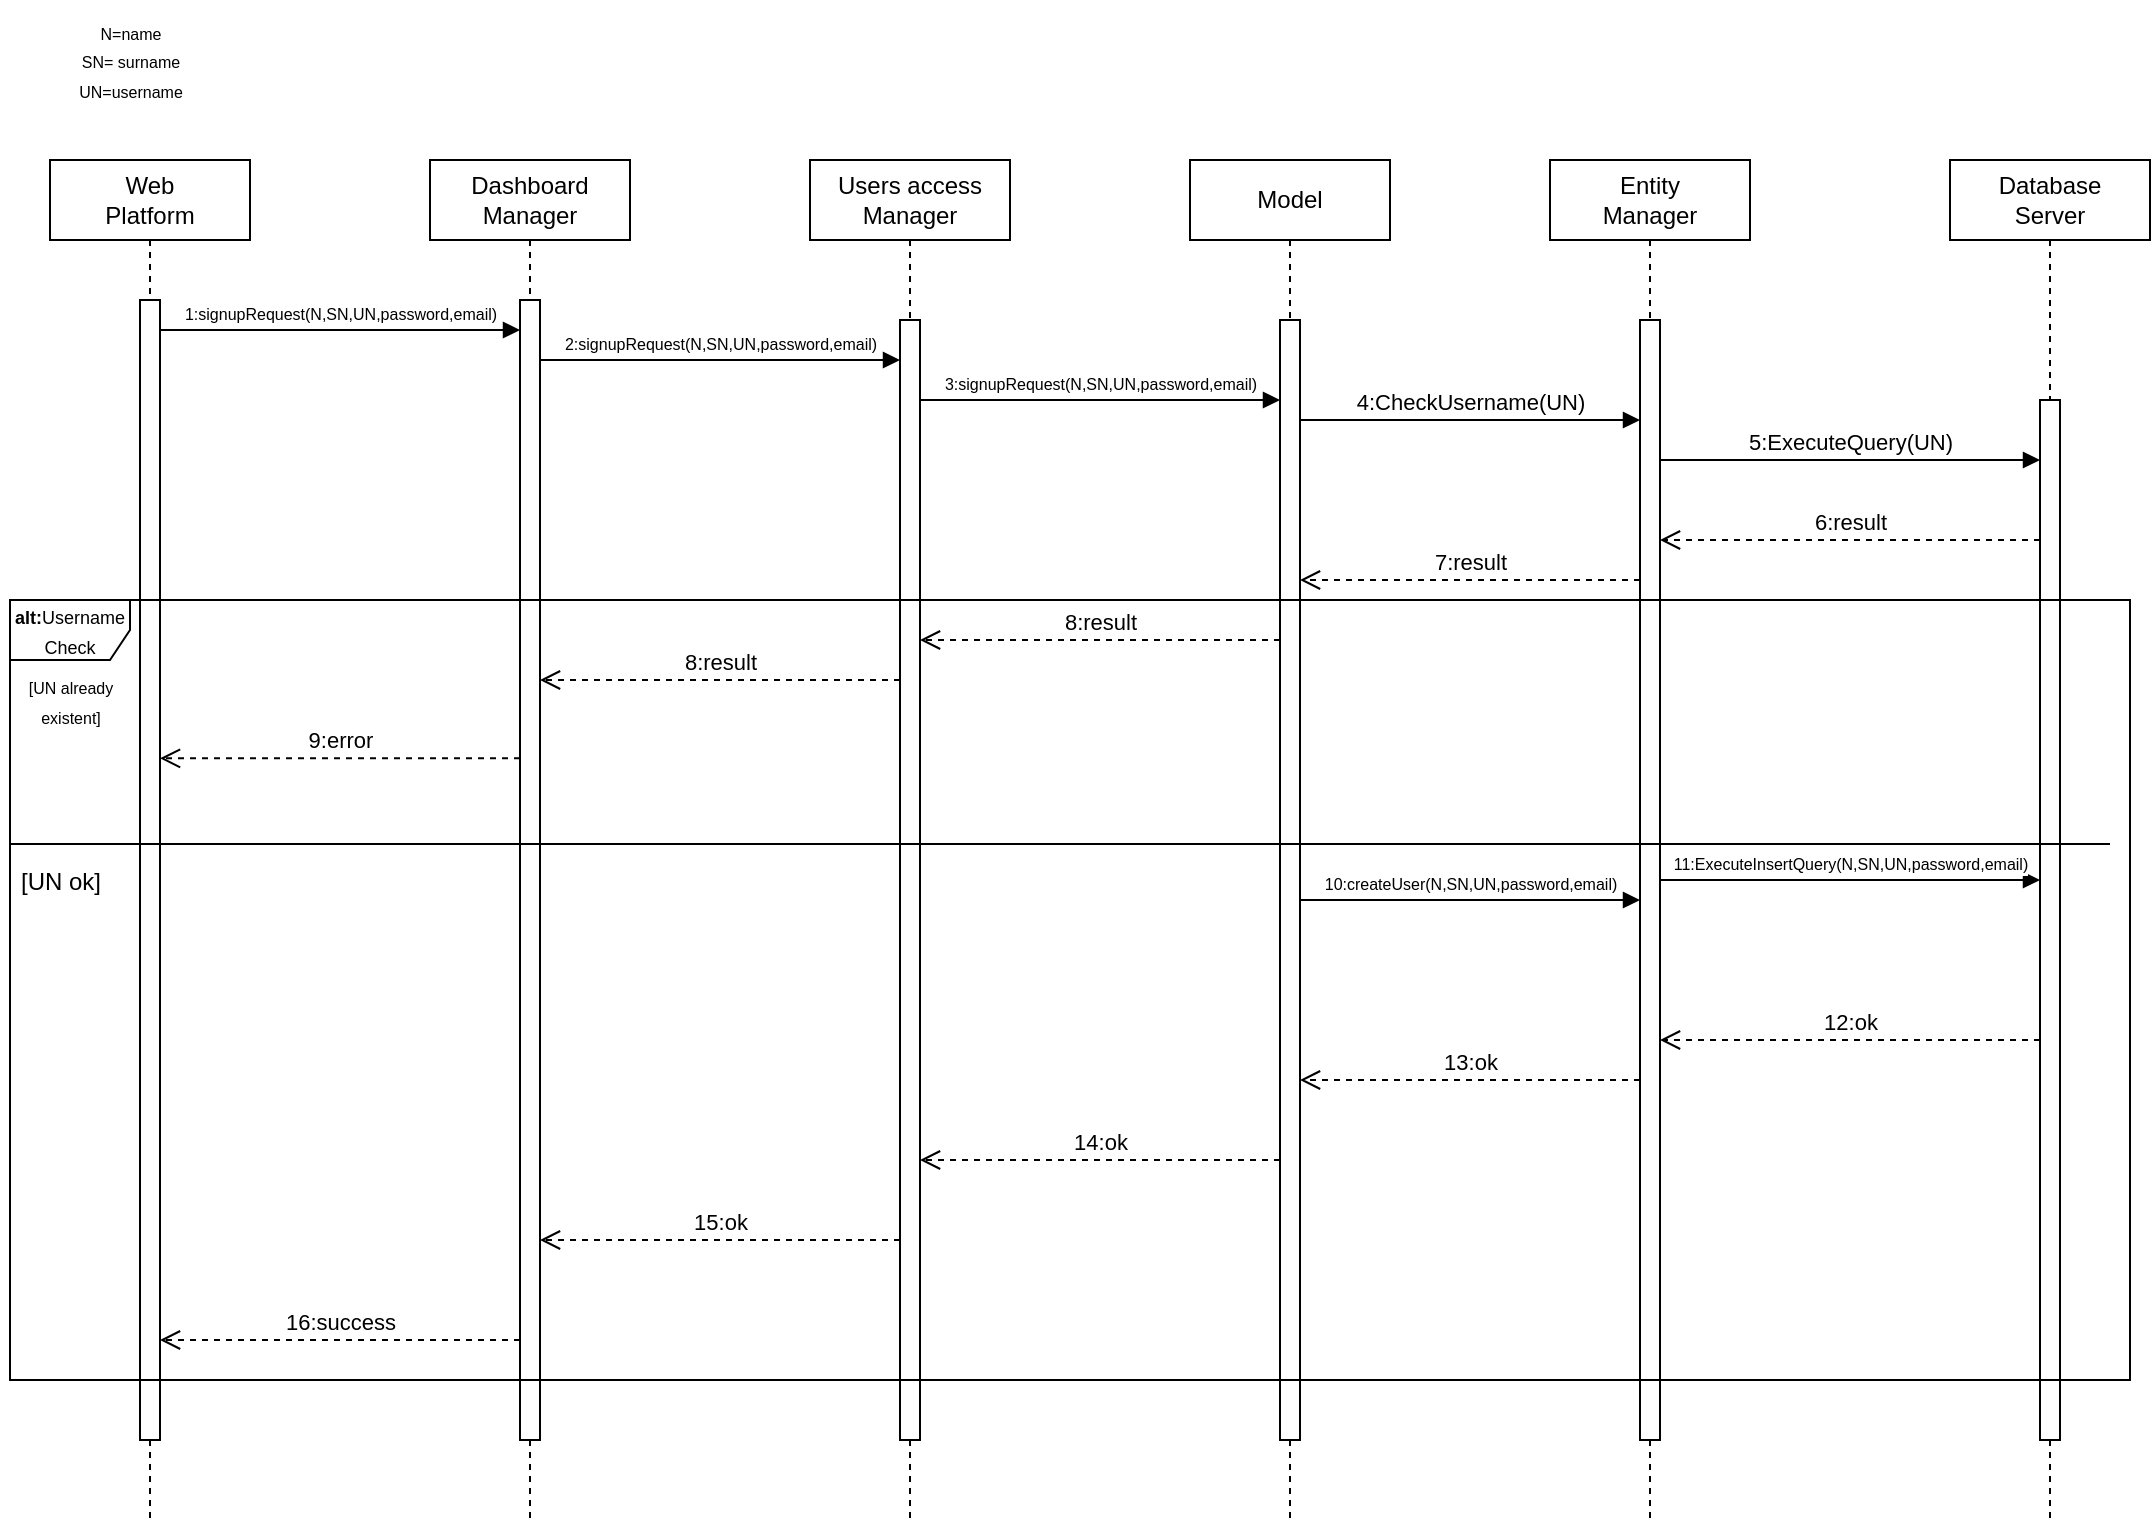 <mxfile version="22.1.7" type="device" pages="18">
  <diagram name="SignUp" id="13e1069c-82ec-6db2-03f1-153e76fe0fe0">
    <mxGraphModel dx="1290" dy="534" grid="1" gridSize="10" guides="1" tooltips="1" connect="1" arrows="1" fold="1" page="1" pageScale="1" pageWidth="1100" pageHeight="850" background="none" math="0" shadow="0">
      <root>
        <mxCell id="0" />
        <mxCell id="1" parent="0" />
        <mxCell id="Fd8SLZRmFtTzqXF2GDM7-7" value="Web&lt;br&gt;Platform" style="shape=umlLifeline;perimeter=lifelinePerimeter;whiteSpace=wrap;html=1;container=1;dropTarget=0;collapsible=0;recursiveResize=0;outlineConnect=0;portConstraint=eastwest;newEdgeStyle={&quot;curved&quot;:0,&quot;rounded&quot;:0};" parent="1" vertex="1">
          <mxGeometry x="40" y="80" width="100" height="680" as="geometry" />
        </mxCell>
        <mxCell id="Fd8SLZRmFtTzqXF2GDM7-13" value="" style="html=1;points=[[0,0,0,0,5],[0,1,0,0,-5],[1,0,0,0,5],[1,1,0,0,-5]];perimeter=orthogonalPerimeter;outlineConnect=0;targetShapes=umlLifeline;portConstraint=eastwest;newEdgeStyle={&quot;curved&quot;:0,&quot;rounded&quot;:0};" parent="Fd8SLZRmFtTzqXF2GDM7-7" vertex="1">
          <mxGeometry x="45" y="70" width="10" height="570" as="geometry" />
        </mxCell>
        <mxCell id="Fd8SLZRmFtTzqXF2GDM7-8" value="Dashboard&lt;br&gt;Manager" style="shape=umlLifeline;perimeter=lifelinePerimeter;whiteSpace=wrap;html=1;container=1;dropTarget=0;collapsible=0;recursiveResize=0;outlineConnect=0;portConstraint=eastwest;newEdgeStyle={&quot;curved&quot;:0,&quot;rounded&quot;:0};" parent="1" vertex="1">
          <mxGeometry x="230" y="80" width="100" height="680" as="geometry" />
        </mxCell>
        <mxCell id="Fd8SLZRmFtTzqXF2GDM7-14" value="" style="html=1;points=[[0,0,0,0,5],[0,1,0,0,-5],[1,0,0,0,5],[1,1,0,0,-5]];perimeter=orthogonalPerimeter;outlineConnect=0;targetShapes=umlLifeline;portConstraint=eastwest;newEdgeStyle={&quot;curved&quot;:0,&quot;rounded&quot;:0};" parent="Fd8SLZRmFtTzqXF2GDM7-8" vertex="1">
          <mxGeometry x="45" y="70" width="10" height="570" as="geometry" />
        </mxCell>
        <mxCell id="Fd8SLZRmFtTzqXF2GDM7-10" value="Database&lt;br&gt;Server" style="shape=umlLifeline;perimeter=lifelinePerimeter;whiteSpace=wrap;html=1;container=1;dropTarget=0;collapsible=0;recursiveResize=0;outlineConnect=0;portConstraint=eastwest;newEdgeStyle={&quot;curved&quot;:0,&quot;rounded&quot;:0};" parent="1" vertex="1">
          <mxGeometry x="990" y="80" width="100" height="680" as="geometry" />
        </mxCell>
        <mxCell id="Fd8SLZRmFtTzqXF2GDM7-17" value="" style="html=1;points=[[0,0,0,0,5],[0,1,0,0,-5],[1,0,0,0,5],[1,1,0,0,-5]];perimeter=orthogonalPerimeter;outlineConnect=0;targetShapes=umlLifeline;portConstraint=eastwest;newEdgeStyle={&quot;curved&quot;:0,&quot;rounded&quot;:0};" parent="Fd8SLZRmFtTzqXF2GDM7-10" vertex="1">
          <mxGeometry x="45" y="120" width="10" height="520" as="geometry" />
        </mxCell>
        <mxCell id="Fd8SLZRmFtTzqXF2GDM7-11" value="Model" style="shape=umlLifeline;perimeter=lifelinePerimeter;whiteSpace=wrap;html=1;container=1;dropTarget=0;collapsible=0;recursiveResize=0;outlineConnect=0;portConstraint=eastwest;newEdgeStyle={&quot;curved&quot;:0,&quot;rounded&quot;:0};" parent="1" vertex="1">
          <mxGeometry x="610" y="80" width="100" height="680" as="geometry" />
        </mxCell>
        <mxCell id="Fd8SLZRmFtTzqXF2GDM7-16" value="" style="html=1;points=[[0,0,0,0,5],[0,1,0,0,-5],[1,0,0,0,5],[1,1,0,0,-5]];perimeter=orthogonalPerimeter;outlineConnect=0;targetShapes=umlLifeline;portConstraint=eastwest;newEdgeStyle={&quot;curved&quot;:0,&quot;rounded&quot;:0};" parent="Fd8SLZRmFtTzqXF2GDM7-11" vertex="1">
          <mxGeometry x="45" y="80" width="10" height="560" as="geometry" />
        </mxCell>
        <mxCell id="Fd8SLZRmFtTzqXF2GDM7-12" value="Users access&lt;br&gt;Manager" style="shape=umlLifeline;perimeter=lifelinePerimeter;whiteSpace=wrap;html=1;container=1;dropTarget=0;collapsible=0;recursiveResize=0;outlineConnect=0;portConstraint=eastwest;newEdgeStyle={&quot;curved&quot;:0,&quot;rounded&quot;:0};" parent="1" vertex="1">
          <mxGeometry x="420" y="80" width="100" height="680" as="geometry" />
        </mxCell>
        <mxCell id="Fd8SLZRmFtTzqXF2GDM7-15" value="" style="html=1;points=[[0,0,0,0,5],[0,1,0,0,-5],[1,0,0,0,5],[1,1,0,0,-5]];perimeter=orthogonalPerimeter;outlineConnect=0;targetShapes=umlLifeline;portConstraint=eastwest;newEdgeStyle={&quot;curved&quot;:0,&quot;rounded&quot;:0};" parent="Fd8SLZRmFtTzqXF2GDM7-12" vertex="1">
          <mxGeometry x="45" y="80" width="10" height="560" as="geometry" />
        </mxCell>
        <mxCell id="Am0hg2tYwARQicCYZtbN-2" value="&lt;font style=&quot;font-size: 8px;&quot;&gt;1:signupRequest(N,SN,UN,password,email)&lt;/font&gt;" style="html=1;verticalAlign=bottom;endArrow=block;curved=0;rounded=0;" parent="1" source="Fd8SLZRmFtTzqXF2GDM7-13" target="Fd8SLZRmFtTzqXF2GDM7-14" edge="1">
          <mxGeometry relative="1" as="geometry">
            <mxPoint x="170" y="175" as="sourcePoint" />
            <mxPoint x="240" y="175" as="targetPoint" />
            <Array as="points">
              <mxPoint x="220" y="165" />
            </Array>
          </mxGeometry>
        </mxCell>
        <mxCell id="Am0hg2tYwARQicCYZtbN-3" value="6:result" style="html=1;verticalAlign=bottom;endArrow=open;dashed=1;endSize=8;curved=0;rounded=0;" parent="1" source="Fd8SLZRmFtTzqXF2GDM7-17" target="Am0hg2tYwARQicCYZtbN-6" edge="1">
          <mxGeometry relative="1" as="geometry">
            <mxPoint x="930" y="280" as="targetPoint" />
            <mxPoint x="1000" y="280" as="sourcePoint" />
            <Array as="points">
              <mxPoint x="950" y="270" />
            </Array>
            <mxPoint as="offset" />
          </mxGeometry>
        </mxCell>
        <mxCell id="Am0hg2tYwARQicCYZtbN-4" value="&lt;font style=&quot;font-size: 8px;&quot;&gt;2:signupRequest(N,SN,UN,password,email)&lt;/font&gt;" style="html=1;verticalAlign=bottom;endArrow=block;curved=0;rounded=0;" parent="1" source="Fd8SLZRmFtTzqXF2GDM7-14" target="Fd8SLZRmFtTzqXF2GDM7-15" edge="1">
          <mxGeometry width="80" relative="1" as="geometry">
            <mxPoint x="420" y="180" as="sourcePoint" />
            <mxPoint x="470" y="180" as="targetPoint" />
            <Array as="points">
              <mxPoint x="380" y="180" />
            </Array>
          </mxGeometry>
        </mxCell>
        <mxCell id="Am0hg2tYwARQicCYZtbN-5" value="Entity&lt;br&gt;Manager" style="shape=umlLifeline;perimeter=lifelinePerimeter;whiteSpace=wrap;html=1;container=1;dropTarget=0;collapsible=0;recursiveResize=0;outlineConnect=0;portConstraint=eastwest;newEdgeStyle={&quot;curved&quot;:0,&quot;rounded&quot;:0};" parent="1" vertex="1">
          <mxGeometry x="790" y="80" width="100" height="680" as="geometry" />
        </mxCell>
        <mxCell id="Am0hg2tYwARQicCYZtbN-6" value="" style="html=1;points=[[0,0,0,0,5],[0,1,0,0,-5],[1,0,0,0,5],[1,1,0,0,-5]];perimeter=orthogonalPerimeter;outlineConnect=0;targetShapes=umlLifeline;portConstraint=eastwest;newEdgeStyle={&quot;curved&quot;:0,&quot;rounded&quot;:0};" parent="Am0hg2tYwARQicCYZtbN-5" vertex="1">
          <mxGeometry x="45" y="80" width="10" height="560" as="geometry" />
        </mxCell>
        <mxCell id="Am0hg2tYwARQicCYZtbN-7" value="&lt;font style=&quot;font-size: 8px;&quot;&gt;N=name&lt;br&gt;SN= surname&lt;br&gt;UN=username&lt;/font&gt;" style="text;html=1;align=center;verticalAlign=middle;resizable=0;points=[];autosize=1;strokeColor=none;fillColor=none;" parent="1" vertex="1">
          <mxGeometry x="40" width="80" height="60" as="geometry" />
        </mxCell>
        <mxCell id="Am0hg2tYwARQicCYZtbN-9" value="&lt;font style=&quot;font-size: 8px;&quot;&gt;3:signupRequest(N,SN,UN,password,email)&lt;/font&gt;" style="html=1;verticalAlign=bottom;endArrow=block;curved=0;rounded=0;" parent="1" source="Fd8SLZRmFtTzqXF2GDM7-15" target="Fd8SLZRmFtTzqXF2GDM7-16" edge="1">
          <mxGeometry width="80" relative="1" as="geometry">
            <mxPoint x="475" y="200" as="sourcePoint" />
            <mxPoint x="655" y="200" as="targetPoint" />
            <Array as="points">
              <mxPoint x="560" y="200" />
            </Array>
            <mxPoint as="offset" />
          </mxGeometry>
        </mxCell>
        <mxCell id="Am0hg2tYwARQicCYZtbN-10" value="4:CheckUsername(UN)" style="html=1;verticalAlign=bottom;endArrow=block;curved=0;rounded=0;" parent="1" source="Fd8SLZRmFtTzqXF2GDM7-16" target="Am0hg2tYwARQicCYZtbN-6" edge="1">
          <mxGeometry width="80" relative="1" as="geometry">
            <mxPoint x="720" y="210" as="sourcePoint" />
            <mxPoint x="800" y="210" as="targetPoint" />
            <Array as="points">
              <mxPoint x="750" y="210" />
            </Array>
          </mxGeometry>
        </mxCell>
        <mxCell id="Am0hg2tYwARQicCYZtbN-11" value="5:ExecuteQuery(UN)" style="html=1;verticalAlign=bottom;endArrow=block;curved=0;rounded=0;" parent="1" source="Am0hg2tYwARQicCYZtbN-6" target="Fd8SLZRmFtTzqXF2GDM7-17" edge="1">
          <mxGeometry width="80" relative="1" as="geometry">
            <mxPoint x="940" y="200" as="sourcePoint" />
            <mxPoint x="1020" y="200" as="targetPoint" />
            <Array as="points">
              <mxPoint x="950" y="230" />
            </Array>
          </mxGeometry>
        </mxCell>
        <mxCell id="Am0hg2tYwARQicCYZtbN-13" value="&lt;font style=&quot;font-size: 9px;&quot;&gt;&lt;b style=&quot;&quot;&gt;alt:&lt;/b&gt;Username&lt;br&gt;Check&lt;/font&gt;" style="shape=umlFrame;whiteSpace=wrap;html=1;pointerEvents=0;width=60;height=30;" parent="1" vertex="1">
          <mxGeometry x="20" y="300" width="1060" height="390" as="geometry" />
        </mxCell>
        <mxCell id="Am0hg2tYwARQicCYZtbN-14" value="7:result" style="html=1;verticalAlign=bottom;endArrow=open;dashed=1;endSize=8;curved=0;rounded=0;" parent="1" source="Am0hg2tYwARQicCYZtbN-6" target="Fd8SLZRmFtTzqXF2GDM7-16" edge="1">
          <mxGeometry relative="1" as="geometry">
            <mxPoint x="660" y="280" as="targetPoint" />
            <mxPoint x="840" y="280" as="sourcePoint" />
            <Array as="points">
              <mxPoint x="755" y="290" />
            </Array>
          </mxGeometry>
        </mxCell>
        <mxCell id="Am0hg2tYwARQicCYZtbN-15" value="&lt;span style=&quot;font-size: 8px;&quot;&gt;[UN already&lt;br&gt;existent]&lt;br&gt;&lt;/span&gt;" style="text;html=1;align=center;verticalAlign=middle;resizable=0;points=[];autosize=1;strokeColor=none;fillColor=none;" parent="1" vertex="1">
          <mxGeometry x="15" y="330" width="70" height="40" as="geometry" />
        </mxCell>
        <mxCell id="Am0hg2tYwARQicCYZtbN-17" value="8:result" style="html=1;verticalAlign=bottom;endArrow=open;dashed=1;endSize=8;curved=0;rounded=0;" parent="1" source="Fd8SLZRmFtTzqXF2GDM7-16" target="Fd8SLZRmFtTzqXF2GDM7-15" edge="1">
          <mxGeometry relative="1" as="geometry">
            <mxPoint x="480" y="310" as="targetPoint" />
            <mxPoint x="660" y="310" as="sourcePoint" />
            <Array as="points">
              <mxPoint x="570" y="320" />
            </Array>
          </mxGeometry>
        </mxCell>
        <mxCell id="Am0hg2tYwARQicCYZtbN-18" value="8:result" style="html=1;verticalAlign=bottom;endArrow=open;dashed=1;endSize=8;curved=0;rounded=0;" parent="1" source="Fd8SLZRmFtTzqXF2GDM7-15" target="Fd8SLZRmFtTzqXF2GDM7-14" edge="1">
          <mxGeometry relative="1" as="geometry">
            <mxPoint x="290" y="340" as="targetPoint" />
            <mxPoint x="470" y="340" as="sourcePoint" />
            <Array as="points">
              <mxPoint x="380" y="340" />
            </Array>
          </mxGeometry>
        </mxCell>
        <mxCell id="Am0hg2tYwARQicCYZtbN-19" value="9:error" style="html=1;verticalAlign=bottom;endArrow=open;dashed=1;endSize=8;curved=0;rounded=0;" parent="1" source="Fd8SLZRmFtTzqXF2GDM7-14" target="Fd8SLZRmFtTzqXF2GDM7-13" edge="1">
          <mxGeometry relative="1" as="geometry">
            <mxPoint x="90" y="379.17" as="targetPoint" />
            <mxPoint x="270" y="379.17" as="sourcePoint" />
            <Array as="points">
              <mxPoint x="180" y="379.17" />
            </Array>
          </mxGeometry>
        </mxCell>
        <mxCell id="Am0hg2tYwARQicCYZtbN-21" value="" style="line;strokeWidth=1;fillColor=none;align=left;verticalAlign=middle;spacingTop=-1;spacingLeft=3;spacingRight=3;rotatable=0;labelPosition=right;points=[];portConstraint=eastwest;strokeColor=inherit;" parent="1" vertex="1">
          <mxGeometry x="20" y="418" width="1050" height="8" as="geometry" />
        </mxCell>
        <mxCell id="Am0hg2tYwARQicCYZtbN-23" value="[UN ok]" style="text;html=1;align=center;verticalAlign=middle;resizable=0;points=[];autosize=1;strokeColor=none;fillColor=none;" parent="1" vertex="1">
          <mxGeometry x="15" y="426" width="60" height="30" as="geometry" />
        </mxCell>
        <mxCell id="Am0hg2tYwARQicCYZtbN-24" value="&lt;font style=&quot;font-size: 8px;&quot;&gt;10:createUser(N,SN,UN,password,email)&lt;/font&gt;" style="html=1;verticalAlign=bottom;endArrow=block;curved=0;rounded=0;" parent="1" source="Fd8SLZRmFtTzqXF2GDM7-16" target="Am0hg2tYwARQicCYZtbN-6" edge="1">
          <mxGeometry width="80" relative="1" as="geometry">
            <mxPoint x="710" y="450" as="sourcePoint" />
            <mxPoint x="790" y="450" as="targetPoint" />
            <Array as="points">
              <mxPoint x="750" y="450" />
            </Array>
          </mxGeometry>
        </mxCell>
        <mxCell id="Am0hg2tYwARQicCYZtbN-25" value="&lt;font style=&quot;font-size: 8px;&quot;&gt;11:ExecuteInsertQuery(N,SN,UN,password,email)&lt;/font&gt;" style="html=1;verticalAlign=bottom;endArrow=block;curved=0;rounded=0;" parent="1" source="Am0hg2tYwARQicCYZtbN-6" target="Fd8SLZRmFtTzqXF2GDM7-17" edge="1">
          <mxGeometry width="80" relative="1" as="geometry">
            <mxPoint x="920" y="480" as="sourcePoint" />
            <mxPoint x="1000" y="480" as="targetPoint" />
          </mxGeometry>
        </mxCell>
        <mxCell id="Am0hg2tYwARQicCYZtbN-26" value="12:ok" style="html=1;verticalAlign=bottom;endArrow=open;dashed=1;endSize=8;curved=0;rounded=0;" parent="1" source="Fd8SLZRmFtTzqXF2GDM7-17" target="Am0hg2tYwARQicCYZtbN-6" edge="1">
          <mxGeometry relative="1" as="geometry">
            <mxPoint x="980" y="540" as="sourcePoint" />
            <mxPoint x="900" y="540" as="targetPoint" />
            <Array as="points">
              <mxPoint x="940" y="520" />
            </Array>
          </mxGeometry>
        </mxCell>
        <mxCell id="Am0hg2tYwARQicCYZtbN-27" value="13:ok" style="html=1;verticalAlign=bottom;endArrow=open;dashed=1;endSize=8;curved=0;rounded=0;" parent="1" source="Am0hg2tYwARQicCYZtbN-6" target="Fd8SLZRmFtTzqXF2GDM7-16" edge="1">
          <mxGeometry relative="1" as="geometry">
            <mxPoint x="870" y="540" as="sourcePoint" />
            <mxPoint x="680" y="540" as="targetPoint" />
            <Array as="points">
              <mxPoint x="775" y="540" />
            </Array>
          </mxGeometry>
        </mxCell>
        <mxCell id="Am0hg2tYwARQicCYZtbN-28" value="14:ok" style="html=1;verticalAlign=bottom;endArrow=open;dashed=1;endSize=8;curved=0;rounded=0;" parent="1" source="Fd8SLZRmFtTzqXF2GDM7-16" target="Fd8SLZRmFtTzqXF2GDM7-15" edge="1">
          <mxGeometry relative="1" as="geometry">
            <mxPoint x="670" y="580" as="sourcePoint" />
            <mxPoint x="480" y="580" as="targetPoint" />
            <Array as="points">
              <mxPoint x="575" y="580" />
            </Array>
          </mxGeometry>
        </mxCell>
        <mxCell id="Am0hg2tYwARQicCYZtbN-29" value="15:ok" style="html=1;verticalAlign=bottom;endArrow=open;dashed=1;endSize=8;curved=0;rounded=0;" parent="1" source="Fd8SLZRmFtTzqXF2GDM7-15" target="Fd8SLZRmFtTzqXF2GDM7-14" edge="1">
          <mxGeometry relative="1" as="geometry">
            <mxPoint x="480" y="620" as="sourcePoint" />
            <mxPoint x="290" y="620" as="targetPoint" />
            <Array as="points">
              <mxPoint x="385" y="620" />
            </Array>
          </mxGeometry>
        </mxCell>
        <mxCell id="Am0hg2tYwARQicCYZtbN-30" value="16:success" style="html=1;verticalAlign=bottom;endArrow=open;dashed=1;endSize=8;curved=0;rounded=0;" parent="1" source="Fd8SLZRmFtTzqXF2GDM7-14" target="Fd8SLZRmFtTzqXF2GDM7-13" edge="1">
          <mxGeometry relative="1" as="geometry">
            <mxPoint x="290" y="670" as="sourcePoint" />
            <mxPoint x="100" y="670" as="targetPoint" />
            <Array as="points">
              <mxPoint x="195" y="670" />
            </Array>
          </mxGeometry>
        </mxCell>
      </root>
    </mxGraphModel>
  </diagram>
  <diagram name="Login" id="k_QrlGt7YwIS8jUN8o1K">
    <mxGraphModel dx="1290" dy="534" grid="1" gridSize="10" guides="1" tooltips="1" connect="1" arrows="1" fold="1" page="1" pageScale="1" pageWidth="1100" pageHeight="850" background="none" math="0" shadow="0">
      <root>
        <mxCell id="NOrgdunXV0LsadYQx_Y--0" />
        <mxCell id="NOrgdunXV0LsadYQx_Y--1" parent="NOrgdunXV0LsadYQx_Y--0" />
        <mxCell id="NOrgdunXV0LsadYQx_Y--2" value="Web&lt;br&gt;Platform" style="shape=umlLifeline;perimeter=lifelinePerimeter;whiteSpace=wrap;html=1;container=1;dropTarget=0;collapsible=0;recursiveResize=0;outlineConnect=0;portConstraint=eastwest;newEdgeStyle={&quot;curved&quot;:0,&quot;rounded&quot;:0};" parent="NOrgdunXV0LsadYQx_Y--1" vertex="1">
          <mxGeometry x="50" y="80" width="100" height="480" as="geometry" />
        </mxCell>
        <mxCell id="NOrgdunXV0LsadYQx_Y--3" value="" style="html=1;points=[[0,0,0,0,5],[0,1,0,0,-5],[1,0,0,0,5],[1,1,0,0,-5]];perimeter=orthogonalPerimeter;outlineConnect=0;targetShapes=umlLifeline;portConstraint=eastwest;newEdgeStyle={&quot;curved&quot;:0,&quot;rounded&quot;:0};" parent="NOrgdunXV0LsadYQx_Y--2" vertex="1">
          <mxGeometry x="45" y="70" width="10" height="370" as="geometry" />
        </mxCell>
        <mxCell id="NOrgdunXV0LsadYQx_Y--4" value="Dashboard&lt;br&gt;manager" style="shape=umlLifeline;perimeter=lifelinePerimeter;whiteSpace=wrap;html=1;container=1;dropTarget=0;collapsible=0;recursiveResize=0;outlineConnect=0;portConstraint=eastwest;newEdgeStyle={&quot;curved&quot;:0,&quot;rounded&quot;:0};" parent="NOrgdunXV0LsadYQx_Y--1" vertex="1">
          <mxGeometry x="230" y="80" width="100" height="480" as="geometry" />
        </mxCell>
        <mxCell id="NOrgdunXV0LsadYQx_Y--5" value="" style="html=1;points=[[0,0,0,0,5],[0,1,0,0,-5],[1,0,0,0,5],[1,1,0,0,-5]];perimeter=orthogonalPerimeter;outlineConnect=0;targetShapes=umlLifeline;portConstraint=eastwest;newEdgeStyle={&quot;curved&quot;:0,&quot;rounded&quot;:0};" parent="NOrgdunXV0LsadYQx_Y--4" vertex="1">
          <mxGeometry x="45" y="80" width="10" height="360" as="geometry" />
        </mxCell>
        <mxCell id="NOrgdunXV0LsadYQx_Y--6" value="Entity&lt;br&gt;manager" style="shape=umlLifeline;perimeter=lifelinePerimeter;whiteSpace=wrap;html=1;container=1;dropTarget=0;collapsible=0;recursiveResize=0;outlineConnect=0;portConstraint=eastwest;newEdgeStyle={&quot;curved&quot;:0,&quot;rounded&quot;:0};" parent="NOrgdunXV0LsadYQx_Y--1" vertex="1">
          <mxGeometry x="770" y="80" width="100" height="280" as="geometry" />
        </mxCell>
        <mxCell id="NOrgdunXV0LsadYQx_Y--7" value="" style="html=1;points=[[0,0,0,0,5],[0,1,0,0,-5],[1,0,0,0,5],[1,1,0,0,-5]];perimeter=orthogonalPerimeter;outlineConnect=0;targetShapes=umlLifeline;portConstraint=eastwest;newEdgeStyle={&quot;curved&quot;:0,&quot;rounded&quot;:0};" parent="NOrgdunXV0LsadYQx_Y--6" vertex="1">
          <mxGeometry x="45" y="80" width="10" height="160" as="geometry" />
        </mxCell>
        <mxCell id="NOrgdunXV0LsadYQx_Y--8" value="Model" style="shape=umlLifeline;perimeter=lifelinePerimeter;whiteSpace=wrap;html=1;container=1;dropTarget=0;collapsible=0;recursiveResize=0;outlineConnect=0;portConstraint=eastwest;newEdgeStyle={&quot;curved&quot;:0,&quot;rounded&quot;:0};" parent="NOrgdunXV0LsadYQx_Y--1" vertex="1">
          <mxGeometry x="590" y="80" width="100" height="320" as="geometry" />
        </mxCell>
        <mxCell id="NOrgdunXV0LsadYQx_Y--9" value="" style="html=1;points=[[0,0,0,0,5],[0,1,0,0,-5],[1,0,0,0,5],[1,1,0,0,-5]];perimeter=orthogonalPerimeter;outlineConnect=0;targetShapes=umlLifeline;portConstraint=eastwest;newEdgeStyle={&quot;curved&quot;:0,&quot;rounded&quot;:0};" parent="NOrgdunXV0LsadYQx_Y--8" vertex="1">
          <mxGeometry x="45" y="80" width="10" height="200" as="geometry" />
        </mxCell>
        <mxCell id="NOrgdunXV0LsadYQx_Y--10" value="User access&lt;br&gt;manager" style="shape=umlLifeline;perimeter=lifelinePerimeter;whiteSpace=wrap;html=1;container=1;dropTarget=0;collapsible=0;recursiveResize=0;outlineConnect=0;portConstraint=eastwest;newEdgeStyle={&quot;curved&quot;:0,&quot;rounded&quot;:0};" parent="NOrgdunXV0LsadYQx_Y--1" vertex="1">
          <mxGeometry x="410" y="80" width="100" height="360" as="geometry" />
        </mxCell>
        <mxCell id="NOrgdunXV0LsadYQx_Y--11" value="" style="html=1;points=[[0,0,0,0,5],[0,1,0,0,-5],[1,0,0,0,5],[1,1,0,0,-5]];perimeter=orthogonalPerimeter;outlineConnect=0;targetShapes=umlLifeline;portConstraint=eastwest;newEdgeStyle={&quot;curved&quot;:0,&quot;rounded&quot;:0};" parent="NOrgdunXV0LsadYQx_Y--10" vertex="1">
          <mxGeometry x="45" y="80" width="10" height="240" as="geometry" />
        </mxCell>
        <mxCell id="QsU5DXkKFsG_2ImV4M56-0" value="Database&lt;br&gt;Server" style="shape=umlLifeline;perimeter=lifelinePerimeter;whiteSpace=wrap;html=1;container=1;dropTarget=0;collapsible=0;recursiveResize=0;outlineConnect=0;portConstraint=eastwest;newEdgeStyle={&quot;curved&quot;:0,&quot;rounded&quot;:0};" parent="NOrgdunXV0LsadYQx_Y--1" vertex="1">
          <mxGeometry x="950" y="80" width="100" height="240" as="geometry" />
        </mxCell>
        <mxCell id="cMW-Mb5Qe9sUsDi9eDq5-0" value="" style="html=1;points=[[0,0,0,0,5],[0,1,0,0,-5],[1,0,0,0,5],[1,1,0,0,-5]];perimeter=orthogonalPerimeter;outlineConnect=0;targetShapes=umlLifeline;portConstraint=eastwest;newEdgeStyle={&quot;curved&quot;:0,&quot;rounded&quot;:0};" parent="QsU5DXkKFsG_2ImV4M56-0" vertex="1">
          <mxGeometry x="45" y="80" width="10" height="120" as="geometry" />
        </mxCell>
        <mxCell id="cMW-Mb5Qe9sUsDi9eDq5-1" value="&lt;font style=&quot;font-size: 10px;&quot;&gt;1:loginRequest(username,password)&lt;/font&gt;" style="html=1;verticalAlign=bottom;endArrow=block;curved=0;rounded=0;" parent="NOrgdunXV0LsadYQx_Y--1" source="NOrgdunXV0LsadYQx_Y--3" target="NOrgdunXV0LsadYQx_Y--5" edge="1">
          <mxGeometry width="80" relative="1" as="geometry">
            <mxPoint x="160" y="200" as="sourcePoint" />
            <mxPoint x="240" y="200" as="targetPoint" />
            <Array as="points">
              <mxPoint x="200" y="170" />
            </Array>
          </mxGeometry>
        </mxCell>
        <mxCell id="K8BC0Oposjr12m4ootwo-0" value="&lt;font style=&quot;font-size: 10px;&quot;&gt;2:loginRequest(username,password)&lt;/font&gt;" style="html=1;verticalAlign=bottom;endArrow=block;curved=0;rounded=0;" parent="NOrgdunXV0LsadYQx_Y--1" source="NOrgdunXV0LsadYQx_Y--5" target="NOrgdunXV0LsadYQx_Y--11" edge="1">
          <mxGeometry width="80" relative="1" as="geometry">
            <mxPoint x="360" y="190" as="sourcePoint" />
            <mxPoint x="440" y="190" as="targetPoint" />
            <Array as="points">
              <mxPoint x="370" y="190" />
            </Array>
          </mxGeometry>
        </mxCell>
        <mxCell id="K8BC0Oposjr12m4ootwo-1" value="&lt;font style=&quot;font-size: 10px;&quot;&gt;3:loginRequest(username,password)&lt;/font&gt;" style="html=1;verticalAlign=bottom;endArrow=block;curved=0;rounded=0;" parent="NOrgdunXV0LsadYQx_Y--1" source="NOrgdunXV0LsadYQx_Y--11" target="NOrgdunXV0LsadYQx_Y--9" edge="1">
          <mxGeometry width="80" relative="1" as="geometry">
            <mxPoint x="530" y="190" as="sourcePoint" />
            <mxPoint x="610" y="190" as="targetPoint" />
            <Array as="points">
              <mxPoint x="560" y="200" />
            </Array>
          </mxGeometry>
        </mxCell>
        <mxCell id="K8BC0Oposjr12m4ootwo-2" value="&lt;font style=&quot;font-size: 9px;&quot;&gt;4:CheckUserInfo(username,password)&lt;/font&gt;" style="html=1;verticalAlign=bottom;endArrow=block;curved=0;rounded=0;" parent="NOrgdunXV0LsadYQx_Y--1" source="NOrgdunXV0LsadYQx_Y--9" target="NOrgdunXV0LsadYQx_Y--7" edge="1">
          <mxGeometry width="80" relative="1" as="geometry">
            <mxPoint x="650" y="230" as="sourcePoint" />
            <mxPoint x="730" y="230" as="targetPoint" />
            <Array as="points">
              <mxPoint x="740" y="210" />
            </Array>
          </mxGeometry>
        </mxCell>
        <mxCell id="w6aRlmDVCmyzByVoS0wv-0" value="&lt;font style=&quot;font-size: 9px;&quot;&gt;5:ExecuteQuery(username,password)&lt;/font&gt;" style="html=1;verticalAlign=bottom;endArrow=block;curved=0;rounded=0;" parent="NOrgdunXV0LsadYQx_Y--1" source="NOrgdunXV0LsadYQx_Y--7" target="cMW-Mb5Qe9sUsDi9eDq5-0" edge="1">
          <mxGeometry width="80" relative="1" as="geometry">
            <mxPoint x="880" y="210" as="sourcePoint" />
            <mxPoint x="960" y="210" as="targetPoint" />
            <Array as="points">
              <mxPoint x="910" y="220" />
            </Array>
          </mxGeometry>
        </mxCell>
        <mxCell id="w6aRlmDVCmyzByVoS0wv-2" value="6:result" style="html=1;verticalAlign=bottom;endArrow=open;dashed=1;endSize=8;curved=0;rounded=0;" parent="NOrgdunXV0LsadYQx_Y--1" source="cMW-Mb5Qe9sUsDi9eDq5-0" target="NOrgdunXV0LsadYQx_Y--7" edge="1">
          <mxGeometry relative="1" as="geometry">
            <mxPoint x="950" y="290" as="sourcePoint" />
            <mxPoint x="870" y="290" as="targetPoint" />
            <Array as="points">
              <mxPoint x="900" y="260" />
            </Array>
          </mxGeometry>
        </mxCell>
        <mxCell id="w6aRlmDVCmyzByVoS0wv-4" value="7:result" style="html=1;verticalAlign=bottom;endArrow=open;dashed=1;endSize=8;curved=0;rounded=0;" parent="NOrgdunXV0LsadYQx_Y--1" source="NOrgdunXV0LsadYQx_Y--7" target="NOrgdunXV0LsadYQx_Y--9" edge="1">
          <mxGeometry relative="1" as="geometry">
            <mxPoint x="790" y="280" as="sourcePoint" />
            <mxPoint x="710" y="280" as="targetPoint" />
            <Array as="points">
              <mxPoint x="730" y="290" />
            </Array>
          </mxGeometry>
        </mxCell>
        <mxCell id="w6aRlmDVCmyzByVoS0wv-5" value="8:result" style="html=1;verticalAlign=bottom;endArrow=open;dashed=1;endSize=8;curved=0;rounded=0;" parent="NOrgdunXV0LsadYQx_Y--1" source="NOrgdunXV0LsadYQx_Y--9" target="NOrgdunXV0LsadYQx_Y--11" edge="1">
          <mxGeometry relative="1" as="geometry">
            <mxPoint x="570" y="320" as="sourcePoint" />
            <mxPoint x="490" y="320" as="targetPoint" />
            <Array as="points">
              <mxPoint x="560" y="310" />
            </Array>
          </mxGeometry>
        </mxCell>
        <mxCell id="w6aRlmDVCmyzByVoS0wv-6" value="9:result" style="html=1;verticalAlign=bottom;endArrow=open;dashed=1;endSize=8;curved=0;rounded=0;" parent="NOrgdunXV0LsadYQx_Y--1" source="NOrgdunXV0LsadYQx_Y--11" target="NOrgdunXV0LsadYQx_Y--5" edge="1">
          <mxGeometry relative="1" as="geometry">
            <mxPoint x="400" y="340" as="sourcePoint" />
            <mxPoint x="320" y="340" as="targetPoint" />
            <Array as="points">
              <mxPoint x="380" y="330" />
            </Array>
          </mxGeometry>
        </mxCell>
        <mxCell id="w6aRlmDVCmyzByVoS0wv-9" value="&lt;b&gt;alt: &lt;/b&gt;Login&lt;br&gt;Check" style="shape=umlFrame;whiteSpace=wrap;html=1;pointerEvents=0;" parent="NOrgdunXV0LsadYQx_Y--1" vertex="1">
          <mxGeometry x="30" y="350" width="300" height="130" as="geometry" />
        </mxCell>
        <mxCell id="LAIm1Jxf5CfRbffDyOyR-0" value="10:error" style="html=1;verticalAlign=bottom;endArrow=open;dashed=1;endSize=8;curved=0;rounded=0;" parent="NOrgdunXV0LsadYQx_Y--1" source="NOrgdunXV0LsadYQx_Y--5" target="NOrgdunXV0LsadYQx_Y--3" edge="1">
          <mxGeometry relative="1" as="geometry">
            <mxPoint x="240" y="410" as="sourcePoint" />
            <mxPoint x="160" y="410" as="targetPoint" />
            <Array as="points">
              <mxPoint x="200" y="400" />
            </Array>
          </mxGeometry>
        </mxCell>
        <mxCell id="LAIm1Jxf5CfRbffDyOyR-1" value="" style="line;strokeWidth=1;fillColor=none;align=left;verticalAlign=middle;spacingTop=-1;spacingLeft=3;spacingRight=3;rotatable=0;labelPosition=right;points=[];portConstraint=eastwest;strokeColor=inherit;" parent="NOrgdunXV0LsadYQx_Y--1" vertex="1">
          <mxGeometry x="30" y="417" width="300" height="8" as="geometry" />
        </mxCell>
        <mxCell id="LAIm1Jxf5CfRbffDyOyR-2" value="11:success" style="html=1;verticalAlign=bottom;endArrow=open;dashed=1;endSize=8;curved=0;rounded=0;" parent="NOrgdunXV0LsadYQx_Y--1" source="NOrgdunXV0LsadYQx_Y--5" target="NOrgdunXV0LsadYQx_Y--3" edge="1">
          <mxGeometry relative="1" as="geometry">
            <mxPoint x="270" y="450" as="sourcePoint" />
            <mxPoint x="190" y="450" as="targetPoint" />
            <Array as="points">
              <mxPoint x="190" y="450" />
            </Array>
          </mxGeometry>
        </mxCell>
      </root>
    </mxGraphModel>
  </diagram>
  <diagram name="TournamentCreation" id="EWJqxWh3LN_LKC6ptL6f">
    <mxGraphModel dx="1290" dy="534" grid="1" gridSize="10" guides="1" tooltips="1" connect="1" arrows="1" fold="1" page="1" pageScale="1" pageWidth="1100" pageHeight="850" background="none" math="0" shadow="0">
      <root>
        <mxCell id="pPrWRG_bmEHBjWLUZzgd-0" />
        <mxCell id="pPrWRG_bmEHBjWLUZzgd-1" parent="pPrWRG_bmEHBjWLUZzgd-0" />
        <mxCell id="pPrWRG_bmEHBjWLUZzgd-2" value="Web&lt;br&gt;Platform" style="shape=umlLifeline;perimeter=lifelinePerimeter;whiteSpace=wrap;html=1;container=1;dropTarget=0;collapsible=0;recursiveResize=0;outlineConnect=0;portConstraint=eastwest;newEdgeStyle={&quot;curved&quot;:0,&quot;rounded&quot;:0};" parent="pPrWRG_bmEHBjWLUZzgd-1" vertex="1">
          <mxGeometry x="20" y="80" width="100" height="400" as="geometry" />
        </mxCell>
        <mxCell id="pPrWRG_bmEHBjWLUZzgd-3" value="" style="html=1;points=[[0,0,0,0,5],[0,1,0,0,-5],[1,0,0,0,5],[1,1,0,0,-5]];perimeter=orthogonalPerimeter;outlineConnect=0;targetShapes=umlLifeline;portConstraint=eastwest;newEdgeStyle={&quot;curved&quot;:0,&quot;rounded&quot;:0};" parent="pPrWRG_bmEHBjWLUZzgd-2" vertex="1">
          <mxGeometry x="45" y="70" width="10" height="290" as="geometry" />
        </mxCell>
        <mxCell id="pPrWRG_bmEHBjWLUZzgd-4" value="Dashboard&lt;br&gt;manager" style="shape=umlLifeline;perimeter=lifelinePerimeter;whiteSpace=wrap;html=1;container=1;dropTarget=0;collapsible=0;recursiveResize=0;outlineConnect=0;portConstraint=eastwest;newEdgeStyle={&quot;curved&quot;:0,&quot;rounded&quot;:0};" parent="pPrWRG_bmEHBjWLUZzgd-1" vertex="1">
          <mxGeometry x="210" y="80" width="100" height="400" as="geometry" />
        </mxCell>
        <mxCell id="pPrWRG_bmEHBjWLUZzgd-5" value="" style="html=1;points=[[0,0,0,0,5],[0,1,0,0,-5],[1,0,0,0,5],[1,1,0,0,-5]];perimeter=orthogonalPerimeter;outlineConnect=0;targetShapes=umlLifeline;portConstraint=eastwest;newEdgeStyle={&quot;curved&quot;:0,&quot;rounded&quot;:0};" parent="pPrWRG_bmEHBjWLUZzgd-4" vertex="1">
          <mxGeometry x="45" y="80" width="10" height="280" as="geometry" />
        </mxCell>
        <mxCell id="pPrWRG_bmEHBjWLUZzgd-6" value="Entity&lt;br&gt;manager" style="shape=umlLifeline;perimeter=lifelinePerimeter;whiteSpace=wrap;html=1;container=1;dropTarget=0;collapsible=0;recursiveResize=0;outlineConnect=0;portConstraint=eastwest;newEdgeStyle={&quot;curved&quot;:0,&quot;rounded&quot;:0};" parent="pPrWRG_bmEHBjWLUZzgd-1" vertex="1">
          <mxGeometry x="780" y="80" width="100" height="280" as="geometry" />
        </mxCell>
        <mxCell id="pPrWRG_bmEHBjWLUZzgd-7" value="" style="html=1;points=[[0,0,0,0,5],[0,1,0,0,-5],[1,0,0,0,5],[1,1,0,0,-5]];perimeter=orthogonalPerimeter;outlineConnect=0;targetShapes=umlLifeline;portConstraint=eastwest;newEdgeStyle={&quot;curved&quot;:0,&quot;rounded&quot;:0};" parent="pPrWRG_bmEHBjWLUZzgd-6" vertex="1">
          <mxGeometry x="45" y="80" width="10" height="160" as="geometry" />
        </mxCell>
        <mxCell id="pPrWRG_bmEHBjWLUZzgd-8" value="Model" style="shape=umlLifeline;perimeter=lifelinePerimeter;whiteSpace=wrap;html=1;container=1;dropTarget=0;collapsible=0;recursiveResize=0;outlineConnect=0;portConstraint=eastwest;newEdgeStyle={&quot;curved&quot;:0,&quot;rounded&quot;:0};" parent="pPrWRG_bmEHBjWLUZzgd-1" vertex="1">
          <mxGeometry x="590" y="80" width="100" height="320" as="geometry" />
        </mxCell>
        <mxCell id="pPrWRG_bmEHBjWLUZzgd-9" value="" style="html=1;points=[[0,0,0,0,5],[0,1,0,0,-5],[1,0,0,0,5],[1,1,0,0,-5]];perimeter=orthogonalPerimeter;outlineConnect=0;targetShapes=umlLifeline;portConstraint=eastwest;newEdgeStyle={&quot;curved&quot;:0,&quot;rounded&quot;:0};" parent="pPrWRG_bmEHBjWLUZzgd-8" vertex="1">
          <mxGeometry x="45" y="80" width="10" height="200" as="geometry" />
        </mxCell>
        <mxCell id="pPrWRG_bmEHBjWLUZzgd-10" value="Tournament&lt;br&gt;Manager" style="shape=umlLifeline;perimeter=lifelinePerimeter;whiteSpace=wrap;html=1;container=1;dropTarget=0;collapsible=0;recursiveResize=0;outlineConnect=0;portConstraint=eastwest;newEdgeStyle={&quot;curved&quot;:0,&quot;rounded&quot;:0};" parent="pPrWRG_bmEHBjWLUZzgd-1" vertex="1">
          <mxGeometry x="400" y="80" width="100" height="360" as="geometry" />
        </mxCell>
        <mxCell id="pPrWRG_bmEHBjWLUZzgd-11" value="" style="html=1;points=[[0,0,0,0,5],[0,1,0,0,-5],[1,0,0,0,5],[1,1,0,0,-5]];perimeter=orthogonalPerimeter;outlineConnect=0;targetShapes=umlLifeline;portConstraint=eastwest;newEdgeStyle={&quot;curved&quot;:0,&quot;rounded&quot;:0};" parent="pPrWRG_bmEHBjWLUZzgd-10" vertex="1">
          <mxGeometry x="45" y="80" width="10" height="240" as="geometry" />
        </mxCell>
        <mxCell id="9chooyrTehwzL7xZTl8m-0" value="Database&lt;br&gt;server" style="shape=umlLifeline;perimeter=lifelinePerimeter;whiteSpace=wrap;html=1;container=1;dropTarget=0;collapsible=0;recursiveResize=0;outlineConnect=0;portConstraint=eastwest;newEdgeStyle={&quot;curved&quot;:0,&quot;rounded&quot;:0};" parent="pPrWRG_bmEHBjWLUZzgd-1" vertex="1">
          <mxGeometry x="980" y="80" width="100" height="280" as="geometry" />
        </mxCell>
        <mxCell id="yg-EEi90yagbGLRSX7SV-0" value="" style="html=1;points=[[0,0,0,0,5],[0,1,0,0,-5],[1,0,0,0,5],[1,1,0,0,-5]];perimeter=orthogonalPerimeter;outlineConnect=0;targetShapes=umlLifeline;portConstraint=eastwest;newEdgeStyle={&quot;curved&quot;:0,&quot;rounded&quot;:0};" parent="9chooyrTehwzL7xZTl8m-0" vertex="1">
          <mxGeometry x="45" y="80" width="10" height="160" as="geometry" />
        </mxCell>
        <mxCell id="i0oo07yfoetrBrUNH7Yt-0" value="&lt;font style=&quot;font-size: 8px;&quot;&gt;1:createTournament(name,subDeadline,badges)&lt;/font&gt;" style="html=1;verticalAlign=bottom;endArrow=block;curved=0;rounded=0;" parent="pPrWRG_bmEHBjWLUZzgd-1" source="pPrWRG_bmEHBjWLUZzgd-3" target="pPrWRG_bmEHBjWLUZzgd-5" edge="1">
          <mxGeometry width="80" relative="1" as="geometry">
            <mxPoint x="140" y="190" as="sourcePoint" />
            <mxPoint x="220" y="190" as="targetPoint" />
            <Array as="points">
              <mxPoint x="200" y="180" />
            </Array>
          </mxGeometry>
        </mxCell>
        <mxCell id="i0oo07yfoetrBrUNH7Yt-1" value="&lt;font style=&quot;font-size: 8px;&quot;&gt;2:createTournament(name,subDeadline,badges)&lt;/font&gt;" style="html=1;verticalAlign=bottom;endArrow=block;curved=0;rounded=0;" parent="pPrWRG_bmEHBjWLUZzgd-1" source="pPrWRG_bmEHBjWLUZzgd-5" target="pPrWRG_bmEHBjWLUZzgd-11" edge="1">
          <mxGeometry width="80" relative="1" as="geometry">
            <mxPoint x="320" y="210" as="sourcePoint" />
            <mxPoint x="400" y="210" as="targetPoint" />
            <Array as="points">
              <mxPoint x="350" y="200" />
            </Array>
          </mxGeometry>
        </mxCell>
        <mxCell id="i0oo07yfoetrBrUNH7Yt-3" value="&lt;font style=&quot;font-size: 8px;&quot;&gt;3:createTournament(name,subDeadline,badges)&lt;/font&gt;" style="html=1;verticalAlign=bottom;endArrow=block;curved=0;rounded=0;" parent="pPrWRG_bmEHBjWLUZzgd-1" source="pPrWRG_bmEHBjWLUZzgd-11" target="pPrWRG_bmEHBjWLUZzgd-9" edge="1">
          <mxGeometry width="80" relative="1" as="geometry">
            <mxPoint x="510" y="220" as="sourcePoint" />
            <mxPoint x="590" y="220" as="targetPoint" />
            <Array as="points">
              <mxPoint x="560" y="210" />
            </Array>
          </mxGeometry>
        </mxCell>
        <mxCell id="i0oo07yfoetrBrUNH7Yt-4" value="&lt;font style=&quot;font-size: 8px;&quot;&gt;4:createTournament(name,subDeadline,badges)&lt;/font&gt;" style="html=1;verticalAlign=bottom;endArrow=block;curved=0;rounded=0;" parent="pPrWRG_bmEHBjWLUZzgd-1" source="pPrWRG_bmEHBjWLUZzgd-9" target="pPrWRG_bmEHBjWLUZzgd-7" edge="1">
          <mxGeometry width="80" relative="1" as="geometry">
            <mxPoint x="670" y="210" as="sourcePoint" />
            <mxPoint x="750" y="210" as="targetPoint" />
            <Array as="points">
              <mxPoint x="740" y="220" />
            </Array>
          </mxGeometry>
        </mxCell>
        <mxCell id="i0oo07yfoetrBrUNH7Yt-6" value="&lt;font style=&quot;font-size: 8px;&quot;&gt;5:ExecuteInsertQuery(name,subDeadline,badges)&lt;/font&gt;" style="html=1;verticalAlign=bottom;endArrow=block;curved=0;rounded=0;" parent="pPrWRG_bmEHBjWLUZzgd-1" source="pPrWRG_bmEHBjWLUZzgd-7" target="yg-EEi90yagbGLRSX7SV-0" edge="1">
          <mxGeometry width="80" relative="1" as="geometry">
            <mxPoint x="840" y="180" as="sourcePoint" />
            <mxPoint x="920" y="180" as="targetPoint" />
            <Array as="points">
              <mxPoint x="930" y="240" />
            </Array>
          </mxGeometry>
        </mxCell>
        <mxCell id="i0oo07yfoetrBrUNH7Yt-7" value="6:ok" style="html=1;verticalAlign=bottom;endArrow=open;dashed=1;endSize=8;curved=0;rounded=0;" parent="pPrWRG_bmEHBjWLUZzgd-1" source="yg-EEi90yagbGLRSX7SV-0" target="pPrWRG_bmEHBjWLUZzgd-7" edge="1">
          <mxGeometry relative="1" as="geometry">
            <mxPoint x="990" y="290" as="sourcePoint" />
            <mxPoint x="910" y="290" as="targetPoint" />
            <Array as="points">
              <mxPoint x="930" y="280" />
            </Array>
          </mxGeometry>
        </mxCell>
        <mxCell id="i0oo07yfoetrBrUNH7Yt-8" value="7:ok" style="html=1;verticalAlign=bottom;endArrow=open;dashed=1;endSize=8;curved=0;rounded=0;" parent="pPrWRG_bmEHBjWLUZzgd-1" source="pPrWRG_bmEHBjWLUZzgd-7" target="pPrWRG_bmEHBjWLUZzgd-9" edge="1">
          <mxGeometry relative="1" as="geometry">
            <mxPoint x="770" y="310" as="sourcePoint" />
            <mxPoint x="690" y="310" as="targetPoint" />
            <Array as="points">
              <mxPoint x="730" y="300" />
            </Array>
            <mxPoint as="offset" />
          </mxGeometry>
        </mxCell>
        <mxCell id="i0oo07yfoetrBrUNH7Yt-9" value="8:ok" style="html=1;verticalAlign=bottom;endArrow=open;dashed=1;endSize=8;curved=0;rounded=0;" parent="pPrWRG_bmEHBjWLUZzgd-1" source="pPrWRG_bmEHBjWLUZzgd-9" target="pPrWRG_bmEHBjWLUZzgd-11" edge="1">
          <mxGeometry relative="1" as="geometry">
            <mxPoint x="520" y="340" as="sourcePoint" />
            <mxPoint x="440" y="340" as="targetPoint" />
            <Array as="points">
              <mxPoint x="550" y="320" />
            </Array>
          </mxGeometry>
        </mxCell>
        <mxCell id="i0oo07yfoetrBrUNH7Yt-10" value="9:ok" style="html=1;verticalAlign=bottom;endArrow=open;dashed=1;endSize=8;curved=0;rounded=0;" parent="pPrWRG_bmEHBjWLUZzgd-1" source="pPrWRG_bmEHBjWLUZzgd-11" target="pPrWRG_bmEHBjWLUZzgd-4" edge="1">
          <mxGeometry relative="1" as="geometry">
            <mxPoint x="370" y="320" as="sourcePoint" />
            <mxPoint x="290" y="320" as="targetPoint" />
            <Array as="points">
              <mxPoint x="350" y="340" />
            </Array>
          </mxGeometry>
        </mxCell>
        <mxCell id="i0oo07yfoetrBrUNH7Yt-11" value="10:success" style="html=1;verticalAlign=bottom;endArrow=open;dashed=1;endSize=8;curved=0;rounded=0;" parent="pPrWRG_bmEHBjWLUZzgd-1" source="pPrWRG_bmEHBjWLUZzgd-5" target="pPrWRG_bmEHBjWLUZzgd-2" edge="1">
          <mxGeometry relative="1" as="geometry">
            <mxPoint x="230" y="380" as="sourcePoint" />
            <mxPoint x="150" y="380" as="targetPoint" />
            <Array as="points">
              <mxPoint x="160" y="380" />
            </Array>
          </mxGeometry>
        </mxCell>
      </root>
    </mxGraphModel>
  </diagram>
  <diagram name="BattleCreation" id="72EwCjirShoNSZNXYzsM">
    <mxGraphModel dx="1290" dy="534" grid="1" gridSize="10" guides="1" tooltips="1" connect="1" arrows="1" fold="1" page="1" pageScale="1" pageWidth="1100" pageHeight="850" background="none" math="0" shadow="0">
      <root>
        <mxCell id="F6B6vgNM9ZYmBDUo8jYX-0" />
        <mxCell id="F6B6vgNM9ZYmBDUo8jYX-1" parent="F6B6vgNM9ZYmBDUo8jYX-0" />
        <mxCell id="F6B6vgNM9ZYmBDUo8jYX-2" value="Web&lt;br&gt;Platform" style="shape=umlLifeline;perimeter=lifelinePerimeter;whiteSpace=wrap;html=1;container=1;dropTarget=0;collapsible=0;recursiveResize=0;outlineConnect=0;portConstraint=eastwest;newEdgeStyle={&quot;curved&quot;:0,&quot;rounded&quot;:0};" parent="F6B6vgNM9ZYmBDUo8jYX-1" vertex="1">
          <mxGeometry x="50" y="80" width="100" height="420" as="geometry" />
        </mxCell>
        <mxCell id="F6B6vgNM9ZYmBDUo8jYX-3" value="" style="html=1;points=[[0,0,0,0,5],[0,1,0,0,-5],[1,0,0,0,5],[1,1,0,0,-5]];perimeter=orthogonalPerimeter;outlineConnect=0;targetShapes=umlLifeline;portConstraint=eastwest;newEdgeStyle={&quot;curved&quot;:0,&quot;rounded&quot;:0};" parent="F6B6vgNM9ZYmBDUo8jYX-2" vertex="1">
          <mxGeometry x="45" y="70" width="10" height="320" as="geometry" />
        </mxCell>
        <mxCell id="F6B6vgNM9ZYmBDUo8jYX-4" value="Dashboard&lt;br&gt;manager" style="shape=umlLifeline;perimeter=lifelinePerimeter;whiteSpace=wrap;html=1;container=1;dropTarget=0;collapsible=0;recursiveResize=0;outlineConnect=0;portConstraint=eastwest;newEdgeStyle={&quot;curved&quot;:0,&quot;rounded&quot;:0};" parent="F6B6vgNM9ZYmBDUo8jYX-1" vertex="1">
          <mxGeometry x="230" y="80" width="100" height="300" as="geometry" />
        </mxCell>
        <mxCell id="F6B6vgNM9ZYmBDUo8jYX-5" value="" style="html=1;points=[[0,0,0,0,5],[0,1,0,0,-5],[1,0,0,0,5],[1,1,0,0,-5]];perimeter=orthogonalPerimeter;outlineConnect=0;targetShapes=umlLifeline;portConstraint=eastwest;newEdgeStyle={&quot;curved&quot;:0,&quot;rounded&quot;:0};" parent="F6B6vgNM9ZYmBDUo8jYX-4" vertex="1">
          <mxGeometry x="45" y="80" width="10" height="220" as="geometry" />
        </mxCell>
        <mxCell id="F6B6vgNM9ZYmBDUo8jYX-6" value="Entity access&lt;br&gt;manager" style="shape=umlLifeline;perimeter=lifelinePerimeter;whiteSpace=wrap;html=1;container=1;dropTarget=0;collapsible=0;recursiveResize=0;outlineConnect=0;portConstraint=eastwest;newEdgeStyle={&quot;curved&quot;:0,&quot;rounded&quot;:0};" parent="F6B6vgNM9ZYmBDUo8jYX-1" vertex="1">
          <mxGeometry x="770" y="80" width="100" height="300" as="geometry" />
        </mxCell>
        <mxCell id="F6B6vgNM9ZYmBDUo8jYX-7" value="" style="html=1;points=[[0,0,0,0,5],[0,1,0,0,-5],[1,0,0,0,5],[1,1,0,0,-5]];perimeter=orthogonalPerimeter;outlineConnect=0;targetShapes=umlLifeline;portConstraint=eastwest;newEdgeStyle={&quot;curved&quot;:0,&quot;rounded&quot;:0};" parent="F6B6vgNM9ZYmBDUo8jYX-6" vertex="1">
          <mxGeometry x="45" y="80" width="10" height="160" as="geometry" />
        </mxCell>
        <mxCell id="F6B6vgNM9ZYmBDUo8jYX-8" value="Model" style="shape=umlLifeline;perimeter=lifelinePerimeter;whiteSpace=wrap;html=1;container=1;dropTarget=0;collapsible=0;recursiveResize=0;outlineConnect=0;portConstraint=eastwest;newEdgeStyle={&quot;curved&quot;:0,&quot;rounded&quot;:0};" parent="F6B6vgNM9ZYmBDUo8jYX-1" vertex="1">
          <mxGeometry x="590" y="80" width="100" height="300" as="geometry" />
        </mxCell>
        <mxCell id="F6B6vgNM9ZYmBDUo8jYX-9" value="" style="html=1;points=[[0,0,0,0,5],[0,1,0,0,-5],[1,0,0,0,5],[1,1,0,0,-5]];perimeter=orthogonalPerimeter;outlineConnect=0;targetShapes=umlLifeline;portConstraint=eastwest;newEdgeStyle={&quot;curved&quot;:0,&quot;rounded&quot;:0};" parent="F6B6vgNM9ZYmBDUo8jYX-8" vertex="1">
          <mxGeometry x="45" y="80" width="10" height="160" as="geometry" />
        </mxCell>
        <mxCell id="F6B6vgNM9ZYmBDUo8jYX-10" value="Battle&lt;br&gt;manager" style="shape=umlLifeline;perimeter=lifelinePerimeter;whiteSpace=wrap;html=1;container=1;dropTarget=0;collapsible=0;recursiveResize=0;outlineConnect=0;portConstraint=eastwest;newEdgeStyle={&quot;curved&quot;:0,&quot;rounded&quot;:0};" parent="F6B6vgNM9ZYmBDUo8jYX-1" vertex="1">
          <mxGeometry x="410" y="80" width="100" height="380" as="geometry" />
        </mxCell>
        <mxCell id="F6B6vgNM9ZYmBDUo8jYX-11" value="" style="html=1;points=[[0,0,0,0,5],[0,1,0,0,-5],[1,0,0,0,5],[1,1,0,0,-5]];perimeter=orthogonalPerimeter;outlineConnect=0;targetShapes=umlLifeline;portConstraint=eastwest;newEdgeStyle={&quot;curved&quot;:0,&quot;rounded&quot;:0};" parent="F6B6vgNM9ZYmBDUo8jYX-10" vertex="1">
          <mxGeometry x="45" y="80" width="10" height="240" as="geometry" />
        </mxCell>
        <mxCell id="F6B6vgNM9ZYmBDUo8jYX-12" value="Database&lt;br&gt;Server" style="shape=umlLifeline;perimeter=lifelinePerimeter;whiteSpace=wrap;html=1;container=1;dropTarget=0;collapsible=0;recursiveResize=0;outlineConnect=0;portConstraint=eastwest;newEdgeStyle={&quot;curved&quot;:0,&quot;rounded&quot;:0};" parent="F6B6vgNM9ZYmBDUo8jYX-1" vertex="1">
          <mxGeometry x="950" y="80" width="100" height="300" as="geometry" />
        </mxCell>
        <mxCell id="F6B6vgNM9ZYmBDUo8jYX-13" value="" style="html=1;points=[[0,0,0,0,5],[0,1,0,0,-5],[1,0,0,0,5],[1,1,0,0,-5]];perimeter=orthogonalPerimeter;outlineConnect=0;targetShapes=umlLifeline;portConstraint=eastwest;newEdgeStyle={&quot;curved&quot;:0,&quot;rounded&quot;:0};" parent="F6B6vgNM9ZYmBDUo8jYX-12" vertex="1">
          <mxGeometry x="45" y="80" width="10" height="140" as="geometry" />
        </mxCell>
        <mxCell id="KVQZZnQMD7MZ0vrlBfob-0" value="&lt;font style=&quot;font-size: 7px;&quot;&gt;1:createBattle(name,codeKata,subDeadLine,&lt;br&gt;finalDeadline,minTeam,MaxTeam,TournamentID)&lt;/font&gt;" style="html=1;verticalAlign=bottom;endArrow=block;curved=0;rounded=0;" parent="F6B6vgNM9ZYmBDUo8jYX-1" source="F6B6vgNM9ZYmBDUo8jYX-3" target="F6B6vgNM9ZYmBDUo8jYX-5" edge="1">
          <mxGeometry width="80" relative="1" as="geometry">
            <mxPoint x="130" y="190" as="sourcePoint" />
            <mxPoint x="210" y="190" as="targetPoint" />
            <Array as="points">
              <mxPoint x="190" y="180" />
            </Array>
          </mxGeometry>
        </mxCell>
        <mxCell id="KVQZZnQMD7MZ0vrlBfob-1" value="&lt;font style=&quot;font-size: 7px;&quot;&gt;2:createBattle(name,codeKata,subDeadLine,&lt;br&gt;finalDeadline,minTeam,MaxTeam,TournamentID)&lt;/font&gt;" style="html=1;verticalAlign=bottom;endArrow=block;curved=0;rounded=0;" parent="F6B6vgNM9ZYmBDUo8jYX-1" source="F6B6vgNM9ZYmBDUo8jYX-5" target="F6B6vgNM9ZYmBDUo8jYX-11" edge="1">
          <mxGeometry width="80" relative="1" as="geometry">
            <mxPoint x="280" y="190" as="sourcePoint" />
            <mxPoint x="450" y="190" as="targetPoint" />
            <Array as="points">
              <mxPoint x="365" y="190" />
            </Array>
          </mxGeometry>
        </mxCell>
        <mxCell id="KVQZZnQMD7MZ0vrlBfob-2" value="&lt;font style=&quot;font-size: 7px;&quot;&gt;3:createBattle(name,codeKata,subDeadLine,&lt;br&gt;finalDeadline,minTeam,MaxTeam,TournamentID)&lt;/font&gt;" style="html=1;verticalAlign=bottom;endArrow=block;curved=0;rounded=0;" parent="F6B6vgNM9ZYmBDUo8jYX-1" edge="1">
          <mxGeometry width="80" relative="1" as="geometry">
            <mxPoint x="465" y="200" as="sourcePoint" />
            <mxPoint x="635" y="200" as="targetPoint" />
            <Array as="points">
              <mxPoint x="535" y="200" />
            </Array>
          </mxGeometry>
        </mxCell>
        <mxCell id="KVQZZnQMD7MZ0vrlBfob-3" value="&lt;font style=&quot;font-size: 7px;&quot;&gt;4:createBattle(name,codeKata,subDeadLine,&lt;br&gt;finalDeadline,minTeam,MaxTeam,TournamentID)&lt;/font&gt;" style="html=1;verticalAlign=bottom;endArrow=block;curved=0;rounded=0;" parent="F6B6vgNM9ZYmBDUo8jYX-1" source="F6B6vgNM9ZYmBDUo8jYX-9" target="F6B6vgNM9ZYmBDUo8jYX-7" edge="1">
          <mxGeometry width="80" relative="1" as="geometry">
            <mxPoint x="660" y="210" as="sourcePoint" />
            <mxPoint x="830" y="210" as="targetPoint" />
            <Array as="points">
              <mxPoint x="745" y="210" />
            </Array>
          </mxGeometry>
        </mxCell>
        <mxCell id="KVQZZnQMD7MZ0vrlBfob-4" value="&lt;font style=&quot;font-size: 7px;&quot;&gt;5:ExecuteInsertQuery(name,codeKata,subDeadLine,&lt;br&gt;finalDeadline,minTeam,MaxTeam,TournamentID)&lt;/font&gt;" style="html=1;verticalAlign=bottom;endArrow=block;curved=0;rounded=0;" parent="F6B6vgNM9ZYmBDUo8jYX-1" source="F6B6vgNM9ZYmBDUo8jYX-7" target="F6B6vgNM9ZYmBDUo8jYX-13" edge="1">
          <mxGeometry width="80" relative="1" as="geometry">
            <mxPoint x="760" y="220" as="sourcePoint" />
            <mxPoint x="930" y="220" as="targetPoint" />
            <Array as="points">
              <mxPoint x="860" y="220" />
            </Array>
          </mxGeometry>
        </mxCell>
        <mxCell id="KVQZZnQMD7MZ0vrlBfob-5" value="6:ok" style="html=1;verticalAlign=bottom;endArrow=open;dashed=1;endSize=8;curved=0;rounded=0;" parent="F6B6vgNM9ZYmBDUo8jYX-1" source="F6B6vgNM9ZYmBDUo8jYX-13" target="F6B6vgNM9ZYmBDUo8jYX-7" edge="1">
          <mxGeometry relative="1" as="geometry">
            <mxPoint x="940" y="280" as="sourcePoint" />
            <mxPoint x="860" y="280" as="targetPoint" />
            <Array as="points">
              <mxPoint x="910" y="270" />
            </Array>
          </mxGeometry>
        </mxCell>
        <mxCell id="KVQZZnQMD7MZ0vrlBfob-6" value="7:ok" style="html=1;verticalAlign=bottom;endArrow=open;dashed=1;endSize=8;curved=0;rounded=0;" parent="F6B6vgNM9ZYmBDUo8jYX-1" source="F6B6vgNM9ZYmBDUo8jYX-7" target="F6B6vgNM9ZYmBDUo8jYX-9" edge="1">
          <mxGeometry relative="1" as="geometry">
            <mxPoint x="815" y="280" as="sourcePoint" />
            <mxPoint x="645" y="280" as="targetPoint" />
            <Array as="points">
              <mxPoint x="740" y="290" />
              <mxPoint x="650" y="290" />
            </Array>
          </mxGeometry>
        </mxCell>
        <mxCell id="KVQZZnQMD7MZ0vrlBfob-7" value="8:ok" style="html=1;verticalAlign=bottom;endArrow=open;dashed=1;endSize=8;curved=0;rounded=0;" parent="F6B6vgNM9ZYmBDUo8jYX-1" source="F6B6vgNM9ZYmBDUo8jYX-9" target="F6B6vgNM9ZYmBDUo8jYX-11" edge="1">
          <mxGeometry relative="1" as="geometry">
            <mxPoint x="630" y="270" as="sourcePoint" />
            <mxPoint x="460" y="270" as="targetPoint" />
            <Array as="points">
              <mxPoint x="540" y="310" />
            </Array>
          </mxGeometry>
        </mxCell>
        <mxCell id="KVQZZnQMD7MZ0vrlBfob-8" value="9:ok" style="html=1;verticalAlign=bottom;endArrow=open;dashed=1;endSize=8;curved=0;rounded=0;" parent="F6B6vgNM9ZYmBDUo8jYX-1" source="F6B6vgNM9ZYmBDUo8jYX-11" target="F6B6vgNM9ZYmBDUo8jYX-5" edge="1">
          <mxGeometry relative="1" as="geometry">
            <mxPoint x="410" y="290" as="sourcePoint" />
            <mxPoint x="240" y="290" as="targetPoint" />
            <Array as="points">
              <mxPoint x="320" y="330" />
            </Array>
          </mxGeometry>
        </mxCell>
        <mxCell id="KVQZZnQMD7MZ0vrlBfob-9" value="10:success" style="html=1;verticalAlign=bottom;endArrow=open;dashed=1;endSize=8;curved=0;rounded=0;" parent="F6B6vgNM9ZYmBDUo8jYX-1" source="F6B6vgNM9ZYmBDUo8jYX-4" target="F6B6vgNM9ZYmBDUo8jYX-3" edge="1">
          <mxGeometry relative="1" as="geometry">
            <mxPoint x="260" y="340" as="sourcePoint" />
            <mxPoint x="90" y="340" as="targetPoint" />
            <Array as="points">
              <mxPoint x="175" y="350" />
            </Array>
          </mxGeometry>
        </mxCell>
      </root>
    </mxGraphModel>
  </diagram>
  <diagram name="InviteEducator" id="n9-jq55B9hbter_up4ZK">
    <mxGraphModel dx="1290" dy="534" grid="1" gridSize="10" guides="1" tooltips="1" connect="1" arrows="1" fold="1" page="1" pageScale="1" pageWidth="1100" pageHeight="850" background="none" math="0" shadow="0">
      <root>
        <mxCell id="jxEWbr8AgTXcGIJZpMJU-0" />
        <mxCell id="jxEWbr8AgTXcGIJZpMJU-1" parent="jxEWbr8AgTXcGIJZpMJU-0" />
        <mxCell id="jxEWbr8AgTXcGIJZpMJU-2" value="Web&lt;br&gt;Platform" style="shape=umlLifeline;perimeter=lifelinePerimeter;whiteSpace=wrap;html=1;container=1;dropTarget=0;collapsible=0;recursiveResize=0;outlineConnect=0;portConstraint=eastwest;newEdgeStyle={&quot;curved&quot;:0,&quot;rounded&quot;:0};" parent="jxEWbr8AgTXcGIJZpMJU-1" vertex="1">
          <mxGeometry x="10" y="80" width="80" height="490" as="geometry" />
        </mxCell>
        <mxCell id="jxEWbr8AgTXcGIJZpMJU-3" value="" style="html=1;points=[[0,0,0,0,5],[0,1,0,0,-5],[1,0,0,0,5],[1,1,0,0,-5]];perimeter=orthogonalPerimeter;outlineConnect=0;targetShapes=umlLifeline;portConstraint=eastwest;newEdgeStyle={&quot;curved&quot;:0,&quot;rounded&quot;:0};" parent="jxEWbr8AgTXcGIJZpMJU-2" vertex="1">
          <mxGeometry x="35" y="70" width="10" height="360" as="geometry" />
        </mxCell>
        <mxCell id="jxEWbr8AgTXcGIJZpMJU-4" value="Dashboard&lt;br&gt;manager" style="shape=umlLifeline;perimeter=lifelinePerimeter;whiteSpace=wrap;html=1;container=1;dropTarget=0;collapsible=0;recursiveResize=0;outlineConnect=0;portConstraint=eastwest;newEdgeStyle={&quot;curved&quot;:0,&quot;rounded&quot;:0};" parent="jxEWbr8AgTXcGIJZpMJU-1" vertex="1">
          <mxGeometry x="150" y="80" width="80" height="480" as="geometry" />
        </mxCell>
        <mxCell id="jxEWbr8AgTXcGIJZpMJU-5" value="" style="html=1;points=[[0,0,0,0,5],[0,1,0,0,-5],[1,0,0,0,5],[1,1,0,0,-5]];perimeter=orthogonalPerimeter;outlineConnect=0;targetShapes=umlLifeline;portConstraint=eastwest;newEdgeStyle={&quot;curved&quot;:0,&quot;rounded&quot;:0};" parent="jxEWbr8AgTXcGIJZpMJU-4" vertex="1">
          <mxGeometry x="35" y="80" width="10" height="340" as="geometry" />
        </mxCell>
        <mxCell id="jxEWbr8AgTXcGIJZpMJU-6" value="Entity Access&lt;br&gt;manager" style="shape=umlLifeline;perimeter=lifelinePerimeter;whiteSpace=wrap;html=1;container=1;dropTarget=0;collapsible=0;recursiveResize=0;outlineConnect=0;portConstraint=eastwest;newEdgeStyle={&quot;curved&quot;:0,&quot;rounded&quot;:0};" parent="jxEWbr8AgTXcGIJZpMJU-1" vertex="1">
          <mxGeometry x="590" y="80" width="80" height="300" as="geometry" />
        </mxCell>
        <mxCell id="jxEWbr8AgTXcGIJZpMJU-7" value="" style="html=1;points=[[0,0,0,0,5],[0,1,0,0,-5],[1,0,0,0,5],[1,1,0,0,-5]];perimeter=orthogonalPerimeter;outlineConnect=0;targetShapes=umlLifeline;portConstraint=eastwest;newEdgeStyle={&quot;curved&quot;:0,&quot;rounded&quot;:0};" parent="jxEWbr8AgTXcGIJZpMJU-6" vertex="1">
          <mxGeometry x="35" y="80" width="10" height="170" as="geometry" />
        </mxCell>
        <mxCell id="jxEWbr8AgTXcGIJZpMJU-8" value="Model" style="shape=umlLifeline;perimeter=lifelinePerimeter;whiteSpace=wrap;html=1;container=1;dropTarget=0;collapsible=0;recursiveResize=0;outlineConnect=0;portConstraint=eastwest;newEdgeStyle={&quot;curved&quot;:0,&quot;rounded&quot;:0};" parent="jxEWbr8AgTXcGIJZpMJU-1" vertex="1">
          <mxGeometry x="450" y="80" width="80" height="490" as="geometry" />
        </mxCell>
        <mxCell id="jxEWbr8AgTXcGIJZpMJU-9" value="" style="html=1;points=[[0,0,0,0,5],[0,1,0,0,-5],[1,0,0,0,5],[1,1,0,0,-5]];perimeter=orthogonalPerimeter;outlineConnect=0;targetShapes=umlLifeline;portConstraint=eastwest;newEdgeStyle={&quot;curved&quot;:0,&quot;rounded&quot;:0};" parent="jxEWbr8AgTXcGIJZpMJU-8" vertex="1">
          <mxGeometry x="35" y="80" width="10" height="320" as="geometry" />
        </mxCell>
        <mxCell id="jxEWbr8AgTXcGIJZpMJU-10" value="Tournament&lt;br&gt;manager" style="shape=umlLifeline;perimeter=lifelinePerimeter;whiteSpace=wrap;html=1;container=1;dropTarget=0;collapsible=0;recursiveResize=0;outlineConnect=0;portConstraint=eastwest;newEdgeStyle={&quot;curved&quot;:0,&quot;rounded&quot;:0};" parent="jxEWbr8AgTXcGIJZpMJU-1" vertex="1">
          <mxGeometry x="300" y="80" width="80" height="480" as="geometry" />
        </mxCell>
        <mxCell id="jxEWbr8AgTXcGIJZpMJU-11" value="" style="html=1;points=[[0,0,0,0,5],[0,1,0,0,-5],[1,0,0,0,5],[1,1,0,0,-5]];perimeter=orthogonalPerimeter;outlineConnect=0;targetShapes=umlLifeline;portConstraint=eastwest;newEdgeStyle={&quot;curved&quot;:0,&quot;rounded&quot;:0};" parent="jxEWbr8AgTXcGIJZpMJU-10" vertex="1">
          <mxGeometry x="35" y="80" width="10" height="340" as="geometry" />
        </mxCell>
        <mxCell id="jxEWbr8AgTXcGIJZpMJU-12" value="DataBase&lt;br&gt;Server" style="shape=umlLifeline;perimeter=lifelinePerimeter;whiteSpace=wrap;html=1;container=1;dropTarget=0;collapsible=0;recursiveResize=0;outlineConnect=0;portConstraint=eastwest;newEdgeStyle={&quot;curved&quot;:0,&quot;rounded&quot;:0};" parent="jxEWbr8AgTXcGIJZpMJU-1" vertex="1">
          <mxGeometry x="730" y="80" width="80" height="480" as="geometry" />
        </mxCell>
        <mxCell id="jxEWbr8AgTXcGIJZpMJU-13" value="" style="html=1;points=[[0,0,0,0,5],[0,1,0,0,-5],[1,0,0,0,5],[1,1,0,0,-5]];perimeter=orthogonalPerimeter;outlineConnect=0;targetShapes=umlLifeline;portConstraint=eastwest;newEdgeStyle={&quot;curved&quot;:0,&quot;rounded&quot;:0};" parent="jxEWbr8AgTXcGIJZpMJU-12" vertex="1">
          <mxGeometry x="35" y="80" width="10" height="190" as="geometry" />
        </mxCell>
        <mxCell id="bVKAd-dwBd8hrwHcRcPD-0" value="&lt;font style=&quot;font-size: 9px;&quot;&gt;1:inviteCollaborator(username,&lt;br&gt;tournamentId)&lt;/font&gt;" style="html=1;verticalAlign=bottom;endArrow=block;curved=0;rounded=0;" parent="jxEWbr8AgTXcGIJZpMJU-1" source="jxEWbr8AgTXcGIJZpMJU-3" target="jxEWbr8AgTXcGIJZpMJU-5" edge="1">
          <mxGeometry width="80" relative="1" as="geometry">
            <mxPoint x="120" y="180" as="sourcePoint" />
            <mxPoint x="200" y="180" as="targetPoint" />
            <Array as="points">
              <mxPoint x="170" y="180" />
            </Array>
          </mxGeometry>
        </mxCell>
        <mxCell id="bVKAd-dwBd8hrwHcRcPD-1" value="&lt;font style=&quot;font-size: 9px;&quot;&gt;2:inviteCollaborator(username,&lt;br&gt;tournamentId)&lt;/font&gt;" style="html=1;verticalAlign=bottom;endArrow=block;curved=0;rounded=0;" parent="jxEWbr8AgTXcGIJZpMJU-1" source="jxEWbr8AgTXcGIJZpMJU-5" target="jxEWbr8AgTXcGIJZpMJU-11" edge="1">
          <mxGeometry x="0.005" width="80" relative="1" as="geometry">
            <mxPoint x="260" y="210" as="sourcePoint" />
            <mxPoint x="430" y="210" as="targetPoint" />
            <Array as="points">
              <mxPoint x="270" y="200" />
            </Array>
            <mxPoint as="offset" />
          </mxGeometry>
        </mxCell>
        <mxCell id="bVKAd-dwBd8hrwHcRcPD-2" value="&lt;font style=&quot;font-size: 9px;&quot;&gt;3:inviteCollaborator(username,&lt;br&gt;tournamentId)&lt;/font&gt;" style="html=1;verticalAlign=bottom;endArrow=block;curved=0;rounded=0;" parent="jxEWbr8AgTXcGIJZpMJU-1" source="jxEWbr8AgTXcGIJZpMJU-11" target="jxEWbr8AgTXcGIJZpMJU-9" edge="1">
          <mxGeometry width="80" relative="1" as="geometry">
            <mxPoint x="390" y="200" as="sourcePoint" />
            <mxPoint x="560" y="200" as="targetPoint" />
            <Array as="points">
              <mxPoint x="480" y="220" />
            </Array>
          </mxGeometry>
        </mxCell>
        <mxCell id="bVKAd-dwBd8hrwHcRcPD-3" value="&lt;font style=&quot;font-size: 9px;&quot;&gt;4:checkUsername(username)&lt;/font&gt;" style="html=1;verticalAlign=bottom;endArrow=block;curved=0;rounded=0;" parent="jxEWbr8AgTXcGIJZpMJU-1" source="jxEWbr8AgTXcGIJZpMJU-9" target="jxEWbr8AgTXcGIJZpMJU-7" edge="1">
          <mxGeometry x="-0.037" width="80" relative="1" as="geometry">
            <mxPoint x="580" y="220" as="sourcePoint" />
            <mxPoint x="580" y="240" as="targetPoint" />
            <Array as="points">
              <mxPoint x="560" y="240" />
            </Array>
            <mxPoint as="offset" />
          </mxGeometry>
        </mxCell>
        <mxCell id="bVKAd-dwBd8hrwHcRcPD-4" value="Mail&lt;br&gt;manager" style="shape=umlLifeline;perimeter=lifelinePerimeter;whiteSpace=wrap;html=1;container=1;dropTarget=0;collapsible=0;recursiveResize=0;outlineConnect=0;portConstraint=eastwest;newEdgeStyle={&quot;curved&quot;:0,&quot;rounded&quot;:0};" parent="jxEWbr8AgTXcGIJZpMJU-1" vertex="1">
          <mxGeometry x="870" y="80" width="80" height="490" as="geometry" />
        </mxCell>
        <mxCell id="djbtX7oNPRipnByNnLHw-4" value="" style="html=1;points=[[0,0,0,0,5],[0,1,0,0,-5],[1,0,0,0,5],[1,1,0,0,-5]];perimeter=orthogonalPerimeter;outlineConnect=0;targetShapes=umlLifeline;portConstraint=eastwest;newEdgeStyle={&quot;curved&quot;:0,&quot;rounded&quot;:0};" parent="bVKAd-dwBd8hrwHcRcPD-4" vertex="1">
          <mxGeometry x="35" y="300" width="10" height="90" as="geometry" />
        </mxCell>
        <mxCell id="bVKAd-dwBd8hrwHcRcPD-5" value="Mail&lt;br&gt;Server" style="shape=umlLifeline;perimeter=lifelinePerimeter;whiteSpace=wrap;html=1;container=1;dropTarget=0;collapsible=0;recursiveResize=0;outlineConnect=0;portConstraint=eastwest;newEdgeStyle={&quot;curved&quot;:0,&quot;rounded&quot;:0};" parent="jxEWbr8AgTXcGIJZpMJU-1" vertex="1">
          <mxGeometry x="1010" y="80" width="80" height="490" as="geometry" />
        </mxCell>
        <mxCell id="djbtX7oNPRipnByNnLHw-5" value="" style="html=1;points=[[0,0,0,0,5],[0,1,0,0,-5],[1,0,0,0,5],[1,1,0,0,-5]];perimeter=orthogonalPerimeter;outlineConnect=0;targetShapes=umlLifeline;portConstraint=eastwest;newEdgeStyle={&quot;curved&quot;:0,&quot;rounded&quot;:0};" parent="bVKAd-dwBd8hrwHcRcPD-5" vertex="1">
          <mxGeometry x="35" y="305" width="10" height="80" as="geometry" />
        </mxCell>
        <mxCell id="bVKAd-dwBd8hrwHcRcPD-6" value="&lt;font style=&quot;font-size: 9px;&quot;&gt;5:ExecuteQuery(username)&lt;/font&gt;" style="html=1;verticalAlign=bottom;endArrow=block;curved=0;rounded=0;" parent="jxEWbr8AgTXcGIJZpMJU-1" source="jxEWbr8AgTXcGIJZpMJU-7" target="jxEWbr8AgTXcGIJZpMJU-13" edge="1">
          <mxGeometry width="80" relative="1" as="geometry">
            <mxPoint x="780" y="210" as="sourcePoint" />
            <mxPoint x="950" y="210" as="targetPoint" />
            <Array as="points">
              <mxPoint x="740" y="250" />
            </Array>
          </mxGeometry>
        </mxCell>
        <mxCell id="bVKAd-dwBd8hrwHcRcPD-9" value="6:result" style="html=1;verticalAlign=bottom;endArrow=open;dashed=1;endSize=8;curved=0;rounded=0;" parent="jxEWbr8AgTXcGIJZpMJU-1" source="jxEWbr8AgTXcGIJZpMJU-13" target="jxEWbr8AgTXcGIJZpMJU-7" edge="1">
          <mxGeometry relative="1" as="geometry">
            <mxPoint x="740" y="290" as="sourcePoint" />
            <mxPoint x="660" y="290" as="targetPoint" />
            <Array as="points">
              <mxPoint x="700" y="280" />
            </Array>
          </mxGeometry>
        </mxCell>
        <mxCell id="2kO1CIWYTDwZ3krHS7js-0" value="&lt;b&gt;alt:&lt;/b&gt;username&lt;br&gt;check" style="shape=umlFrame;whiteSpace=wrap;html=1;pointerEvents=0;width=120;height=30;" parent="jxEWbr8AgTXcGIJZpMJU-1" vertex="1">
          <mxGeometry x="10" y="260" width="1080" height="270" as="geometry" />
        </mxCell>
        <mxCell id="2kO1CIWYTDwZ3krHS7js-1" value="7:result" style="html=1;verticalAlign=bottom;endArrow=open;dashed=1;endSize=8;curved=0;rounded=0;" parent="jxEWbr8AgTXcGIJZpMJU-1" source="jxEWbr8AgTXcGIJZpMJU-7" target="jxEWbr8AgTXcGIJZpMJU-9" edge="1">
          <mxGeometry relative="1" as="geometry">
            <mxPoint x="640" y="310" as="sourcePoint" />
            <mxPoint x="510" y="310" as="targetPoint" />
            <Array as="points">
              <mxPoint x="570" y="300" />
            </Array>
          </mxGeometry>
        </mxCell>
        <mxCell id="2kO1CIWYTDwZ3krHS7js-2" value="8:result" style="html=1;verticalAlign=bottom;endArrow=open;dashed=1;endSize=8;curved=0;rounded=0;" parent="jxEWbr8AgTXcGIJZpMJU-1" target="jxEWbr8AgTXcGIJZpMJU-11" edge="1">
          <mxGeometry relative="1" as="geometry">
            <mxPoint x="490" y="310" as="sourcePoint" />
            <mxPoint x="360" y="310" as="targetPoint" />
            <Array as="points">
              <mxPoint x="425" y="310" />
            </Array>
          </mxGeometry>
        </mxCell>
        <mxCell id="djbtX7oNPRipnByNnLHw-0" value="9:result" style="html=1;verticalAlign=bottom;endArrow=open;dashed=1;endSize=8;curved=0;rounded=0;" parent="jxEWbr8AgTXcGIJZpMJU-1" source="jxEWbr8AgTXcGIJZpMJU-11" target="jxEWbr8AgTXcGIJZpMJU-5" edge="1">
          <mxGeometry relative="1" as="geometry">
            <mxPoint x="320" y="330" as="sourcePoint" />
            <mxPoint x="190" y="330" as="targetPoint" />
            <Array as="points">
              <mxPoint x="255" y="330" />
            </Array>
          </mxGeometry>
        </mxCell>
        <mxCell id="djbtX7oNPRipnByNnLHw-1" value="10:error" style="html=1;verticalAlign=bottom;endArrow=open;dashed=1;endSize=8;curved=0;rounded=0;" parent="jxEWbr8AgTXcGIJZpMJU-1" source="jxEWbr8AgTXcGIJZpMJU-5" target="jxEWbr8AgTXcGIJZpMJU-3" edge="1">
          <mxGeometry relative="1" as="geometry">
            <mxPoint x="210" y="350" as="sourcePoint" />
            <mxPoint x="80" y="350" as="targetPoint" />
            <Array as="points">
              <mxPoint x="145" y="350" />
            </Array>
          </mxGeometry>
        </mxCell>
        <mxCell id="djbtX7oNPRipnByNnLHw-6" value="" style="line;strokeWidth=1;fillColor=none;align=left;verticalAlign=middle;spacingTop=-1;spacingLeft=3;spacingRight=3;rotatable=0;labelPosition=right;points=[];portConstraint=eastwest;strokeColor=inherit;" parent="jxEWbr8AgTXcGIJZpMJU-1" vertex="1">
          <mxGeometry x="10" y="372" width="1080" height="8" as="geometry" />
        </mxCell>
        <mxCell id="UCgZxBPpWOoI3uTJ0oV9-0" value="13:result" style="html=1;verticalAlign=bottom;endArrow=open;dashed=1;endSize=8;curved=0;rounded=0;" parent="jxEWbr8AgTXcGIJZpMJU-1" source="jxEWbr8AgTXcGIJZpMJU-9" target="jxEWbr8AgTXcGIJZpMJU-11" edge="1">
          <mxGeometry relative="1" as="geometry">
            <mxPoint x="485" y="430" as="sourcePoint" />
            <mxPoint x="340" y="430" as="targetPoint" />
            <Array as="points">
              <mxPoint x="420" y="440" />
            </Array>
          </mxGeometry>
        </mxCell>
        <mxCell id="UCgZxBPpWOoI3uTJ0oV9-1" value="14:result" style="html=1;verticalAlign=bottom;endArrow=open;dashed=1;endSize=8;curved=0;rounded=0;" parent="jxEWbr8AgTXcGIJZpMJU-1" source="jxEWbr8AgTXcGIJZpMJU-11" target="jxEWbr8AgTXcGIJZpMJU-5" edge="1">
          <mxGeometry relative="1" as="geometry">
            <mxPoint x="325" y="425" as="sourcePoint" />
            <mxPoint x="180" y="425" as="targetPoint" />
            <Array as="points">
              <mxPoint x="260" y="460" />
            </Array>
            <mxPoint as="offset" />
          </mxGeometry>
        </mxCell>
        <mxCell id="UCgZxBPpWOoI3uTJ0oV9-2" value="15:success" style="html=1;verticalAlign=bottom;endArrow=open;dashed=1;endSize=8;curved=0;rounded=0;" parent="jxEWbr8AgTXcGIJZpMJU-1" source="jxEWbr8AgTXcGIJZpMJU-5" target="jxEWbr8AgTXcGIJZpMJU-3" edge="1">
          <mxGeometry relative="1" as="geometry">
            <mxPoint x="175" y="425" as="sourcePoint" />
            <mxPoint x="30" y="425" as="targetPoint" />
            <Array as="points">
              <mxPoint x="110" y="470" />
            </Array>
          </mxGeometry>
        </mxCell>
        <mxCell id="UCgZxBPpWOoI3uTJ0oV9-3" value="11:sendCollaboratorMail(username,tournamentId)" style="html=1;verticalAlign=bottom;endArrow=block;curved=0;rounded=0;" parent="jxEWbr8AgTXcGIJZpMJU-1" source="jxEWbr8AgTXcGIJZpMJU-9" target="djbtX7oNPRipnByNnLHw-4" edge="1">
          <mxGeometry width="80" relative="1" as="geometry">
            <mxPoint x="540" y="420" as="sourcePoint" />
            <mxPoint x="620" y="420" as="targetPoint" />
            <Array as="points">
              <mxPoint x="690" y="410" />
            </Array>
            <mxPoint as="offset" />
          </mxGeometry>
        </mxCell>
        <mxCell id="UCgZxBPpWOoI3uTJ0oV9-4" value="&lt;font style=&quot;font-size: 10px;&quot;&gt;12:send(CollaboratorInvite)&lt;/font&gt;" style="html=1;verticalAlign=bottom;endArrow=block;curved=0;rounded=0;" parent="jxEWbr8AgTXcGIJZpMJU-1" source="djbtX7oNPRipnByNnLHw-4" target="djbtX7oNPRipnByNnLHw-5" edge="1">
          <mxGeometry width="80" relative="1" as="geometry">
            <mxPoint x="930" y="425" as="sourcePoint" />
            <mxPoint x="1010" y="425" as="targetPoint" />
          </mxGeometry>
        </mxCell>
      </root>
    </mxGraphModel>
  </diagram>
  <diagram name="AcceptInvitationEducator" id="iFeiUcHqjXA-O7IF88CJ">
    <mxGraphModel dx="1290" dy="534" grid="1" gridSize="10" guides="1" tooltips="1" connect="1" arrows="1" fold="1" page="1" pageScale="1" pageWidth="1100" pageHeight="850" background="none" math="0" shadow="0">
      <root>
        <mxCell id="GSXUGAEB4Y7pzUnqBGCT-0" />
        <mxCell id="GSXUGAEB4Y7pzUnqBGCT-1" parent="GSXUGAEB4Y7pzUnqBGCT-0" />
        <mxCell id="GSXUGAEB4Y7pzUnqBGCT-2" value="Web&lt;br&gt;Platform" style="shape=umlLifeline;perimeter=lifelinePerimeter;whiteSpace=wrap;html=1;container=1;dropTarget=0;collapsible=0;recursiveResize=0;outlineConnect=0;portConstraint=eastwest;newEdgeStyle={&quot;curved&quot;:0,&quot;rounded&quot;:0};" parent="GSXUGAEB4Y7pzUnqBGCT-1" vertex="1">
          <mxGeometry x="50" y="80" width="100" height="490" as="geometry" />
        </mxCell>
        <mxCell id="GSXUGAEB4Y7pzUnqBGCT-3" value="" style="html=1;points=[[0,0,0,0,5],[0,1,0,0,-5],[1,0,0,0,5],[1,1,0,0,-5]];perimeter=orthogonalPerimeter;outlineConnect=0;targetShapes=umlLifeline;portConstraint=eastwest;newEdgeStyle={&quot;curved&quot;:0,&quot;rounded&quot;:0};" parent="GSXUGAEB4Y7pzUnqBGCT-2" vertex="1">
          <mxGeometry x="45" y="70" width="10" height="360" as="geometry" />
        </mxCell>
        <mxCell id="GSXUGAEB4Y7pzUnqBGCT-4" value="Dashboard&lt;br&gt;manager" style="shape=umlLifeline;perimeter=lifelinePerimeter;whiteSpace=wrap;html=1;container=1;dropTarget=0;collapsible=0;recursiveResize=0;outlineConnect=0;portConstraint=eastwest;newEdgeStyle={&quot;curved&quot;:0,&quot;rounded&quot;:0};" parent="GSXUGAEB4Y7pzUnqBGCT-1" vertex="1">
          <mxGeometry x="230" y="80" width="100" height="460" as="geometry" />
        </mxCell>
        <mxCell id="GSXUGAEB4Y7pzUnqBGCT-5" value="" style="html=1;points=[[0,0,0,0,5],[0,1,0,0,-5],[1,0,0,0,5],[1,1,0,0,-5]];perimeter=orthogonalPerimeter;outlineConnect=0;targetShapes=umlLifeline;portConstraint=eastwest;newEdgeStyle={&quot;curved&quot;:0,&quot;rounded&quot;:0};" parent="GSXUGAEB4Y7pzUnqBGCT-4" vertex="1">
          <mxGeometry x="45" y="80" width="10" height="340" as="geometry" />
        </mxCell>
        <mxCell id="GSXUGAEB4Y7pzUnqBGCT-6" value="Entity access&lt;br&gt;manager" style="shape=umlLifeline;perimeter=lifelinePerimeter;whiteSpace=wrap;html=1;container=1;dropTarget=0;collapsible=0;recursiveResize=0;outlineConnect=0;portConstraint=eastwest;newEdgeStyle={&quot;curved&quot;:0,&quot;rounded&quot;:0};" parent="GSXUGAEB4Y7pzUnqBGCT-1" vertex="1">
          <mxGeometry x="770" y="80" width="100" height="450" as="geometry" />
        </mxCell>
        <mxCell id="GSXUGAEB4Y7pzUnqBGCT-7" value="" style="html=1;points=[[0,0,0,0,5],[0,1,0,0,-5],[1,0,0,0,5],[1,1,0,0,-5]];perimeter=orthogonalPerimeter;outlineConnect=0;targetShapes=umlLifeline;portConstraint=eastwest;newEdgeStyle={&quot;curved&quot;:0,&quot;rounded&quot;:0};" parent="GSXUGAEB4Y7pzUnqBGCT-6" vertex="1">
          <mxGeometry x="45" y="80" width="10" height="310" as="geometry" />
        </mxCell>
        <mxCell id="GSXUGAEB4Y7pzUnqBGCT-8" value="Model" style="shape=umlLifeline;perimeter=lifelinePerimeter;whiteSpace=wrap;html=1;container=1;dropTarget=0;collapsible=0;recursiveResize=0;outlineConnect=0;portConstraint=eastwest;newEdgeStyle={&quot;curved&quot;:0,&quot;rounded&quot;:0};" parent="GSXUGAEB4Y7pzUnqBGCT-1" vertex="1">
          <mxGeometry x="590" y="80" width="100" height="550" as="geometry" />
        </mxCell>
        <mxCell id="GSXUGAEB4Y7pzUnqBGCT-9" value="" style="html=1;points=[[0,0,0,0,5],[0,1,0,0,-5],[1,0,0,0,5],[1,1,0,0,-5]];perimeter=orthogonalPerimeter;outlineConnect=0;targetShapes=umlLifeline;portConstraint=eastwest;newEdgeStyle={&quot;curved&quot;:0,&quot;rounded&quot;:0};" parent="GSXUGAEB4Y7pzUnqBGCT-8" vertex="1">
          <mxGeometry x="45" y="80" width="10" height="320" as="geometry" />
        </mxCell>
        <mxCell id="GSXUGAEB4Y7pzUnqBGCT-10" value="Tournament&lt;br&gt;Manager" style="shape=umlLifeline;perimeter=lifelinePerimeter;whiteSpace=wrap;html=1;container=1;dropTarget=0;collapsible=0;recursiveResize=0;outlineConnect=0;portConstraint=eastwest;newEdgeStyle={&quot;curved&quot;:0,&quot;rounded&quot;:0};" parent="GSXUGAEB4Y7pzUnqBGCT-1" vertex="1">
          <mxGeometry x="410" y="80" width="100" height="440" as="geometry" />
        </mxCell>
        <mxCell id="GSXUGAEB4Y7pzUnqBGCT-11" value="" style="html=1;points=[[0,0,0,0,5],[0,1,0,0,-5],[1,0,0,0,5],[1,1,0,0,-5]];perimeter=orthogonalPerimeter;outlineConnect=0;targetShapes=umlLifeline;portConstraint=eastwest;newEdgeStyle={&quot;curved&quot;:0,&quot;rounded&quot;:0};" parent="GSXUGAEB4Y7pzUnqBGCT-10" vertex="1">
          <mxGeometry x="45" y="80" width="10" height="330" as="geometry" />
        </mxCell>
        <mxCell id="GSXUGAEB4Y7pzUnqBGCT-12" value="Database&lt;br&gt;server" style="shape=umlLifeline;perimeter=lifelinePerimeter;whiteSpace=wrap;html=1;container=1;dropTarget=0;collapsible=0;recursiveResize=0;outlineConnect=0;portConstraint=eastwest;newEdgeStyle={&quot;curved&quot;:0,&quot;rounded&quot;:0};" parent="GSXUGAEB4Y7pzUnqBGCT-1" vertex="1">
          <mxGeometry x="950" y="80" width="100" height="450" as="geometry" />
        </mxCell>
        <mxCell id="GSXUGAEB4Y7pzUnqBGCT-13" value="" style="html=1;points=[[0,0,0,0,5],[0,1,0,0,-5],[1,0,0,0,5],[1,1,0,0,-5]];perimeter=orthogonalPerimeter;outlineConnect=0;targetShapes=umlLifeline;portConstraint=eastwest;newEdgeStyle={&quot;curved&quot;:0,&quot;rounded&quot;:0};" parent="GSXUGAEB4Y7pzUnqBGCT-12" vertex="1">
          <mxGeometry x="45" y="80" width="10" height="330" as="geometry" />
        </mxCell>
        <mxCell id="6dRIfjqAF2WKZrng-MY1-0" value="&lt;font style=&quot;font-size: 10px;&quot;&gt;1:subscribeTournamentEducator&lt;br&gt;(tournamentId,username)&lt;/font&gt;" style="html=1;verticalAlign=bottom;endArrow=block;curved=0;rounded=0;" edge="1" parent="GSXUGAEB4Y7pzUnqBGCT-1" source="GSXUGAEB4Y7pzUnqBGCT-3">
          <mxGeometry x="-0.029" width="80" relative="1" as="geometry">
            <mxPoint x="150" y="180" as="sourcePoint" />
            <mxPoint x="280" y="190" as="targetPoint" />
            <mxPoint as="offset" />
          </mxGeometry>
        </mxCell>
        <mxCell id="6dRIfjqAF2WKZrng-MY1-1" value="&lt;font style=&quot;font-size: 10px;&quot;&gt;2:subscribeTournamentEducator&lt;br&gt;(tournamentId,username)&lt;/font&gt;" style="html=1;verticalAlign=bottom;endArrow=block;curved=0;rounded=0;" edge="1" parent="GSXUGAEB4Y7pzUnqBGCT-1" source="GSXUGAEB4Y7pzUnqBGCT-5" target="GSXUGAEB4Y7pzUnqBGCT-11">
          <mxGeometry width="80" relative="1" as="geometry">
            <mxPoint x="290" y="200" as="sourcePoint" />
            <mxPoint x="465" y="200" as="targetPoint" />
            <Array as="points">
              <mxPoint x="370" y="200" />
            </Array>
            <mxPoint as="offset" />
          </mxGeometry>
        </mxCell>
        <mxCell id="6dRIfjqAF2WKZrng-MY1-2" value="&lt;font style=&quot;font-size: 10px;&quot;&gt;3:subscribeTournamentEducator&lt;br&gt;(tournamentId,username)&lt;/font&gt;" style="html=1;verticalAlign=bottom;endArrow=block;curved=0;rounded=0;" edge="1" parent="GSXUGAEB4Y7pzUnqBGCT-1" source="GSXUGAEB4Y7pzUnqBGCT-11" target="GSXUGAEB4Y7pzUnqBGCT-9">
          <mxGeometry width="80" relative="1" as="geometry">
            <mxPoint x="463" y="210" as="sourcePoint" />
            <mxPoint x="638" y="210" as="targetPoint" />
            <Array as="points">
              <mxPoint x="550" y="210" />
            </Array>
          </mxGeometry>
        </mxCell>
        <mxCell id="6dRIfjqAF2WKZrng-MY1-3" value="4:checkDate(tournamentId)" style="html=1;verticalAlign=bottom;endArrow=block;curved=0;rounded=0;" edge="1" parent="GSXUGAEB4Y7pzUnqBGCT-1" source="GSXUGAEB4Y7pzUnqBGCT-9" target="GSXUGAEB4Y7pzUnqBGCT-7">
          <mxGeometry width="80" relative="1" as="geometry">
            <mxPoint x="680" y="210" as="sourcePoint" />
            <mxPoint x="760" y="210" as="targetPoint" />
            <Array as="points">
              <mxPoint x="740" y="220" />
            </Array>
          </mxGeometry>
        </mxCell>
        <mxCell id="6dRIfjqAF2WKZrng-MY1-4" value="5:ExecuteQuery(tournamentId)" style="html=1;verticalAlign=bottom;endArrow=block;curved=0;rounded=0;" edge="1" parent="GSXUGAEB4Y7pzUnqBGCT-1" source="GSXUGAEB4Y7pzUnqBGCT-7" target="GSXUGAEB4Y7pzUnqBGCT-13">
          <mxGeometry width="80" relative="1" as="geometry">
            <mxPoint x="850" y="220" as="sourcePoint" />
            <mxPoint x="930" y="220" as="targetPoint" />
            <Array as="points">
              <mxPoint x="910" y="230" />
            </Array>
          </mxGeometry>
        </mxCell>
        <mxCell id="6dRIfjqAF2WKZrng-MY1-6" value="6:result" style="html=1;verticalAlign=bottom;endArrow=open;dashed=1;endSize=8;curved=0;rounded=0;" edge="1" parent="GSXUGAEB4Y7pzUnqBGCT-1" source="GSXUGAEB4Y7pzUnqBGCT-13" target="GSXUGAEB4Y7pzUnqBGCT-6">
          <mxGeometry relative="1" as="geometry">
            <mxPoint x="970" y="270" as="sourcePoint" />
            <mxPoint x="890" y="270" as="targetPoint" />
            <Array as="points">
              <mxPoint x="910" y="270" />
            </Array>
          </mxGeometry>
        </mxCell>
        <mxCell id="6dRIfjqAF2WKZrng-MY1-7" value="7:result" style="html=1;verticalAlign=bottom;endArrow=open;dashed=1;endSize=8;curved=0;rounded=0;" edge="1" parent="GSXUGAEB4Y7pzUnqBGCT-1" source="GSXUGAEB4Y7pzUnqBGCT-7" target="GSXUGAEB4Y7pzUnqBGCT-9">
          <mxGeometry relative="1" as="geometry">
            <mxPoint x="815" y="280" as="sourcePoint" />
            <mxPoint x="640" y="280" as="targetPoint" />
            <Array as="points">
              <mxPoint x="770" y="280" />
              <mxPoint x="730" y="280" />
            </Array>
          </mxGeometry>
        </mxCell>
        <mxCell id="6dRIfjqAF2WKZrng-MY1-8" value="8:result" style="html=1;verticalAlign=bottom;endArrow=open;dashed=1;endSize=8;curved=0;rounded=0;" edge="1" parent="GSXUGAEB4Y7pzUnqBGCT-1" source="GSXUGAEB4Y7pzUnqBGCT-9" target="GSXUGAEB4Y7pzUnqBGCT-11">
          <mxGeometry relative="1" as="geometry">
            <mxPoint x="638" y="309.5" as="sourcePoint" />
            <mxPoint x="463" y="309.5" as="targetPoint" />
            <Array as="points">
              <mxPoint x="550" y="310" />
            </Array>
          </mxGeometry>
        </mxCell>
        <mxCell id="6dRIfjqAF2WKZrng-MY1-9" value="9:result" style="html=1;verticalAlign=bottom;endArrow=open;dashed=1;endSize=8;curved=0;rounded=0;" edge="1" parent="GSXUGAEB4Y7pzUnqBGCT-1" source="GSXUGAEB4Y7pzUnqBGCT-11" target="GSXUGAEB4Y7pzUnqBGCT-5">
          <mxGeometry relative="1" as="geometry">
            <mxPoint x="455" y="299.5" as="sourcePoint" />
            <mxPoint x="280" y="299.5" as="targetPoint" />
            <Array as="points">
              <mxPoint x="370" y="320" />
            </Array>
          </mxGeometry>
        </mxCell>
        <mxCell id="6dRIfjqAF2WKZrng-MY1-10" value="10:error" style="html=1;verticalAlign=bottom;endArrow=open;dashed=1;endSize=8;curved=0;rounded=0;" edge="1" parent="GSXUGAEB4Y7pzUnqBGCT-1" source="GSXUGAEB4Y7pzUnqBGCT-5" target="GSXUGAEB4Y7pzUnqBGCT-3">
          <mxGeometry relative="1" as="geometry">
            <mxPoint x="275" y="340" as="sourcePoint" />
            <mxPoint x="100" y="340" as="targetPoint" />
            <Array as="points">
              <mxPoint x="190" y="340" />
            </Array>
          </mxGeometry>
        </mxCell>
        <mxCell id="6dRIfjqAF2WKZrng-MY1-11" value="&lt;b&gt;alt:&lt;br&gt;&lt;/b&gt;subDate&lt;br&gt;Check" style="shape=umlFrame;whiteSpace=wrap;html=1;pointerEvents=0;width=70;height=50;" vertex="1" parent="GSXUGAEB4Y7pzUnqBGCT-1">
          <mxGeometry x="20" y="290" width="1030" height="230" as="geometry" />
        </mxCell>
        <mxCell id="6dRIfjqAF2WKZrng-MY1-13" value="" style="line;strokeWidth=1;fillColor=none;align=left;verticalAlign=middle;spacingTop=-1;spacingLeft=3;spacingRight=3;rotatable=0;labelPosition=right;points=[];portConstraint=eastwest;strokeColor=inherit;" vertex="1" parent="GSXUGAEB4Y7pzUnqBGCT-1">
          <mxGeometry x="20" y="380" width="1030" height="8" as="geometry" />
        </mxCell>
        <mxCell id="6dRIfjqAF2WKZrng-MY1-14" value="&lt;font style=&quot;font-size: 10px;&quot;&gt;11:newCollaborator(tournamentId,&lt;br&gt;username)&lt;/font&gt;" style="html=1;verticalAlign=bottom;endArrow=block;curved=0;rounded=0;" edge="1" parent="GSXUGAEB4Y7pzUnqBGCT-1" source="GSXUGAEB4Y7pzUnqBGCT-9" target="GSXUGAEB4Y7pzUnqBGCT-7">
          <mxGeometry width="80" relative="1" as="geometry">
            <mxPoint x="650" y="410" as="sourcePoint" />
            <mxPoint x="730" y="410" as="targetPoint" />
            <Array as="points">
              <mxPoint x="730" y="420" />
            </Array>
          </mxGeometry>
        </mxCell>
        <mxCell id="6dRIfjqAF2WKZrng-MY1-15" value="&lt;font style=&quot;font-size: 10px;&quot;&gt;12:ExecuteInsertQuery(tournamentId,&lt;br&gt;username)&lt;/font&gt;" style="html=1;verticalAlign=bottom;endArrow=block;curved=0;rounded=0;" edge="1" parent="GSXUGAEB4Y7pzUnqBGCT-1" source="GSXUGAEB4Y7pzUnqBGCT-7" target="GSXUGAEB4Y7pzUnqBGCT-13">
          <mxGeometry width="80" relative="1" as="geometry">
            <mxPoint x="840" y="420" as="sourcePoint" />
            <mxPoint x="920" y="420" as="targetPoint" />
            <Array as="points">
              <mxPoint x="920" y="430" />
            </Array>
          </mxGeometry>
        </mxCell>
        <mxCell id="6dRIfjqAF2WKZrng-MY1-16" value="13:ok" style="html=1;verticalAlign=bottom;endArrow=open;dashed=1;endSize=8;curved=0;rounded=0;" edge="1" parent="GSXUGAEB4Y7pzUnqBGCT-1" source="GSXUGAEB4Y7pzUnqBGCT-13" target="GSXUGAEB4Y7pzUnqBGCT-7">
          <mxGeometry relative="1" as="geometry">
            <mxPoint x="1000" y="450" as="sourcePoint" />
            <mxPoint x="820" y="450" as="targetPoint" />
            <Array as="points">
              <mxPoint x="910" y="450" />
            </Array>
          </mxGeometry>
        </mxCell>
        <mxCell id="6dRIfjqAF2WKZrng-MY1-17" value="14:ok" style="html=1;verticalAlign=bottom;endArrow=open;dashed=1;endSize=8;curved=0;rounded=0;" edge="1" parent="GSXUGAEB4Y7pzUnqBGCT-1" source="GSXUGAEB4Y7pzUnqBGCT-7" target="GSXUGAEB4Y7pzUnqBGCT-9">
          <mxGeometry relative="1" as="geometry">
            <mxPoint x="825" y="460" as="sourcePoint" />
            <mxPoint x="650" y="460" as="targetPoint" />
            <Array as="points">
              <mxPoint x="740" y="460" />
            </Array>
          </mxGeometry>
        </mxCell>
        <mxCell id="6dRIfjqAF2WKZrng-MY1-18" value="15:ok" style="html=1;verticalAlign=bottom;endArrow=open;dashed=1;endSize=8;curved=0;rounded=0;" edge="1" parent="GSXUGAEB4Y7pzUnqBGCT-1" source="GSXUGAEB4Y7pzUnqBGCT-9" target="GSXUGAEB4Y7pzUnqBGCT-11">
          <mxGeometry relative="1" as="geometry">
            <mxPoint x="645" y="470" as="sourcePoint" />
            <mxPoint x="470" y="470" as="targetPoint" />
            <Array as="points">
              <mxPoint x="560" y="470" />
            </Array>
          </mxGeometry>
        </mxCell>
        <mxCell id="6dRIfjqAF2WKZrng-MY1-20" value="16:ok" style="html=1;verticalAlign=bottom;endArrow=open;dashed=1;endSize=8;curved=0;rounded=0;" edge="1" parent="GSXUGAEB4Y7pzUnqBGCT-1" source="GSXUGAEB4Y7pzUnqBGCT-11" target="GSXUGAEB4Y7pzUnqBGCT-5">
          <mxGeometry relative="1" as="geometry">
            <mxPoint x="455" y="480" as="sourcePoint" />
            <mxPoint x="280" y="480" as="targetPoint" />
            <Array as="points">
              <mxPoint x="370" y="480" />
            </Array>
          </mxGeometry>
        </mxCell>
        <mxCell id="6dRIfjqAF2WKZrng-MY1-21" value="17:success" style="html=1;verticalAlign=bottom;endArrow=open;dashed=1;endSize=8;curved=0;rounded=0;" edge="1" parent="GSXUGAEB4Y7pzUnqBGCT-1" source="GSXUGAEB4Y7pzUnqBGCT-5" target="GSXUGAEB4Y7pzUnqBGCT-3">
          <mxGeometry relative="1" as="geometry">
            <mxPoint x="275" y="490" as="sourcePoint" />
            <mxPoint x="100" y="490" as="targetPoint" />
            <Array as="points">
              <mxPoint x="190" y="490" />
            </Array>
          </mxGeometry>
        </mxCell>
      </root>
    </mxGraphModel>
  </diagram>
  <diagram name="CloseTournament" id="XsVvxgNpZlhmktXlbna8">
    <mxGraphModel dx="1290" dy="534" grid="1" gridSize="10" guides="1" tooltips="1" connect="1" arrows="1" fold="1" page="1" pageScale="1" pageWidth="1100" pageHeight="850" background="none" math="0" shadow="0">
      <root>
        <mxCell id="3vRvLisHCQ2Ti_GznwPH-0" />
        <mxCell id="3vRvLisHCQ2Ti_GznwPH-1" parent="3vRvLisHCQ2Ti_GznwPH-0" />
        <mxCell id="y9Ib3XmS4jhkU06zdbIH-0" value="Web&lt;br&gt;Platform" style="shape=umlLifeline;perimeter=lifelinePerimeter;whiteSpace=wrap;html=1;container=1;dropTarget=0;collapsible=0;recursiveResize=0;outlineConnect=0;portConstraint=eastwest;newEdgeStyle={&quot;curved&quot;:0,&quot;rounded&quot;:0};" parent="3vRvLisHCQ2Ti_GznwPH-1" vertex="1">
          <mxGeometry x="50" y="80" width="100" height="460" as="geometry" />
        </mxCell>
        <mxCell id="y9Ib3XmS4jhkU06zdbIH-1" value="" style="html=1;points=[[0,0,0,0,5],[0,1,0,0,-5],[1,0,0,0,5],[1,1,0,0,-5]];perimeter=orthogonalPerimeter;outlineConnect=0;targetShapes=umlLifeline;portConstraint=eastwest;newEdgeStyle={&quot;curved&quot;:0,&quot;rounded&quot;:0};" parent="y9Ib3XmS4jhkU06zdbIH-0" vertex="1">
          <mxGeometry x="45" y="70" width="10" height="370" as="geometry" />
        </mxCell>
        <mxCell id="y9Ib3XmS4jhkU06zdbIH-2" value="Dashboard&lt;br&gt;manager" style="shape=umlLifeline;perimeter=lifelinePerimeter;whiteSpace=wrap;html=1;container=1;dropTarget=0;collapsible=0;recursiveResize=0;outlineConnect=0;portConstraint=eastwest;newEdgeStyle={&quot;curved&quot;:0,&quot;rounded&quot;:0};" parent="3vRvLisHCQ2Ti_GznwPH-1" vertex="1">
          <mxGeometry x="230" y="80" width="100" height="460" as="geometry" />
        </mxCell>
        <mxCell id="y9Ib3XmS4jhkU06zdbIH-3" value="" style="html=1;points=[[0,0,0,0,5],[0,1,0,0,-5],[1,0,0,0,5],[1,1,0,0,-5]];perimeter=orthogonalPerimeter;outlineConnect=0;targetShapes=umlLifeline;portConstraint=eastwest;newEdgeStyle={&quot;curved&quot;:0,&quot;rounded&quot;:0};" parent="y9Ib3XmS4jhkU06zdbIH-2" vertex="1">
          <mxGeometry x="45" y="80" width="10" height="370" as="geometry" />
        </mxCell>
        <mxCell id="y9Ib3XmS4jhkU06zdbIH-4" value="Entity Access&lt;br&gt;manager" style="shape=umlLifeline;perimeter=lifelinePerimeter;whiteSpace=wrap;html=1;container=1;dropTarget=0;collapsible=0;recursiveResize=0;outlineConnect=0;portConstraint=eastwest;newEdgeStyle={&quot;curved&quot;:0,&quot;rounded&quot;:0};" parent="3vRvLisHCQ2Ti_GznwPH-1" vertex="1">
          <mxGeometry x="770" y="80" width="100" height="480" as="geometry" />
        </mxCell>
        <mxCell id="y9Ib3XmS4jhkU06zdbIH-5" value="" style="html=1;points=[[0,0,0,0,5],[0,1,0,0,-5],[1,0,0,0,5],[1,1,0,0,-5]];perimeter=orthogonalPerimeter;outlineConnect=0;targetShapes=umlLifeline;portConstraint=eastwest;newEdgeStyle={&quot;curved&quot;:0,&quot;rounded&quot;:0};" parent="y9Ib3XmS4jhkU06zdbIH-4" vertex="1">
          <mxGeometry x="45" y="80" width="10" height="340" as="geometry" />
        </mxCell>
        <mxCell id="y9Ib3XmS4jhkU06zdbIH-6" value="Model" style="shape=umlLifeline;perimeter=lifelinePerimeter;whiteSpace=wrap;html=1;container=1;dropTarget=0;collapsible=0;recursiveResize=0;outlineConnect=0;portConstraint=eastwest;newEdgeStyle={&quot;curved&quot;:0,&quot;rounded&quot;:0};" parent="3vRvLisHCQ2Ti_GznwPH-1" vertex="1">
          <mxGeometry x="590" y="80" width="100" height="490" as="geometry" />
        </mxCell>
        <mxCell id="y9Ib3XmS4jhkU06zdbIH-7" value="" style="html=1;points=[[0,0,0,0,5],[0,1,0,0,-5],[1,0,0,0,5],[1,1,0,0,-5]];perimeter=orthogonalPerimeter;outlineConnect=0;targetShapes=umlLifeline;portConstraint=eastwest;newEdgeStyle={&quot;curved&quot;:0,&quot;rounded&quot;:0};" parent="y9Ib3XmS4jhkU06zdbIH-6" vertex="1">
          <mxGeometry x="45" y="80" width="10" height="360" as="geometry" />
        </mxCell>
        <mxCell id="y9Ib3XmS4jhkU06zdbIH-8" value="Tournament&lt;br&gt;manager" style="shape=umlLifeline;perimeter=lifelinePerimeter;whiteSpace=wrap;html=1;container=1;dropTarget=0;collapsible=0;recursiveResize=0;outlineConnect=0;portConstraint=eastwest;newEdgeStyle={&quot;curved&quot;:0,&quot;rounded&quot;:0};" parent="3vRvLisHCQ2Ti_GznwPH-1" vertex="1">
          <mxGeometry x="410" y="80" width="100" height="440" as="geometry" />
        </mxCell>
        <mxCell id="y9Ib3XmS4jhkU06zdbIH-9" value="" style="html=1;points=[[0,0,0,0,5],[0,1,0,0,-5],[1,0,0,0,5],[1,1,0,0,-5]];perimeter=orthogonalPerimeter;outlineConnect=0;targetShapes=umlLifeline;portConstraint=eastwest;newEdgeStyle={&quot;curved&quot;:0,&quot;rounded&quot;:0};" parent="y9Ib3XmS4jhkU06zdbIH-8" vertex="1">
          <mxGeometry x="45" y="80" width="10" height="350" as="geometry" />
        </mxCell>
        <mxCell id="cCqlgW-Hw94z6MRT1mto-0" value="Database&lt;br&gt;Server" style="shape=umlLifeline;perimeter=lifelinePerimeter;whiteSpace=wrap;html=1;container=1;dropTarget=0;collapsible=0;recursiveResize=0;outlineConnect=0;portConstraint=eastwest;newEdgeStyle={&quot;curved&quot;:0,&quot;rounded&quot;:0};" parent="3vRvLisHCQ2Ti_GznwPH-1" vertex="1">
          <mxGeometry x="950" y="80" width="100" height="470" as="geometry" />
        </mxCell>
        <mxCell id="FCe9j1LKaSms1xLWf5ZK-0" value="" style="html=1;points=[[0,0,0,0,5],[0,1,0,0,-5],[1,0,0,0,5],[1,1,0,0,-5]];perimeter=orthogonalPerimeter;outlineConnect=0;targetShapes=umlLifeline;portConstraint=eastwest;newEdgeStyle={&quot;curved&quot;:0,&quot;rounded&quot;:0};" parent="cCqlgW-Hw94z6MRT1mto-0" vertex="1">
          <mxGeometry x="45" y="80" width="10" height="340" as="geometry" />
        </mxCell>
        <mxCell id="fRLjqmAMIMnVppaMm2eI-0" value="1:closeTournament(tournamentId)" style="html=1;verticalAlign=bottom;endArrow=block;curved=0;rounded=0;" parent="3vRvLisHCQ2Ti_GznwPH-1" source="y9Ib3XmS4jhkU06zdbIH-1" target="y9Ib3XmS4jhkU06zdbIH-3" edge="1">
          <mxGeometry width="80" relative="1" as="geometry">
            <mxPoint x="150" y="190" as="sourcePoint" />
            <mxPoint x="230" y="190" as="targetPoint" />
            <Array as="points">
              <mxPoint x="190" y="190" />
            </Array>
          </mxGeometry>
        </mxCell>
        <mxCell id="fRLjqmAMIMnVppaMm2eI-1" value="2:closeTournament(tournamentId)" style="html=1;verticalAlign=bottom;endArrow=block;curved=0;rounded=0;" parent="3vRvLisHCQ2Ti_GznwPH-1" source="y9Ib3XmS4jhkU06zdbIH-3" target="y9Ib3XmS4jhkU06zdbIH-9" edge="1">
          <mxGeometry width="80" relative="1" as="geometry">
            <mxPoint x="280" y="200" as="sourcePoint" />
            <mxPoint x="455" y="200" as="targetPoint" />
            <Array as="points">
              <mxPoint x="370" y="200" />
            </Array>
          </mxGeometry>
        </mxCell>
        <mxCell id="fRLjqmAMIMnVppaMm2eI-2" value="3:closeTournament(tournamentId)" style="html=1;verticalAlign=bottom;endArrow=block;curved=0;rounded=0;" parent="3vRvLisHCQ2Ti_GznwPH-1" source="y9Ib3XmS4jhkU06zdbIH-9" target="y9Ib3XmS4jhkU06zdbIH-7" edge="1">
          <mxGeometry width="80" relative="1" as="geometry">
            <mxPoint x="470" y="200" as="sourcePoint" />
            <mxPoint x="645" y="200" as="targetPoint" />
            <Array as="points">
              <mxPoint x="560" y="200" />
            </Array>
          </mxGeometry>
        </mxCell>
        <mxCell id="fRLjqmAMIMnVppaMm2eI-3" value="11:closeTournament(tournamentId)" style="html=1;verticalAlign=bottom;endArrow=block;curved=0;rounded=0;" parent="3vRvLisHCQ2Ti_GznwPH-1" source="y9Ib3XmS4jhkU06zdbIH-7" target="y9Ib3XmS4jhkU06zdbIH-5" edge="1">
          <mxGeometry width="80" relative="1" as="geometry">
            <mxPoint x="640" y="210" as="sourcePoint" />
            <mxPoint x="815" y="210" as="targetPoint" />
            <Array as="points">
              <mxPoint x="760" y="410" />
            </Array>
            <mxPoint as="offset" />
          </mxGeometry>
        </mxCell>
        <mxCell id="fRLjqmAMIMnVppaMm2eI-4" value="5:ExecuteQuery(tournamentId)" style="html=1;verticalAlign=bottom;endArrow=block;curved=0;rounded=0;" parent="3vRvLisHCQ2Ti_GznwPH-1" source="y9Ib3XmS4jhkU06zdbIH-5" target="FCe9j1LKaSms1xLWf5ZK-0" edge="1">
          <mxGeometry width="80" relative="1" as="geometry">
            <mxPoint x="870" y="230" as="sourcePoint" />
            <mxPoint x="950" y="230" as="targetPoint" />
            <Array as="points">
              <mxPoint x="910" y="230" />
            </Array>
          </mxGeometry>
        </mxCell>
        <mxCell id="fRLjqmAMIMnVppaMm2eI-5" value="6:result" style="html=1;verticalAlign=bottom;endArrow=open;dashed=1;endSize=8;curved=0;rounded=0;" parent="3vRvLisHCQ2Ti_GznwPH-1" source="FCe9j1LKaSms1xLWf5ZK-0" target="y9Ib3XmS4jhkU06zdbIH-5" edge="1">
          <mxGeometry relative="1" as="geometry">
            <mxPoint x="940" y="280" as="sourcePoint" />
            <mxPoint x="860" y="280" as="targetPoint" />
            <Array as="points">
              <mxPoint x="910" y="260" />
            </Array>
          </mxGeometry>
        </mxCell>
        <mxCell id="fRLjqmAMIMnVppaMm2eI-6" value="4:getTournament(tournamentId)" style="html=1;verticalAlign=bottom;endArrow=block;curved=0;rounded=0;" parent="3vRvLisHCQ2Ti_GznwPH-1" source="y9Ib3XmS4jhkU06zdbIH-7" target="y9Ib3XmS4jhkU06zdbIH-5" edge="1">
          <mxGeometry width="80" relative="1" as="geometry">
            <mxPoint x="650" y="210" as="sourcePoint" />
            <mxPoint x="820" y="210" as="targetPoint" />
            <Array as="points">
              <mxPoint x="735" y="210" />
            </Array>
            <mxPoint as="offset" />
          </mxGeometry>
        </mxCell>
        <mxCell id="fRLjqmAMIMnVppaMm2eI-7" value="7:result" style="html=1;verticalAlign=bottom;endArrow=open;dashed=1;endSize=8;curved=0;rounded=0;" parent="3vRvLisHCQ2Ti_GznwPH-1" source="y9Ib3XmS4jhkU06zdbIH-5" target="y9Ib3XmS4jhkU06zdbIH-7" edge="1">
          <mxGeometry relative="1" as="geometry">
            <mxPoint x="820" y="274.58" as="sourcePoint" />
            <mxPoint x="650" y="274.58" as="targetPoint" />
            <Array as="points">
              <mxPoint x="735" y="274.58" />
            </Array>
          </mxGeometry>
        </mxCell>
        <mxCell id="fRLjqmAMIMnVppaMm2eI-8" value="&lt;b&gt;alt: &lt;/b&gt;Battles&lt;br&gt;Ongoing" style="shape=umlFrame;whiteSpace=wrap;html=1;pointerEvents=0;width=60;height=60;" parent="3vRvLisHCQ2Ti_GznwPH-1" vertex="1">
          <mxGeometry x="30" y="290" width="1050" height="270" as="geometry" />
        </mxCell>
        <mxCell id="fRLjqmAMIMnVppaMm2eI-9" value="8:result" style="html=1;verticalAlign=bottom;endArrow=open;dashed=1;endSize=8;curved=0;rounded=0;" parent="3vRvLisHCQ2Ti_GznwPH-1" source="y9Ib3XmS4jhkU06zdbIH-7" target="y9Ib3XmS4jhkU06zdbIH-9" edge="1">
          <mxGeometry relative="1" as="geometry">
            <mxPoint x="635" y="310.42" as="sourcePoint" />
            <mxPoint x="460" y="310" as="targetPoint" />
            <Array as="points">
              <mxPoint x="555" y="310" />
            </Array>
          </mxGeometry>
        </mxCell>
        <mxCell id="fRLjqmAMIMnVppaMm2eI-10" value="9:result" style="html=1;verticalAlign=bottom;endArrow=open;dashed=1;endSize=8;curved=0;rounded=0;" parent="3vRvLisHCQ2Ti_GznwPH-1" source="y9Ib3XmS4jhkU06zdbIH-9" target="y9Ib3XmS4jhkU06zdbIH-3" edge="1">
          <mxGeometry relative="1" as="geometry">
            <mxPoint x="460" y="330.42" as="sourcePoint" />
            <mxPoint x="290" y="330.42" as="targetPoint" />
            <Array as="points">
              <mxPoint x="380" y="330" />
            </Array>
          </mxGeometry>
        </mxCell>
        <mxCell id="fRLjqmAMIMnVppaMm2eI-11" value="10:error" style="html=1;verticalAlign=bottom;endArrow=open;dashed=1;endSize=8;curved=0;rounded=0;" parent="3vRvLisHCQ2Ti_GznwPH-1" source="y9Ib3XmS4jhkU06zdbIH-3" target="y9Ib3XmS4jhkU06zdbIH-1" edge="1">
          <mxGeometry relative="1" as="geometry">
            <mxPoint x="290" y="350.42" as="sourcePoint" />
            <mxPoint x="120" y="350.42" as="targetPoint" />
            <Array as="points">
              <mxPoint x="210" y="350" />
            </Array>
          </mxGeometry>
        </mxCell>
        <mxCell id="fRLjqmAMIMnVppaMm2eI-12" value="" style="line;strokeWidth=1;fillColor=none;align=left;verticalAlign=middle;spacingTop=-1;spacingLeft=3;spacingRight=3;rotatable=0;labelPosition=right;points=[];portConstraint=eastwest;strokeColor=inherit;" parent="3vRvLisHCQ2Ti_GznwPH-1" vertex="1">
          <mxGeometry x="30" y="350" width="1050" height="50" as="geometry" />
        </mxCell>
        <mxCell id="fRLjqmAMIMnVppaMm2eI-13" value="12:ExecuteUpdateQuery&lt;br&gt;(tournamentId,State=Closed)" style="html=1;verticalAlign=bottom;endArrow=block;curved=0;rounded=0;" parent="3vRvLisHCQ2Ti_GznwPH-1" source="y9Ib3XmS4jhkU06zdbIH-5" target="FCe9j1LKaSms1xLWf5ZK-0" edge="1">
          <mxGeometry width="80" relative="1" as="geometry">
            <mxPoint x="890" y="440" as="sourcePoint" />
            <mxPoint x="970" y="440" as="targetPoint" />
            <Array as="points">
              <mxPoint x="910" y="430" />
            </Array>
          </mxGeometry>
        </mxCell>
        <mxCell id="fRLjqmAMIMnVppaMm2eI-14" value="13:result" style="html=1;verticalAlign=bottom;endArrow=open;dashed=1;endSize=8;curved=0;rounded=0;" parent="3vRvLisHCQ2Ti_GznwPH-1" source="FCe9j1LKaSms1xLWf5ZK-0" target="y9Ib3XmS4jhkU06zdbIH-5" edge="1">
          <mxGeometry relative="1" as="geometry">
            <mxPoint x="1000" y="470.42" as="sourcePoint" />
            <mxPoint x="830" y="470.42" as="targetPoint" />
            <Array as="points">
              <mxPoint x="920" y="460" />
            </Array>
          </mxGeometry>
        </mxCell>
        <mxCell id="fRLjqmAMIMnVppaMm2eI-15" value="14:result" style="html=1;verticalAlign=bottom;endArrow=open;dashed=1;endSize=8;curved=0;rounded=0;" parent="3vRvLisHCQ2Ti_GznwPH-1" source="y9Ib3XmS4jhkU06zdbIH-5" target="y9Ib3XmS4jhkU06zdbIH-7" edge="1">
          <mxGeometry relative="1" as="geometry">
            <mxPoint x="850" y="480.42" as="sourcePoint" />
            <mxPoint x="680" y="480.42" as="targetPoint" />
            <Array as="points">
              <mxPoint x="770" y="470" />
            </Array>
          </mxGeometry>
        </mxCell>
        <mxCell id="fRLjqmAMIMnVppaMm2eI-16" value="15:result" style="html=1;verticalAlign=bottom;endArrow=open;dashed=1;endSize=8;curved=0;rounded=0;" parent="3vRvLisHCQ2Ti_GznwPH-1" source="y9Ib3XmS4jhkU06zdbIH-7" target="y9Ib3XmS4jhkU06zdbIH-9" edge="1">
          <mxGeometry relative="1" as="geometry">
            <mxPoint x="635" y="470.42" as="sourcePoint" />
            <mxPoint x="465" y="470.42" as="targetPoint" />
            <Array as="points">
              <mxPoint x="515" y="480" />
            </Array>
          </mxGeometry>
        </mxCell>
        <mxCell id="fRLjqmAMIMnVppaMm2eI-18" value="16:result" style="html=1;verticalAlign=bottom;endArrow=open;dashed=1;endSize=8;curved=0;rounded=0;" parent="3vRvLisHCQ2Ti_GznwPH-1" source="y9Ib3XmS4jhkU06zdbIH-9" target="y9Ib3XmS4jhkU06zdbIH-3" edge="1">
          <mxGeometry relative="1" as="geometry">
            <mxPoint x="450" y="480.42" as="sourcePoint" />
            <mxPoint x="280" y="480.42" as="targetPoint" />
            <Array as="points">
              <mxPoint x="360" y="490" />
            </Array>
          </mxGeometry>
        </mxCell>
        <mxCell id="fRLjqmAMIMnVppaMm2eI-19" value="17:success" style="html=1;verticalAlign=bottom;endArrow=open;dashed=1;endSize=8;curved=0;rounded=0;" parent="3vRvLisHCQ2Ti_GznwPH-1" source="y9Ib3XmS4jhkU06zdbIH-3" target="y9Ib3XmS4jhkU06zdbIH-1" edge="1">
          <mxGeometry relative="1" as="geometry">
            <mxPoint x="270" y="490.42" as="sourcePoint" />
            <mxPoint x="100" y="490.42" as="targetPoint" />
            <Array as="points">
              <mxPoint x="190" y="500" />
            </Array>
          </mxGeometry>
        </mxCell>
      </root>
    </mxGraphModel>
  </diagram>
  <diagram name="VisualizeOngoingRankings" id="ENKXhsLfg-Ta5f1GYpJN">
    <mxGraphModel dx="1290" dy="534" grid="1" gridSize="10" guides="1" tooltips="1" connect="1" arrows="1" fold="1" page="1" pageScale="1" pageWidth="1100" pageHeight="850" background="none" math="0" shadow="0">
      <root>
        <mxCell id="E2Fx7jJojoHD1BdrsPMg-0" />
        <mxCell id="E2Fx7jJojoHD1BdrsPMg-1" parent="E2Fx7jJojoHD1BdrsPMg-0" />
        <mxCell id="E2Fx7jJojoHD1BdrsPMg-2" value="Web&lt;br&gt;platform" style="shape=umlLifeline;perimeter=lifelinePerimeter;whiteSpace=wrap;html=1;container=1;dropTarget=0;collapsible=0;recursiveResize=0;outlineConnect=0;portConstraint=eastwest;newEdgeStyle={&quot;curved&quot;:0,&quot;rounded&quot;:0};" parent="E2Fx7jJojoHD1BdrsPMg-1" vertex="1">
          <mxGeometry x="50" y="80" width="100" height="490" as="geometry" />
        </mxCell>
        <mxCell id="E2Fx7jJojoHD1BdrsPMg-3" value="" style="html=1;points=[[0,0,0,0,5],[0,1,0,0,-5],[1,0,0,0,5],[1,1,0,0,-5]];perimeter=orthogonalPerimeter;outlineConnect=0;targetShapes=umlLifeline;portConstraint=eastwest;newEdgeStyle={&quot;curved&quot;:0,&quot;rounded&quot;:0};" parent="E2Fx7jJojoHD1BdrsPMg-2" vertex="1">
          <mxGeometry x="45" y="70" width="10" height="330" as="geometry" />
        </mxCell>
        <mxCell id="E2Fx7jJojoHD1BdrsPMg-4" value="Dashboard&lt;br&gt;manager" style="shape=umlLifeline;perimeter=lifelinePerimeter;whiteSpace=wrap;html=1;container=1;dropTarget=0;collapsible=0;recursiveResize=0;outlineConnect=0;portConstraint=eastwest;newEdgeStyle={&quot;curved&quot;:0,&quot;rounded&quot;:0};" parent="E2Fx7jJojoHD1BdrsPMg-1" vertex="1">
          <mxGeometry x="230" y="80" width="100" height="490" as="geometry" />
        </mxCell>
        <mxCell id="E2Fx7jJojoHD1BdrsPMg-5" value="" style="html=1;points=[[0,0,0,0,5],[0,1,0,0,-5],[1,0,0,0,5],[1,1,0,0,-5]];perimeter=orthogonalPerimeter;outlineConnect=0;targetShapes=umlLifeline;portConstraint=eastwest;newEdgeStyle={&quot;curved&quot;:0,&quot;rounded&quot;:0};" parent="E2Fx7jJojoHD1BdrsPMg-4" vertex="1">
          <mxGeometry x="45" y="80" width="10" height="310" as="geometry" />
        </mxCell>
        <mxCell id="E2Fx7jJojoHD1BdrsPMg-6" value="Entity access&lt;br&gt;manager" style="shape=umlLifeline;perimeter=lifelinePerimeter;whiteSpace=wrap;html=1;container=1;dropTarget=0;collapsible=0;recursiveResize=0;outlineConnect=0;portConstraint=eastwest;newEdgeStyle={&quot;curved&quot;:0,&quot;rounded&quot;:0};" parent="E2Fx7jJojoHD1BdrsPMg-1" vertex="1">
          <mxGeometry x="770" y="80" width="100" height="480" as="geometry" />
        </mxCell>
        <mxCell id="E2Fx7jJojoHD1BdrsPMg-7" value="" style="html=1;points=[[0,0,0,0,5],[0,1,0,0,-5],[1,0,0,0,5],[1,1,0,0,-5]];perimeter=orthogonalPerimeter;outlineConnect=0;targetShapes=umlLifeline;portConstraint=eastwest;newEdgeStyle={&quot;curved&quot;:0,&quot;rounded&quot;:0};" parent="E2Fx7jJojoHD1BdrsPMg-6" vertex="1">
          <mxGeometry x="45" y="80" width="10" height="280" as="geometry" />
        </mxCell>
        <mxCell id="E2Fx7jJojoHD1BdrsPMg-8" value="Model" style="shape=umlLifeline;perimeter=lifelinePerimeter;whiteSpace=wrap;html=1;container=1;dropTarget=0;collapsible=0;recursiveResize=0;outlineConnect=0;portConstraint=eastwest;newEdgeStyle={&quot;curved&quot;:0,&quot;rounded&quot;:0};" parent="E2Fx7jJojoHD1BdrsPMg-1" vertex="1">
          <mxGeometry x="590" y="80" width="100" height="500" as="geometry" />
        </mxCell>
        <mxCell id="E2Fx7jJojoHD1BdrsPMg-9" value="" style="html=1;points=[[0,0,0,0,5],[0,1,0,0,-5],[1,0,0,0,5],[1,1,0,0,-5]];perimeter=orthogonalPerimeter;outlineConnect=0;targetShapes=umlLifeline;portConstraint=eastwest;newEdgeStyle={&quot;curved&quot;:0,&quot;rounded&quot;:0};" parent="E2Fx7jJojoHD1BdrsPMg-8" vertex="1">
          <mxGeometry x="45" y="80" width="10" height="290" as="geometry" />
        </mxCell>
        <mxCell id="E2Fx7jJojoHD1BdrsPMg-10" value="Tournament&lt;br&gt;manager" style="shape=umlLifeline;perimeter=lifelinePerimeter;whiteSpace=wrap;html=1;container=1;dropTarget=0;collapsible=0;recursiveResize=0;outlineConnect=0;portConstraint=eastwest;newEdgeStyle={&quot;curved&quot;:0,&quot;rounded&quot;:0};" parent="E2Fx7jJojoHD1BdrsPMg-1" vertex="1">
          <mxGeometry x="410" y="80" width="100" height="520" as="geometry" />
        </mxCell>
        <mxCell id="E2Fx7jJojoHD1BdrsPMg-11" value="" style="html=1;points=[[0,0,0,0,5],[0,1,0,0,-5],[1,0,0,0,5],[1,1,0,0,-5]];perimeter=orthogonalPerimeter;outlineConnect=0;targetShapes=umlLifeline;portConstraint=eastwest;newEdgeStyle={&quot;curved&quot;:0,&quot;rounded&quot;:0};" parent="E2Fx7jJojoHD1BdrsPMg-10" vertex="1">
          <mxGeometry x="45" y="80" width="10" height="300" as="geometry" />
        </mxCell>
        <mxCell id="E2Fx7jJojoHD1BdrsPMg-12" value="Database&lt;br&gt;server" style="shape=umlLifeline;perimeter=lifelinePerimeter;whiteSpace=wrap;html=1;container=1;dropTarget=0;collapsible=0;recursiveResize=0;outlineConnect=0;portConstraint=eastwest;newEdgeStyle={&quot;curved&quot;:0,&quot;rounded&quot;:0};" parent="E2Fx7jJojoHD1BdrsPMg-1" vertex="1">
          <mxGeometry x="950" y="80" width="100" height="490" as="geometry" />
        </mxCell>
        <mxCell id="E2Fx7jJojoHD1BdrsPMg-13" value="" style="html=1;points=[[0,0,0,0,5],[0,1,0,0,-5],[1,0,0,0,5],[1,1,0,0,-5]];perimeter=orthogonalPerimeter;outlineConnect=0;targetShapes=umlLifeline;portConstraint=eastwest;newEdgeStyle={&quot;curved&quot;:0,&quot;rounded&quot;:0};" parent="E2Fx7jJojoHD1BdrsPMg-12" vertex="1">
          <mxGeometry x="45" y="80" width="10" height="280" as="geometry" />
        </mxCell>
        <mxCell id="nIO1M8HbqsqNUkzhLG1w-0" value="1:showOngoingTournaments()" style="html=1;verticalAlign=bottom;endArrow=block;curved=0;rounded=0;" parent="E2Fx7jJojoHD1BdrsPMg-1" source="E2Fx7jJojoHD1BdrsPMg-3" target="E2Fx7jJojoHD1BdrsPMg-5" edge="1">
          <mxGeometry width="80" relative="1" as="geometry">
            <mxPoint x="160" y="210" as="sourcePoint" />
            <mxPoint x="240" y="210" as="targetPoint" />
            <Array as="points">
              <mxPoint x="200" y="180" />
            </Array>
          </mxGeometry>
        </mxCell>
        <mxCell id="nIO1M8HbqsqNUkzhLG1w-1" value="2:showOngoingTournaments()" style="html=1;verticalAlign=bottom;endArrow=block;curved=0;rounded=0;" parent="E2Fx7jJojoHD1BdrsPMg-1" source="E2Fx7jJojoHD1BdrsPMg-5" target="E2Fx7jJojoHD1BdrsPMg-11" edge="1">
          <mxGeometry width="80" relative="1" as="geometry">
            <mxPoint x="290" y="200" as="sourcePoint" />
            <mxPoint x="460" y="210" as="targetPoint" />
            <Array as="points">
              <mxPoint x="370" y="200" />
            </Array>
          </mxGeometry>
        </mxCell>
        <mxCell id="nIO1M8HbqsqNUkzhLG1w-2" value="3:showOngoingTournaments()" style="html=1;verticalAlign=bottom;endArrow=block;curved=0;rounded=0;" parent="E2Fx7jJojoHD1BdrsPMg-1" source="E2Fx7jJojoHD1BdrsPMg-11" target="E2Fx7jJojoHD1BdrsPMg-9" edge="1">
          <mxGeometry width="80" relative="1" as="geometry">
            <mxPoint x="460" y="210" as="sourcePoint" />
            <mxPoint x="630" y="210" as="targetPoint" />
            <Array as="points">
              <mxPoint x="550" y="210" />
            </Array>
          </mxGeometry>
        </mxCell>
        <mxCell id="nIO1M8HbqsqNUkzhLG1w-4" value="4:getTournaments()" style="html=1;verticalAlign=bottom;endArrow=block;curved=0;rounded=0;" parent="E2Fx7jJojoHD1BdrsPMg-1" source="E2Fx7jJojoHD1BdrsPMg-9" target="E2Fx7jJojoHD1BdrsPMg-7" edge="1">
          <mxGeometry width="80" relative="1" as="geometry">
            <mxPoint x="680" y="210" as="sourcePoint" />
            <mxPoint x="760" y="210" as="targetPoint" />
            <Array as="points">
              <mxPoint x="730" y="220" />
            </Array>
          </mxGeometry>
        </mxCell>
        <mxCell id="3gKZ_Tn186IGYiASCUmP-0" value="5:ExecuteQuery(State=Ongoing)" style="html=1;verticalAlign=bottom;endArrow=block;curved=0;rounded=0;" parent="E2Fx7jJojoHD1BdrsPMg-1" source="E2Fx7jJojoHD1BdrsPMg-7" target="E2Fx7jJojoHD1BdrsPMg-13" edge="1">
          <mxGeometry width="80" relative="1" as="geometry">
            <mxPoint x="870" y="230" as="sourcePoint" />
            <mxPoint x="950" y="230" as="targetPoint" />
            <Array as="points">
              <mxPoint x="900" y="230" />
            </Array>
          </mxGeometry>
        </mxCell>
        <mxCell id="3gKZ_Tn186IGYiASCUmP-2" value="6:result" style="html=1;verticalAlign=bottom;endArrow=open;dashed=1;endSize=8;curved=0;rounded=0;" parent="E2Fx7jJojoHD1BdrsPMg-1" source="E2Fx7jJojoHD1BdrsPMg-13" target="E2Fx7jJojoHD1BdrsPMg-7" edge="1">
          <mxGeometry relative="1" as="geometry">
            <mxPoint x="990" y="270" as="sourcePoint" />
            <mxPoint x="910" y="270" as="targetPoint" />
            <Array as="points">
              <mxPoint x="910" y="280" />
            </Array>
          </mxGeometry>
        </mxCell>
        <mxCell id="3gKZ_Tn186IGYiASCUmP-3" value="7:result" style="html=1;verticalAlign=bottom;endArrow=open;dashed=1;endSize=8;curved=0;rounded=0;" parent="E2Fx7jJojoHD1BdrsPMg-1" source="E2Fx7jJojoHD1BdrsPMg-7" target="E2Fx7jJojoHD1BdrsPMg-8" edge="1">
          <mxGeometry relative="1" as="geometry">
            <mxPoint x="840" y="300" as="sourcePoint" />
            <mxPoint x="670" y="300" as="targetPoint" />
            <Array as="points">
              <mxPoint x="760" y="290" />
            </Array>
          </mxGeometry>
        </mxCell>
        <mxCell id="3gKZ_Tn186IGYiASCUmP-4" value="8:result" style="html=1;verticalAlign=bottom;endArrow=open;dashed=1;endSize=8;curved=0;rounded=0;" parent="E2Fx7jJojoHD1BdrsPMg-1" source="E2Fx7jJojoHD1BdrsPMg-9" target="E2Fx7jJojoHD1BdrsPMg-11" edge="1">
          <mxGeometry relative="1" as="geometry">
            <mxPoint x="630" y="300" as="sourcePoint" />
            <mxPoint x="460" y="300" as="targetPoint" />
            <Array as="points">
              <mxPoint x="550" y="300" />
            </Array>
          </mxGeometry>
        </mxCell>
        <mxCell id="3gKZ_Tn186IGYiASCUmP-5" value="9:result" style="html=1;verticalAlign=bottom;endArrow=open;dashed=1;endSize=8;curved=0;rounded=0;" parent="E2Fx7jJojoHD1BdrsPMg-1" source="E2Fx7jJojoHD1BdrsPMg-11" target="E2Fx7jJojoHD1BdrsPMg-5" edge="1">
          <mxGeometry relative="1" as="geometry">
            <mxPoint x="460" y="290" as="sourcePoint" />
            <mxPoint x="290" y="290" as="targetPoint" />
            <Array as="points">
              <mxPoint x="380" y="310" />
            </Array>
          </mxGeometry>
        </mxCell>
        <mxCell id="3gKZ_Tn186IGYiASCUmP-6" value="10:result" style="html=1;verticalAlign=bottom;endArrow=open;dashed=1;endSize=8;curved=0;rounded=0;" parent="E2Fx7jJojoHD1BdrsPMg-1" source="E2Fx7jJojoHD1BdrsPMg-5" target="E2Fx7jJojoHD1BdrsPMg-3" edge="1">
          <mxGeometry relative="1" as="geometry">
            <mxPoint x="260" y="310" as="sourcePoint" />
            <mxPoint x="90" y="310" as="targetPoint" />
            <Array as="points">
              <mxPoint x="175" y="320" />
            </Array>
          </mxGeometry>
        </mxCell>
        <mxCell id="3gKZ_Tn186IGYiASCUmP-7" value="&lt;font style=&quot;font-size: 11px;&quot;&gt;&lt;b style=&quot;&quot;&gt;event:&lt;/b&gt;&lt;br&gt;click on Tournament&lt;/font&gt;" style="shape=umlFrame;whiteSpace=wrap;html=1;pointerEvents=0;width=70;height=60;" parent="E2Fx7jJojoHD1BdrsPMg-1" vertex="1">
          <mxGeometry x="20" y="330" width="1030" height="150" as="geometry" />
        </mxCell>
        <mxCell id="3gKZ_Tn186IGYiASCUmP-8" value="11:showRanking(tournamentID)" style="html=1;verticalAlign=bottom;endArrow=block;curved=0;rounded=0;" parent="E2Fx7jJojoHD1BdrsPMg-1" source="E2Fx7jJojoHD1BdrsPMg-3" target="E2Fx7jJojoHD1BdrsPMg-5" edge="1">
          <mxGeometry width="80" relative="1" as="geometry">
            <mxPoint x="150" y="360" as="sourcePoint" />
            <mxPoint x="230" y="360" as="targetPoint" />
            <Array as="points">
              <mxPoint x="210" y="360" />
            </Array>
            <mxPoint as="offset" />
          </mxGeometry>
        </mxCell>
        <mxCell id="3gKZ_Tn186IGYiASCUmP-9" value="12:showRanking(tournamentID)" style="html=1;verticalAlign=bottom;endArrow=block;curved=0;rounded=0;" parent="E2Fx7jJojoHD1BdrsPMg-1" source="E2Fx7jJojoHD1BdrsPMg-5" target="E2Fx7jJojoHD1BdrsPMg-11" edge="1">
          <mxGeometry width="80" relative="1" as="geometry">
            <mxPoint x="290" y="390" as="sourcePoint" />
            <mxPoint x="460" y="380" as="targetPoint" />
            <Array as="points">
              <mxPoint x="385" y="370" />
            </Array>
            <mxPoint as="offset" />
          </mxGeometry>
        </mxCell>
        <mxCell id="3gKZ_Tn186IGYiASCUmP-11" value="13:showRanking(tournamentID)" style="html=1;verticalAlign=bottom;endArrow=block;curved=0;rounded=0;" parent="E2Fx7jJojoHD1BdrsPMg-1" source="E2Fx7jJojoHD1BdrsPMg-11" target="E2Fx7jJojoHD1BdrsPMg-9" edge="1">
          <mxGeometry width="80" relative="1" as="geometry">
            <mxPoint x="480" y="400" as="sourcePoint" />
            <mxPoint x="650" y="400" as="targetPoint" />
            <Array as="points">
              <mxPoint x="570" y="380" />
            </Array>
            <mxPoint as="offset" />
          </mxGeometry>
        </mxCell>
        <mxCell id="3gKZ_Tn186IGYiASCUmP-13" value="14:getRanking(tournamentId)" style="html=1;verticalAlign=bottom;endArrow=block;curved=0;rounded=0;" parent="E2Fx7jJojoHD1BdrsPMg-1" source="E2Fx7jJojoHD1BdrsPMg-9" target="E2Fx7jJojoHD1BdrsPMg-7" edge="1">
          <mxGeometry width="80" relative="1" as="geometry">
            <mxPoint x="670" y="420" as="sourcePoint" />
            <mxPoint x="750" y="420" as="targetPoint" />
            <Array as="points">
              <mxPoint x="730" y="390" />
            </Array>
            <mxPoint as="offset" />
          </mxGeometry>
        </mxCell>
        <mxCell id="3gKZ_Tn186IGYiASCUmP-14" value="15:ExecuteQuery(tournamentId)" style="html=1;verticalAlign=bottom;endArrow=block;curved=0;rounded=0;" parent="E2Fx7jJojoHD1BdrsPMg-1" source="E2Fx7jJojoHD1BdrsPMg-7" target="E2Fx7jJojoHD1BdrsPMg-13" edge="1">
          <mxGeometry width="80" relative="1" as="geometry">
            <mxPoint x="860" y="420" as="sourcePoint" />
            <mxPoint x="940" y="420" as="targetPoint" />
            <Array as="points">
              <mxPoint x="910" y="400" />
            </Array>
          </mxGeometry>
        </mxCell>
        <mxCell id="3gKZ_Tn186IGYiASCUmP-15" value="16:result" style="html=1;verticalAlign=bottom;endArrow=open;dashed=1;endSize=8;curved=0;rounded=0;" parent="E2Fx7jJojoHD1BdrsPMg-1" source="E2Fx7jJojoHD1BdrsPMg-13" target="E2Fx7jJojoHD1BdrsPMg-7" edge="1">
          <mxGeometry relative="1" as="geometry">
            <mxPoint x="995" y="470" as="sourcePoint" />
            <mxPoint x="825" y="470" as="targetPoint" />
            <Array as="points">
              <mxPoint x="920" y="420" />
            </Array>
          </mxGeometry>
        </mxCell>
        <mxCell id="3gKZ_Tn186IGYiASCUmP-16" value="17:result" style="html=1;verticalAlign=bottom;endArrow=open;dashed=1;endSize=8;curved=0;rounded=0;" parent="E2Fx7jJojoHD1BdrsPMg-1" source="E2Fx7jJojoHD1BdrsPMg-7" target="E2Fx7jJojoHD1BdrsPMg-9" edge="1">
          <mxGeometry relative="1" as="geometry">
            <mxPoint x="815" y="480" as="sourcePoint" />
            <mxPoint x="640" y="480" as="targetPoint" />
            <Array as="points">
              <mxPoint x="760" y="430" />
            </Array>
            <mxPoint as="offset" />
          </mxGeometry>
        </mxCell>
        <mxCell id="3gKZ_Tn186IGYiASCUmP-17" value="18:result" style="html=1;verticalAlign=bottom;endArrow=open;dashed=1;endSize=8;curved=0;rounded=0;" parent="E2Fx7jJojoHD1BdrsPMg-1" source="E2Fx7jJojoHD1BdrsPMg-9" target="E2Fx7jJojoHD1BdrsPMg-11" edge="1">
          <mxGeometry relative="1" as="geometry">
            <mxPoint x="635" y="490" as="sourcePoint" />
            <mxPoint x="465" y="490" as="targetPoint" />
            <Array as="points">
              <mxPoint x="560" y="440" />
            </Array>
          </mxGeometry>
        </mxCell>
        <mxCell id="3gKZ_Tn186IGYiASCUmP-18" value="19:result" style="html=1;verticalAlign=bottom;endArrow=open;dashed=1;endSize=8;curved=0;rounded=0;" parent="E2Fx7jJojoHD1BdrsPMg-1" source="E2Fx7jJojoHD1BdrsPMg-11" target="E2Fx7jJojoHD1BdrsPMg-5" edge="1">
          <mxGeometry relative="1" as="geometry">
            <mxPoint x="455" y="500" as="sourcePoint" />
            <mxPoint x="285" y="500" as="targetPoint" />
            <Array as="points">
              <mxPoint x="390" y="450" />
            </Array>
          </mxGeometry>
        </mxCell>
        <mxCell id="3gKZ_Tn186IGYiASCUmP-19" value="20:result" style="html=1;verticalAlign=bottom;endArrow=open;dashed=1;endSize=8;curved=0;rounded=0;" parent="E2Fx7jJojoHD1BdrsPMg-1" source="E2Fx7jJojoHD1BdrsPMg-5" target="E2Fx7jJojoHD1BdrsPMg-3" edge="1">
          <mxGeometry relative="1" as="geometry">
            <mxPoint x="275" y="510" as="sourcePoint" />
            <mxPoint x="105" y="510" as="targetPoint" />
            <Array as="points">
              <mxPoint x="190" y="460" />
            </Array>
          </mxGeometry>
        </mxCell>
      </root>
    </mxGraphModel>
  </diagram>
  <diagram name="SubscribeTournament" id="PtFZOBxugo_uYekOn5CK">
    <mxGraphModel dx="1290" dy="534" grid="1" gridSize="10" guides="1" tooltips="1" connect="1" arrows="1" fold="1" page="1" pageScale="1" pageWidth="1100" pageHeight="850" background="none" math="0" shadow="0">
      <root>
        <mxCell id="chHPAi3f7Mhunz3JO8iP-0" />
        <mxCell id="chHPAi3f7Mhunz3JO8iP-1" parent="chHPAi3f7Mhunz3JO8iP-0" />
        <mxCell id="Q51lE0gxIOgQYxwbVO2f-0" value="Web&lt;br&gt;Platform" style="shape=umlLifeline;perimeter=lifelinePerimeter;whiteSpace=wrap;html=1;container=1;dropTarget=0;collapsible=0;recursiveResize=0;outlineConnect=0;portConstraint=eastwest;newEdgeStyle={&quot;curved&quot;:0,&quot;rounded&quot;:0};" vertex="1" parent="chHPAi3f7Mhunz3JO8iP-1">
          <mxGeometry x="50" y="80" width="100" height="490" as="geometry" />
        </mxCell>
        <mxCell id="Q51lE0gxIOgQYxwbVO2f-1" value="" style="html=1;points=[[0,0,0,0,5],[0,1,0,0,-5],[1,0,0,0,5],[1,1,0,0,-5]];perimeter=orthogonalPerimeter;outlineConnect=0;targetShapes=umlLifeline;portConstraint=eastwest;newEdgeStyle={&quot;curved&quot;:0,&quot;rounded&quot;:0};" vertex="1" parent="Q51lE0gxIOgQYxwbVO2f-0">
          <mxGeometry x="45" y="70" width="10" height="360" as="geometry" />
        </mxCell>
        <mxCell id="Q51lE0gxIOgQYxwbVO2f-2" value="Dashboard&lt;br&gt;manager" style="shape=umlLifeline;perimeter=lifelinePerimeter;whiteSpace=wrap;html=1;container=1;dropTarget=0;collapsible=0;recursiveResize=0;outlineConnect=0;portConstraint=eastwest;newEdgeStyle={&quot;curved&quot;:0,&quot;rounded&quot;:0};" vertex="1" parent="chHPAi3f7Mhunz3JO8iP-1">
          <mxGeometry x="230" y="80" width="100" height="460" as="geometry" />
        </mxCell>
        <mxCell id="Q51lE0gxIOgQYxwbVO2f-3" value="" style="html=1;points=[[0,0,0,0,5],[0,1,0,0,-5],[1,0,0,0,5],[1,1,0,0,-5]];perimeter=orthogonalPerimeter;outlineConnect=0;targetShapes=umlLifeline;portConstraint=eastwest;newEdgeStyle={&quot;curved&quot;:0,&quot;rounded&quot;:0};" vertex="1" parent="Q51lE0gxIOgQYxwbVO2f-2">
          <mxGeometry x="45" y="80" width="10" height="340" as="geometry" />
        </mxCell>
        <mxCell id="Q51lE0gxIOgQYxwbVO2f-4" value="Entity access&lt;br&gt;manager" style="shape=umlLifeline;perimeter=lifelinePerimeter;whiteSpace=wrap;html=1;container=1;dropTarget=0;collapsible=0;recursiveResize=0;outlineConnect=0;portConstraint=eastwest;newEdgeStyle={&quot;curved&quot;:0,&quot;rounded&quot;:0};" vertex="1" parent="chHPAi3f7Mhunz3JO8iP-1">
          <mxGeometry x="770" y="80" width="100" height="450" as="geometry" />
        </mxCell>
        <mxCell id="Q51lE0gxIOgQYxwbVO2f-5" value="" style="html=1;points=[[0,0,0,0,5],[0,1,0,0,-5],[1,0,0,0,5],[1,1,0,0,-5]];perimeter=orthogonalPerimeter;outlineConnect=0;targetShapes=umlLifeline;portConstraint=eastwest;newEdgeStyle={&quot;curved&quot;:0,&quot;rounded&quot;:0};" vertex="1" parent="Q51lE0gxIOgQYxwbVO2f-4">
          <mxGeometry x="45" y="80" width="10" height="310" as="geometry" />
        </mxCell>
        <mxCell id="Q51lE0gxIOgQYxwbVO2f-6" value="Model" style="shape=umlLifeline;perimeter=lifelinePerimeter;whiteSpace=wrap;html=1;container=1;dropTarget=0;collapsible=0;recursiveResize=0;outlineConnect=0;portConstraint=eastwest;newEdgeStyle={&quot;curved&quot;:0,&quot;rounded&quot;:0};" vertex="1" parent="chHPAi3f7Mhunz3JO8iP-1">
          <mxGeometry x="590" y="80" width="100" height="550" as="geometry" />
        </mxCell>
        <mxCell id="Q51lE0gxIOgQYxwbVO2f-7" value="" style="html=1;points=[[0,0,0,0,5],[0,1,0,0,-5],[1,0,0,0,5],[1,1,0,0,-5]];perimeter=orthogonalPerimeter;outlineConnect=0;targetShapes=umlLifeline;portConstraint=eastwest;newEdgeStyle={&quot;curved&quot;:0,&quot;rounded&quot;:0};" vertex="1" parent="Q51lE0gxIOgQYxwbVO2f-6">
          <mxGeometry x="45" y="80" width="10" height="320" as="geometry" />
        </mxCell>
        <mxCell id="Q51lE0gxIOgQYxwbVO2f-8" value="Tournament&lt;br&gt;Manager" style="shape=umlLifeline;perimeter=lifelinePerimeter;whiteSpace=wrap;html=1;container=1;dropTarget=0;collapsible=0;recursiveResize=0;outlineConnect=0;portConstraint=eastwest;newEdgeStyle={&quot;curved&quot;:0,&quot;rounded&quot;:0};" vertex="1" parent="chHPAi3f7Mhunz3JO8iP-1">
          <mxGeometry x="410" y="80" width="100" height="440" as="geometry" />
        </mxCell>
        <mxCell id="Q51lE0gxIOgQYxwbVO2f-9" value="" style="html=1;points=[[0,0,0,0,5],[0,1,0,0,-5],[1,0,0,0,5],[1,1,0,0,-5]];perimeter=orthogonalPerimeter;outlineConnect=0;targetShapes=umlLifeline;portConstraint=eastwest;newEdgeStyle={&quot;curved&quot;:0,&quot;rounded&quot;:0};" vertex="1" parent="Q51lE0gxIOgQYxwbVO2f-8">
          <mxGeometry x="45" y="80" width="10" height="330" as="geometry" />
        </mxCell>
        <mxCell id="Q51lE0gxIOgQYxwbVO2f-10" value="Database&lt;br&gt;server" style="shape=umlLifeline;perimeter=lifelinePerimeter;whiteSpace=wrap;html=1;container=1;dropTarget=0;collapsible=0;recursiveResize=0;outlineConnect=0;portConstraint=eastwest;newEdgeStyle={&quot;curved&quot;:0,&quot;rounded&quot;:0};" vertex="1" parent="chHPAi3f7Mhunz3JO8iP-1">
          <mxGeometry x="950" y="80" width="100" height="450" as="geometry" />
        </mxCell>
        <mxCell id="Q51lE0gxIOgQYxwbVO2f-11" value="" style="html=1;points=[[0,0,0,0,5],[0,1,0,0,-5],[1,0,0,0,5],[1,1,0,0,-5]];perimeter=orthogonalPerimeter;outlineConnect=0;targetShapes=umlLifeline;portConstraint=eastwest;newEdgeStyle={&quot;curved&quot;:0,&quot;rounded&quot;:0};" vertex="1" parent="Q51lE0gxIOgQYxwbVO2f-10">
          <mxGeometry x="45" y="80" width="10" height="330" as="geometry" />
        </mxCell>
        <mxCell id="Q51lE0gxIOgQYxwbVO2f-12" value="&lt;font style=&quot;font-size: 10px;&quot;&gt;1:subscribeTournamentStudent&lt;br&gt;(tournamentId,username)&lt;/font&gt;" style="html=1;verticalAlign=bottom;endArrow=block;curved=0;rounded=0;" edge="1" parent="chHPAi3f7Mhunz3JO8iP-1" source="Q51lE0gxIOgQYxwbVO2f-1">
          <mxGeometry x="-0.029" width="80" relative="1" as="geometry">
            <mxPoint x="150" y="180" as="sourcePoint" />
            <mxPoint x="280" y="190" as="targetPoint" />
            <mxPoint as="offset" />
          </mxGeometry>
        </mxCell>
        <mxCell id="Q51lE0gxIOgQYxwbVO2f-13" value="&lt;font style=&quot;font-size: 10px;&quot;&gt;2:subscribeTournamentStudent&lt;br&gt;(tournamentId,username)&lt;/font&gt;" style="html=1;verticalAlign=bottom;endArrow=block;curved=0;rounded=0;" edge="1" parent="chHPAi3f7Mhunz3JO8iP-1" source="Q51lE0gxIOgQYxwbVO2f-3" target="Q51lE0gxIOgQYxwbVO2f-9">
          <mxGeometry width="80" relative="1" as="geometry">
            <mxPoint x="290" y="200" as="sourcePoint" />
            <mxPoint x="465" y="200" as="targetPoint" />
            <Array as="points">
              <mxPoint x="370" y="200" />
            </Array>
            <mxPoint as="offset" />
          </mxGeometry>
        </mxCell>
        <mxCell id="Q51lE0gxIOgQYxwbVO2f-14" value="&lt;font style=&quot;font-size: 10px;&quot;&gt;3:subscribeTournamentStudent&lt;br&gt;(tournamentId,username)&lt;/font&gt;" style="html=1;verticalAlign=bottom;endArrow=block;curved=0;rounded=0;" edge="1" parent="chHPAi3f7Mhunz3JO8iP-1" source="Q51lE0gxIOgQYxwbVO2f-9" target="Q51lE0gxIOgQYxwbVO2f-7">
          <mxGeometry width="80" relative="1" as="geometry">
            <mxPoint x="463" y="210" as="sourcePoint" />
            <mxPoint x="638" y="210" as="targetPoint" />
            <Array as="points">
              <mxPoint x="550" y="210" />
            </Array>
          </mxGeometry>
        </mxCell>
        <mxCell id="Q51lE0gxIOgQYxwbVO2f-15" value="4:checkDate(tournamentId)" style="html=1;verticalAlign=bottom;endArrow=block;curved=0;rounded=0;" edge="1" parent="chHPAi3f7Mhunz3JO8iP-1" source="Q51lE0gxIOgQYxwbVO2f-7" target="Q51lE0gxIOgQYxwbVO2f-5">
          <mxGeometry width="80" relative="1" as="geometry">
            <mxPoint x="680" y="210" as="sourcePoint" />
            <mxPoint x="760" y="210" as="targetPoint" />
            <Array as="points">
              <mxPoint x="740" y="220" />
            </Array>
          </mxGeometry>
        </mxCell>
        <mxCell id="Q51lE0gxIOgQYxwbVO2f-16" value="5:ExecuteQuery(tournamentId)" style="html=1;verticalAlign=bottom;endArrow=block;curved=0;rounded=0;" edge="1" parent="chHPAi3f7Mhunz3JO8iP-1" source="Q51lE0gxIOgQYxwbVO2f-5" target="Q51lE0gxIOgQYxwbVO2f-11">
          <mxGeometry width="80" relative="1" as="geometry">
            <mxPoint x="850" y="220" as="sourcePoint" />
            <mxPoint x="930" y="220" as="targetPoint" />
            <Array as="points">
              <mxPoint x="910" y="230" />
            </Array>
          </mxGeometry>
        </mxCell>
        <mxCell id="Q51lE0gxIOgQYxwbVO2f-17" value="6:result" style="html=1;verticalAlign=bottom;endArrow=open;dashed=1;endSize=8;curved=0;rounded=0;" edge="1" parent="chHPAi3f7Mhunz3JO8iP-1" source="Q51lE0gxIOgQYxwbVO2f-11" target="Q51lE0gxIOgQYxwbVO2f-4">
          <mxGeometry relative="1" as="geometry">
            <mxPoint x="970" y="270" as="sourcePoint" />
            <mxPoint x="890" y="270" as="targetPoint" />
            <Array as="points">
              <mxPoint x="910" y="270" />
            </Array>
          </mxGeometry>
        </mxCell>
        <mxCell id="Q51lE0gxIOgQYxwbVO2f-18" value="7:result" style="html=1;verticalAlign=bottom;endArrow=open;dashed=1;endSize=8;curved=0;rounded=0;" edge="1" parent="chHPAi3f7Mhunz3JO8iP-1" source="Q51lE0gxIOgQYxwbVO2f-5" target="Q51lE0gxIOgQYxwbVO2f-7">
          <mxGeometry relative="1" as="geometry">
            <mxPoint x="815" y="280" as="sourcePoint" />
            <mxPoint x="640" y="280" as="targetPoint" />
            <Array as="points">
              <mxPoint x="770" y="280" />
              <mxPoint x="730" y="280" />
            </Array>
          </mxGeometry>
        </mxCell>
        <mxCell id="Q51lE0gxIOgQYxwbVO2f-19" value="8:result" style="html=1;verticalAlign=bottom;endArrow=open;dashed=1;endSize=8;curved=0;rounded=0;" edge="1" parent="chHPAi3f7Mhunz3JO8iP-1" source="Q51lE0gxIOgQYxwbVO2f-7" target="Q51lE0gxIOgQYxwbVO2f-9">
          <mxGeometry relative="1" as="geometry">
            <mxPoint x="638" y="309.5" as="sourcePoint" />
            <mxPoint x="463" y="309.5" as="targetPoint" />
            <Array as="points">
              <mxPoint x="550" y="310" />
            </Array>
          </mxGeometry>
        </mxCell>
        <mxCell id="Q51lE0gxIOgQYxwbVO2f-20" value="9:result" style="html=1;verticalAlign=bottom;endArrow=open;dashed=1;endSize=8;curved=0;rounded=0;" edge="1" parent="chHPAi3f7Mhunz3JO8iP-1" source="Q51lE0gxIOgQYxwbVO2f-9" target="Q51lE0gxIOgQYxwbVO2f-3">
          <mxGeometry relative="1" as="geometry">
            <mxPoint x="455" y="299.5" as="sourcePoint" />
            <mxPoint x="280" y="299.5" as="targetPoint" />
            <Array as="points">
              <mxPoint x="370" y="320" />
            </Array>
          </mxGeometry>
        </mxCell>
        <mxCell id="Q51lE0gxIOgQYxwbVO2f-21" value="10:error" style="html=1;verticalAlign=bottom;endArrow=open;dashed=1;endSize=8;curved=0;rounded=0;" edge="1" parent="chHPAi3f7Mhunz3JO8iP-1" source="Q51lE0gxIOgQYxwbVO2f-3" target="Q51lE0gxIOgQYxwbVO2f-1">
          <mxGeometry relative="1" as="geometry">
            <mxPoint x="275" y="340" as="sourcePoint" />
            <mxPoint x="100" y="340" as="targetPoint" />
            <Array as="points">
              <mxPoint x="190" y="340" />
            </Array>
          </mxGeometry>
        </mxCell>
        <mxCell id="Q51lE0gxIOgQYxwbVO2f-22" value="&lt;b&gt;alt:&lt;br&gt;&lt;/b&gt;subDate&lt;br&gt;Check" style="shape=umlFrame;whiteSpace=wrap;html=1;pointerEvents=0;width=70;height=50;" vertex="1" parent="chHPAi3f7Mhunz3JO8iP-1">
          <mxGeometry x="20" y="290" width="1030" height="230" as="geometry" />
        </mxCell>
        <mxCell id="Q51lE0gxIOgQYxwbVO2f-23" value="" style="line;strokeWidth=1;fillColor=none;align=left;verticalAlign=middle;spacingTop=-1;spacingLeft=3;spacingRight=3;rotatable=0;labelPosition=right;points=[];portConstraint=eastwest;strokeColor=inherit;" vertex="1" parent="chHPAi3f7Mhunz3JO8iP-1">
          <mxGeometry x="20" y="380" width="1030" height="8" as="geometry" />
        </mxCell>
        <mxCell id="Q51lE0gxIOgQYxwbVO2f-24" value="&lt;font style=&quot;font-size: 10px;&quot;&gt;11:newPartecipant(tournamentId,&lt;br&gt;username)&lt;/font&gt;" style="html=1;verticalAlign=bottom;endArrow=block;curved=0;rounded=0;" edge="1" parent="chHPAi3f7Mhunz3JO8iP-1" source="Q51lE0gxIOgQYxwbVO2f-7" target="Q51lE0gxIOgQYxwbVO2f-5">
          <mxGeometry width="80" relative="1" as="geometry">
            <mxPoint x="650" y="410" as="sourcePoint" />
            <mxPoint x="730" y="410" as="targetPoint" />
            <Array as="points">
              <mxPoint x="730" y="420" />
            </Array>
          </mxGeometry>
        </mxCell>
        <mxCell id="Q51lE0gxIOgQYxwbVO2f-25" value="&lt;font style=&quot;font-size: 10px;&quot;&gt;12:ExecuteInsertQuery(tournamentId,&lt;br&gt;username)&lt;/font&gt;" style="html=1;verticalAlign=bottom;endArrow=block;curved=0;rounded=0;" edge="1" parent="chHPAi3f7Mhunz3JO8iP-1" source="Q51lE0gxIOgQYxwbVO2f-5" target="Q51lE0gxIOgQYxwbVO2f-11">
          <mxGeometry width="80" relative="1" as="geometry">
            <mxPoint x="840" y="420" as="sourcePoint" />
            <mxPoint x="920" y="420" as="targetPoint" />
            <Array as="points">
              <mxPoint x="920" y="430" />
            </Array>
          </mxGeometry>
        </mxCell>
        <mxCell id="Q51lE0gxIOgQYxwbVO2f-26" value="13:ok" style="html=1;verticalAlign=bottom;endArrow=open;dashed=1;endSize=8;curved=0;rounded=0;" edge="1" parent="chHPAi3f7Mhunz3JO8iP-1" source="Q51lE0gxIOgQYxwbVO2f-11" target="Q51lE0gxIOgQYxwbVO2f-5">
          <mxGeometry relative="1" as="geometry">
            <mxPoint x="1000" y="450" as="sourcePoint" />
            <mxPoint x="820" y="450" as="targetPoint" />
            <Array as="points">
              <mxPoint x="910" y="450" />
            </Array>
          </mxGeometry>
        </mxCell>
        <mxCell id="Q51lE0gxIOgQYxwbVO2f-27" value="14:ok" style="html=1;verticalAlign=bottom;endArrow=open;dashed=1;endSize=8;curved=0;rounded=0;" edge="1" parent="chHPAi3f7Mhunz3JO8iP-1" source="Q51lE0gxIOgQYxwbVO2f-5" target="Q51lE0gxIOgQYxwbVO2f-7">
          <mxGeometry relative="1" as="geometry">
            <mxPoint x="825" y="460" as="sourcePoint" />
            <mxPoint x="650" y="460" as="targetPoint" />
            <Array as="points">
              <mxPoint x="740" y="460" />
            </Array>
          </mxGeometry>
        </mxCell>
        <mxCell id="Q51lE0gxIOgQYxwbVO2f-28" value="15:ok" style="html=1;verticalAlign=bottom;endArrow=open;dashed=1;endSize=8;curved=0;rounded=0;" edge="1" parent="chHPAi3f7Mhunz3JO8iP-1" source="Q51lE0gxIOgQYxwbVO2f-7" target="Q51lE0gxIOgQYxwbVO2f-9">
          <mxGeometry relative="1" as="geometry">
            <mxPoint x="645" y="470" as="sourcePoint" />
            <mxPoint x="470" y="470" as="targetPoint" />
            <Array as="points">
              <mxPoint x="560" y="470" />
            </Array>
          </mxGeometry>
        </mxCell>
        <mxCell id="Q51lE0gxIOgQYxwbVO2f-29" value="16:ok" style="html=1;verticalAlign=bottom;endArrow=open;dashed=1;endSize=8;curved=0;rounded=0;" edge="1" parent="chHPAi3f7Mhunz3JO8iP-1" source="Q51lE0gxIOgQYxwbVO2f-9" target="Q51lE0gxIOgQYxwbVO2f-3">
          <mxGeometry relative="1" as="geometry">
            <mxPoint x="455" y="480" as="sourcePoint" />
            <mxPoint x="280" y="480" as="targetPoint" />
            <Array as="points">
              <mxPoint x="370" y="480" />
            </Array>
          </mxGeometry>
        </mxCell>
        <mxCell id="Q51lE0gxIOgQYxwbVO2f-30" value="17:success" style="html=1;verticalAlign=bottom;endArrow=open;dashed=1;endSize=8;curved=0;rounded=0;" edge="1" parent="chHPAi3f7Mhunz3JO8iP-1" source="Q51lE0gxIOgQYxwbVO2f-3" target="Q51lE0gxIOgQYxwbVO2f-1">
          <mxGeometry relative="1" as="geometry">
            <mxPoint x="275" y="490" as="sourcePoint" />
            <mxPoint x="100" y="490" as="targetPoint" />
            <Array as="points">
              <mxPoint x="190" y="490" />
            </Array>
          </mxGeometry>
        </mxCell>
      </root>
    </mxGraphModel>
  </diagram>
  <diagram name="EnrollBattle" id="9jlZNmmpQsKKkEahWIPK">
    <mxGraphModel dx="1290" dy="534" grid="1" gridSize="10" guides="1" tooltips="1" connect="1" arrows="1" fold="1" page="1" pageScale="1" pageWidth="1100" pageHeight="850" background="none" math="0" shadow="0">
      <root>
        <mxCell id="JY3J74wMUBE2qubHBiQ6-0" />
        <mxCell id="JY3J74wMUBE2qubHBiQ6-1" parent="JY3J74wMUBE2qubHBiQ6-0" />
        <mxCell id="TOiKyH29q4uJH4efgTZl-0" value="Web&lt;br&gt;Platform" style="shape=umlLifeline;perimeter=lifelinePerimeter;whiteSpace=wrap;html=1;container=1;dropTarget=0;collapsible=0;recursiveResize=0;outlineConnect=0;portConstraint=eastwest;newEdgeStyle={&quot;curved&quot;:0,&quot;rounded&quot;:0};" vertex="1" parent="JY3J74wMUBE2qubHBiQ6-1">
          <mxGeometry x="50" y="80" width="100" height="490" as="geometry" />
        </mxCell>
        <mxCell id="TOiKyH29q4uJH4efgTZl-1" value="" style="html=1;points=[[0,0,0,0,5],[0,1,0,0,-5],[1,0,0,0,5],[1,1,0,0,-5]];perimeter=orthogonalPerimeter;outlineConnect=0;targetShapes=umlLifeline;portConstraint=eastwest;newEdgeStyle={&quot;curved&quot;:0,&quot;rounded&quot;:0};" vertex="1" parent="TOiKyH29q4uJH4efgTZl-0">
          <mxGeometry x="45" y="70" width="10" height="360" as="geometry" />
        </mxCell>
        <mxCell id="TOiKyH29q4uJH4efgTZl-2" value="Dashboard&lt;br&gt;manager" style="shape=umlLifeline;perimeter=lifelinePerimeter;whiteSpace=wrap;html=1;container=1;dropTarget=0;collapsible=0;recursiveResize=0;outlineConnect=0;portConstraint=eastwest;newEdgeStyle={&quot;curved&quot;:0,&quot;rounded&quot;:0};" vertex="1" parent="JY3J74wMUBE2qubHBiQ6-1">
          <mxGeometry x="230" y="80" width="100" height="460" as="geometry" />
        </mxCell>
        <mxCell id="TOiKyH29q4uJH4efgTZl-3" value="" style="html=1;points=[[0,0,0,0,5],[0,1,0,0,-5],[1,0,0,0,5],[1,1,0,0,-5]];perimeter=orthogonalPerimeter;outlineConnect=0;targetShapes=umlLifeline;portConstraint=eastwest;newEdgeStyle={&quot;curved&quot;:0,&quot;rounded&quot;:0};" vertex="1" parent="TOiKyH29q4uJH4efgTZl-2">
          <mxGeometry x="45" y="80" width="10" height="340" as="geometry" />
        </mxCell>
        <mxCell id="TOiKyH29q4uJH4efgTZl-4" value="Entity access&lt;br&gt;manager" style="shape=umlLifeline;perimeter=lifelinePerimeter;whiteSpace=wrap;html=1;container=1;dropTarget=0;collapsible=0;recursiveResize=0;outlineConnect=0;portConstraint=eastwest;newEdgeStyle={&quot;curved&quot;:0,&quot;rounded&quot;:0};" vertex="1" parent="JY3J74wMUBE2qubHBiQ6-1">
          <mxGeometry x="770" y="80" width="100" height="450" as="geometry" />
        </mxCell>
        <mxCell id="TOiKyH29q4uJH4efgTZl-5" value="" style="html=1;points=[[0,0,0,0,5],[0,1,0,0,-5],[1,0,0,0,5],[1,1,0,0,-5]];perimeter=orthogonalPerimeter;outlineConnect=0;targetShapes=umlLifeline;portConstraint=eastwest;newEdgeStyle={&quot;curved&quot;:0,&quot;rounded&quot;:0};" vertex="1" parent="TOiKyH29q4uJH4efgTZl-4">
          <mxGeometry x="45" y="80" width="10" height="310" as="geometry" />
        </mxCell>
        <mxCell id="TOiKyH29q4uJH4efgTZl-6" value="Model" style="shape=umlLifeline;perimeter=lifelinePerimeter;whiteSpace=wrap;html=1;container=1;dropTarget=0;collapsible=0;recursiveResize=0;outlineConnect=0;portConstraint=eastwest;newEdgeStyle={&quot;curved&quot;:0,&quot;rounded&quot;:0};" vertex="1" parent="JY3J74wMUBE2qubHBiQ6-1">
          <mxGeometry x="590" y="80" width="100" height="550" as="geometry" />
        </mxCell>
        <mxCell id="TOiKyH29q4uJH4efgTZl-7" value="" style="html=1;points=[[0,0,0,0,5],[0,1,0,0,-5],[1,0,0,0,5],[1,1,0,0,-5]];perimeter=orthogonalPerimeter;outlineConnect=0;targetShapes=umlLifeline;portConstraint=eastwest;newEdgeStyle={&quot;curved&quot;:0,&quot;rounded&quot;:0};" vertex="1" parent="TOiKyH29q4uJH4efgTZl-6">
          <mxGeometry x="45" y="80" width="10" height="320" as="geometry" />
        </mxCell>
        <mxCell id="TOiKyH29q4uJH4efgTZl-8" value="Battle&lt;br&gt;Manager" style="shape=umlLifeline;perimeter=lifelinePerimeter;whiteSpace=wrap;html=1;container=1;dropTarget=0;collapsible=0;recursiveResize=0;outlineConnect=0;portConstraint=eastwest;newEdgeStyle={&quot;curved&quot;:0,&quot;rounded&quot;:0};" vertex="1" parent="JY3J74wMUBE2qubHBiQ6-1">
          <mxGeometry x="410" y="80" width="100" height="440" as="geometry" />
        </mxCell>
        <mxCell id="TOiKyH29q4uJH4efgTZl-9" value="" style="html=1;points=[[0,0,0,0,5],[0,1,0,0,-5],[1,0,0,0,5],[1,1,0,0,-5]];perimeter=orthogonalPerimeter;outlineConnect=0;targetShapes=umlLifeline;portConstraint=eastwest;newEdgeStyle={&quot;curved&quot;:0,&quot;rounded&quot;:0};" vertex="1" parent="TOiKyH29q4uJH4efgTZl-8">
          <mxGeometry x="45" y="80" width="10" height="330" as="geometry" />
        </mxCell>
        <mxCell id="TOiKyH29q4uJH4efgTZl-10" value="Database&lt;br&gt;server" style="shape=umlLifeline;perimeter=lifelinePerimeter;whiteSpace=wrap;html=1;container=1;dropTarget=0;collapsible=0;recursiveResize=0;outlineConnect=0;portConstraint=eastwest;newEdgeStyle={&quot;curved&quot;:0,&quot;rounded&quot;:0};" vertex="1" parent="JY3J74wMUBE2qubHBiQ6-1">
          <mxGeometry x="950" y="80" width="100" height="450" as="geometry" />
        </mxCell>
        <mxCell id="TOiKyH29q4uJH4efgTZl-11" value="" style="html=1;points=[[0,0,0,0,5],[0,1,0,0,-5],[1,0,0,0,5],[1,1,0,0,-5]];perimeter=orthogonalPerimeter;outlineConnect=0;targetShapes=umlLifeline;portConstraint=eastwest;newEdgeStyle={&quot;curved&quot;:0,&quot;rounded&quot;:0};" vertex="1" parent="TOiKyH29q4uJH4efgTZl-10">
          <mxGeometry x="45" y="80" width="10" height="330" as="geometry" />
        </mxCell>
        <mxCell id="TOiKyH29q4uJH4efgTZl-12" value="&lt;font style=&quot;font-size: 10px;&quot;&gt;1:subscribeBattle&lt;br&gt;(battleId,username)&lt;/font&gt;" style="html=1;verticalAlign=bottom;endArrow=block;curved=0;rounded=0;" edge="1" parent="JY3J74wMUBE2qubHBiQ6-1" source="TOiKyH29q4uJH4efgTZl-1">
          <mxGeometry x="-0.029" width="80" relative="1" as="geometry">
            <mxPoint x="150" y="180" as="sourcePoint" />
            <mxPoint x="280" y="190" as="targetPoint" />
            <mxPoint as="offset" />
          </mxGeometry>
        </mxCell>
        <mxCell id="TOiKyH29q4uJH4efgTZl-13" value="&lt;span style=&quot;font-size: 10px;&quot;&gt;2:&lt;/span&gt;subscribeBattle&lt;br style=&quot;border-color: var(--border-color); font-size: 10px;&quot;&gt;&lt;span style=&quot;font-size: 10px;&quot;&gt;(battleId,username)&lt;/span&gt;" style="html=1;verticalAlign=bottom;endArrow=block;curved=0;rounded=0;" edge="1" parent="JY3J74wMUBE2qubHBiQ6-1" source="TOiKyH29q4uJH4efgTZl-3" target="TOiKyH29q4uJH4efgTZl-9">
          <mxGeometry width="80" relative="1" as="geometry">
            <mxPoint x="290" y="200" as="sourcePoint" />
            <mxPoint x="465" y="200" as="targetPoint" />
            <Array as="points">
              <mxPoint x="370" y="200" />
            </Array>
            <mxPoint as="offset" />
          </mxGeometry>
        </mxCell>
        <mxCell id="TOiKyH29q4uJH4efgTZl-14" value="&lt;span style=&quot;font-size: 10px;&quot;&gt;3:&lt;/span&gt;subscribeBattle&lt;br style=&quot;border-color: var(--border-color); font-size: 10px;&quot;&gt;&lt;span style=&quot;font-size: 10px;&quot;&gt;(battleId,username)&lt;/span&gt;" style="html=1;verticalAlign=bottom;endArrow=block;curved=0;rounded=0;" edge="1" parent="JY3J74wMUBE2qubHBiQ6-1" source="TOiKyH29q4uJH4efgTZl-9" target="TOiKyH29q4uJH4efgTZl-7">
          <mxGeometry width="80" relative="1" as="geometry">
            <mxPoint x="463" y="210" as="sourcePoint" />
            <mxPoint x="638" y="210" as="targetPoint" />
            <Array as="points">
              <mxPoint x="550" y="210" />
            </Array>
          </mxGeometry>
        </mxCell>
        <mxCell id="TOiKyH29q4uJH4efgTZl-15" value="4:checkDate(battleId)" style="html=1;verticalAlign=bottom;endArrow=block;curved=0;rounded=0;" edge="1" parent="JY3J74wMUBE2qubHBiQ6-1" source="TOiKyH29q4uJH4efgTZl-7" target="TOiKyH29q4uJH4efgTZl-5">
          <mxGeometry width="80" relative="1" as="geometry">
            <mxPoint x="680" y="210" as="sourcePoint" />
            <mxPoint x="760" y="210" as="targetPoint" />
            <Array as="points">
              <mxPoint x="740" y="220" />
            </Array>
          </mxGeometry>
        </mxCell>
        <mxCell id="TOiKyH29q4uJH4efgTZl-16" value="5:ExecuteQuery(battleId)" style="html=1;verticalAlign=bottom;endArrow=block;curved=0;rounded=0;" edge="1" parent="JY3J74wMUBE2qubHBiQ6-1" source="TOiKyH29q4uJH4efgTZl-5" target="TOiKyH29q4uJH4efgTZl-11">
          <mxGeometry width="80" relative="1" as="geometry">
            <mxPoint x="850" y="220" as="sourcePoint" />
            <mxPoint x="930" y="220" as="targetPoint" />
            <Array as="points">
              <mxPoint x="910" y="230" />
            </Array>
          </mxGeometry>
        </mxCell>
        <mxCell id="TOiKyH29q4uJH4efgTZl-17" value="6:result" style="html=1;verticalAlign=bottom;endArrow=open;dashed=1;endSize=8;curved=0;rounded=0;" edge="1" parent="JY3J74wMUBE2qubHBiQ6-1" source="TOiKyH29q4uJH4efgTZl-11" target="TOiKyH29q4uJH4efgTZl-4">
          <mxGeometry relative="1" as="geometry">
            <mxPoint x="970" y="270" as="sourcePoint" />
            <mxPoint x="890" y="270" as="targetPoint" />
            <Array as="points">
              <mxPoint x="910" y="270" />
            </Array>
          </mxGeometry>
        </mxCell>
        <mxCell id="TOiKyH29q4uJH4efgTZl-18" value="7:result" style="html=1;verticalAlign=bottom;endArrow=open;dashed=1;endSize=8;curved=0;rounded=0;" edge="1" parent="JY3J74wMUBE2qubHBiQ6-1" source="TOiKyH29q4uJH4efgTZl-5" target="TOiKyH29q4uJH4efgTZl-7">
          <mxGeometry relative="1" as="geometry">
            <mxPoint x="815" y="280" as="sourcePoint" />
            <mxPoint x="640" y="280" as="targetPoint" />
            <Array as="points">
              <mxPoint x="770" y="280" />
              <mxPoint x="730" y="280" />
            </Array>
          </mxGeometry>
        </mxCell>
        <mxCell id="TOiKyH29q4uJH4efgTZl-19" value="8:result" style="html=1;verticalAlign=bottom;endArrow=open;dashed=1;endSize=8;curved=0;rounded=0;" edge="1" parent="JY3J74wMUBE2qubHBiQ6-1" source="TOiKyH29q4uJH4efgTZl-7" target="TOiKyH29q4uJH4efgTZl-9">
          <mxGeometry relative="1" as="geometry">
            <mxPoint x="638" y="309.5" as="sourcePoint" />
            <mxPoint x="463" y="309.5" as="targetPoint" />
            <Array as="points">
              <mxPoint x="550" y="310" />
            </Array>
          </mxGeometry>
        </mxCell>
        <mxCell id="TOiKyH29q4uJH4efgTZl-20" value="9:result" style="html=1;verticalAlign=bottom;endArrow=open;dashed=1;endSize=8;curved=0;rounded=0;" edge="1" parent="JY3J74wMUBE2qubHBiQ6-1" source="TOiKyH29q4uJH4efgTZl-9" target="TOiKyH29q4uJH4efgTZl-3">
          <mxGeometry relative="1" as="geometry">
            <mxPoint x="455" y="299.5" as="sourcePoint" />
            <mxPoint x="280" y="299.5" as="targetPoint" />
            <Array as="points">
              <mxPoint x="370" y="320" />
            </Array>
          </mxGeometry>
        </mxCell>
        <mxCell id="TOiKyH29q4uJH4efgTZl-21" value="10:error" style="html=1;verticalAlign=bottom;endArrow=open;dashed=1;endSize=8;curved=0;rounded=0;" edge="1" parent="JY3J74wMUBE2qubHBiQ6-1" source="TOiKyH29q4uJH4efgTZl-3" target="TOiKyH29q4uJH4efgTZl-1">
          <mxGeometry relative="1" as="geometry">
            <mxPoint x="275" y="340" as="sourcePoint" />
            <mxPoint x="100" y="340" as="targetPoint" />
            <Array as="points">
              <mxPoint x="190" y="340" />
            </Array>
          </mxGeometry>
        </mxCell>
        <mxCell id="TOiKyH29q4uJH4efgTZl-22" value="&lt;b&gt;alt:&lt;br&gt;&lt;/b&gt;subDate&lt;br&gt;Check" style="shape=umlFrame;whiteSpace=wrap;html=1;pointerEvents=0;width=70;height=50;" vertex="1" parent="JY3J74wMUBE2qubHBiQ6-1">
          <mxGeometry x="20" y="290" width="1030" height="230" as="geometry" />
        </mxCell>
        <mxCell id="TOiKyH29q4uJH4efgTZl-23" value="" style="line;strokeWidth=1;fillColor=none;align=left;verticalAlign=middle;spacingTop=-1;spacingLeft=3;spacingRight=3;rotatable=0;labelPosition=right;points=[];portConstraint=eastwest;strokeColor=inherit;" vertex="1" parent="JY3J74wMUBE2qubHBiQ6-1">
          <mxGeometry x="20" y="380" width="1030" height="8" as="geometry" />
        </mxCell>
        <mxCell id="TOiKyH29q4uJH4efgTZl-24" value="&lt;font style=&quot;font-size: 10px;&quot;&gt;11:newPartecipant(battleId,&lt;br&gt;username)&lt;/font&gt;" style="html=1;verticalAlign=bottom;endArrow=block;curved=0;rounded=0;" edge="1" parent="JY3J74wMUBE2qubHBiQ6-1" source="TOiKyH29q4uJH4efgTZl-7" target="TOiKyH29q4uJH4efgTZl-5">
          <mxGeometry width="80" relative="1" as="geometry">
            <mxPoint x="650" y="410" as="sourcePoint" />
            <mxPoint x="730" y="410" as="targetPoint" />
            <Array as="points">
              <mxPoint x="730" y="420" />
            </Array>
          </mxGeometry>
        </mxCell>
        <mxCell id="TOiKyH29q4uJH4efgTZl-25" value="&lt;font style=&quot;font-size: 10px;&quot;&gt;12:ExecuteInsertQuery(battleId,&lt;br&gt;username)&lt;/font&gt;" style="html=1;verticalAlign=bottom;endArrow=block;curved=0;rounded=0;" edge="1" parent="JY3J74wMUBE2qubHBiQ6-1" source="TOiKyH29q4uJH4efgTZl-5" target="TOiKyH29q4uJH4efgTZl-11">
          <mxGeometry width="80" relative="1" as="geometry">
            <mxPoint x="840" y="420" as="sourcePoint" />
            <mxPoint x="920" y="420" as="targetPoint" />
            <Array as="points">
              <mxPoint x="920" y="430" />
            </Array>
          </mxGeometry>
        </mxCell>
        <mxCell id="TOiKyH29q4uJH4efgTZl-26" value="13:ok" style="html=1;verticalAlign=bottom;endArrow=open;dashed=1;endSize=8;curved=0;rounded=0;" edge="1" parent="JY3J74wMUBE2qubHBiQ6-1" source="TOiKyH29q4uJH4efgTZl-11" target="TOiKyH29q4uJH4efgTZl-5">
          <mxGeometry relative="1" as="geometry">
            <mxPoint x="1000" y="450" as="sourcePoint" />
            <mxPoint x="820" y="450" as="targetPoint" />
            <Array as="points">
              <mxPoint x="910" y="450" />
            </Array>
          </mxGeometry>
        </mxCell>
        <mxCell id="TOiKyH29q4uJH4efgTZl-27" value="14:ok" style="html=1;verticalAlign=bottom;endArrow=open;dashed=1;endSize=8;curved=0;rounded=0;" edge="1" parent="JY3J74wMUBE2qubHBiQ6-1" source="TOiKyH29q4uJH4efgTZl-5" target="TOiKyH29q4uJH4efgTZl-7">
          <mxGeometry relative="1" as="geometry">
            <mxPoint x="825" y="460" as="sourcePoint" />
            <mxPoint x="650" y="460" as="targetPoint" />
            <Array as="points">
              <mxPoint x="740" y="460" />
            </Array>
          </mxGeometry>
        </mxCell>
        <mxCell id="TOiKyH29q4uJH4efgTZl-28" value="15:ok" style="html=1;verticalAlign=bottom;endArrow=open;dashed=1;endSize=8;curved=0;rounded=0;" edge="1" parent="JY3J74wMUBE2qubHBiQ6-1" source="TOiKyH29q4uJH4efgTZl-7" target="TOiKyH29q4uJH4efgTZl-9">
          <mxGeometry relative="1" as="geometry">
            <mxPoint x="645" y="470" as="sourcePoint" />
            <mxPoint x="470" y="470" as="targetPoint" />
            <Array as="points">
              <mxPoint x="560" y="470" />
            </Array>
          </mxGeometry>
        </mxCell>
        <mxCell id="TOiKyH29q4uJH4efgTZl-29" value="16:ok" style="html=1;verticalAlign=bottom;endArrow=open;dashed=1;endSize=8;curved=0;rounded=0;" edge="1" parent="JY3J74wMUBE2qubHBiQ6-1" source="TOiKyH29q4uJH4efgTZl-9" target="TOiKyH29q4uJH4efgTZl-3">
          <mxGeometry relative="1" as="geometry">
            <mxPoint x="455" y="480" as="sourcePoint" />
            <mxPoint x="280" y="480" as="targetPoint" />
            <Array as="points">
              <mxPoint x="370" y="480" />
            </Array>
          </mxGeometry>
        </mxCell>
        <mxCell id="TOiKyH29q4uJH4efgTZl-30" value="17:success" style="html=1;verticalAlign=bottom;endArrow=open;dashed=1;endSize=8;curved=0;rounded=0;" edge="1" parent="JY3J74wMUBE2qubHBiQ6-1" source="TOiKyH29q4uJH4efgTZl-3" target="TOiKyH29q4uJH4efgTZl-1">
          <mxGeometry relative="1" as="geometry">
            <mxPoint x="275" y="490" as="sourcePoint" />
            <mxPoint x="100" y="490" as="targetPoint" />
            <Array as="points">
              <mxPoint x="190" y="490" />
            </Array>
          </mxGeometry>
        </mxCell>
      </root>
    </mxGraphModel>
  </diagram>
  <diagram name="InviteStudent" id="kw-0H-FDXR2g43SS5ySj">
    <mxGraphModel dx="1290" dy="534" grid="1" gridSize="10" guides="1" tooltips="1" connect="1" arrows="1" fold="1" page="1" pageScale="1" pageWidth="1100" pageHeight="850" background="none" math="0" shadow="0">
      <root>
        <mxCell id="iv2necrbiptZd3C6r-9G-0" />
        <mxCell id="iv2necrbiptZd3C6r-9G-1" parent="iv2necrbiptZd3C6r-9G-0" />
        <mxCell id="Uszj5f-RiFcJXItpUgao-0" value="Web&lt;br&gt;Platform" style="shape=umlLifeline;perimeter=lifelinePerimeter;whiteSpace=wrap;html=1;container=1;dropTarget=0;collapsible=0;recursiveResize=0;outlineConnect=0;portConstraint=eastwest;newEdgeStyle={&quot;curved&quot;:0,&quot;rounded&quot;:0};" parent="iv2necrbiptZd3C6r-9G-1" vertex="1">
          <mxGeometry x="40" y="110" width="80" height="490" as="geometry" />
        </mxCell>
        <mxCell id="Uszj5f-RiFcJXItpUgao-1" value="" style="html=1;points=[[0,0,0,0,5],[0,1,0,0,-5],[1,0,0,0,5],[1,1,0,0,-5]];perimeter=orthogonalPerimeter;outlineConnect=0;targetShapes=umlLifeline;portConstraint=eastwest;newEdgeStyle={&quot;curved&quot;:0,&quot;rounded&quot;:0};" parent="Uszj5f-RiFcJXItpUgao-0" vertex="1">
          <mxGeometry x="35" y="70" width="10" height="360" as="geometry" />
        </mxCell>
        <mxCell id="Uszj5f-RiFcJXItpUgao-2" value="Dashboard&lt;br&gt;manager" style="shape=umlLifeline;perimeter=lifelinePerimeter;whiteSpace=wrap;html=1;container=1;dropTarget=0;collapsible=0;recursiveResize=0;outlineConnect=0;portConstraint=eastwest;newEdgeStyle={&quot;curved&quot;:0,&quot;rounded&quot;:0};" parent="iv2necrbiptZd3C6r-9G-1" vertex="1">
          <mxGeometry x="180" y="110" width="80" height="480" as="geometry" />
        </mxCell>
        <mxCell id="Uszj5f-RiFcJXItpUgao-3" value="" style="html=1;points=[[0,0,0,0,5],[0,1,0,0,-5],[1,0,0,0,5],[1,1,0,0,-5]];perimeter=orthogonalPerimeter;outlineConnect=0;targetShapes=umlLifeline;portConstraint=eastwest;newEdgeStyle={&quot;curved&quot;:0,&quot;rounded&quot;:0};" parent="Uszj5f-RiFcJXItpUgao-2" vertex="1">
          <mxGeometry x="35" y="80" width="10" height="340" as="geometry" />
        </mxCell>
        <mxCell id="Uszj5f-RiFcJXItpUgao-4" value="Entity Access&lt;br&gt;manager" style="shape=umlLifeline;perimeter=lifelinePerimeter;whiteSpace=wrap;html=1;container=1;dropTarget=0;collapsible=0;recursiveResize=0;outlineConnect=0;portConstraint=eastwest;newEdgeStyle={&quot;curved&quot;:0,&quot;rounded&quot;:0};" parent="iv2necrbiptZd3C6r-9G-1" vertex="1">
          <mxGeometry x="620" y="110" width="80" height="300" as="geometry" />
        </mxCell>
        <mxCell id="Uszj5f-RiFcJXItpUgao-5" value="" style="html=1;points=[[0,0,0,0,5],[0,1,0,0,-5],[1,0,0,0,5],[1,1,0,0,-5]];perimeter=orthogonalPerimeter;outlineConnect=0;targetShapes=umlLifeline;portConstraint=eastwest;newEdgeStyle={&quot;curved&quot;:0,&quot;rounded&quot;:0};" parent="Uszj5f-RiFcJXItpUgao-4" vertex="1">
          <mxGeometry x="35" y="80" width="10" height="170" as="geometry" />
        </mxCell>
        <mxCell id="Uszj5f-RiFcJXItpUgao-6" value="Model" style="shape=umlLifeline;perimeter=lifelinePerimeter;whiteSpace=wrap;html=1;container=1;dropTarget=0;collapsible=0;recursiveResize=0;outlineConnect=0;portConstraint=eastwest;newEdgeStyle={&quot;curved&quot;:0,&quot;rounded&quot;:0};" parent="iv2necrbiptZd3C6r-9G-1" vertex="1">
          <mxGeometry x="480" y="110" width="80" height="490" as="geometry" />
        </mxCell>
        <mxCell id="Uszj5f-RiFcJXItpUgao-7" value="" style="html=1;points=[[0,0,0,0,5],[0,1,0,0,-5],[1,0,0,0,5],[1,1,0,0,-5]];perimeter=orthogonalPerimeter;outlineConnect=0;targetShapes=umlLifeline;portConstraint=eastwest;newEdgeStyle={&quot;curved&quot;:0,&quot;rounded&quot;:0};" parent="Uszj5f-RiFcJXItpUgao-6" vertex="1">
          <mxGeometry x="35" y="80" width="10" height="320" as="geometry" />
        </mxCell>
        <mxCell id="Uszj5f-RiFcJXItpUgao-8" value="Battle&lt;br&gt;manager" style="shape=umlLifeline;perimeter=lifelinePerimeter;whiteSpace=wrap;html=1;container=1;dropTarget=0;collapsible=0;recursiveResize=0;outlineConnect=0;portConstraint=eastwest;newEdgeStyle={&quot;curved&quot;:0,&quot;rounded&quot;:0};" parent="iv2necrbiptZd3C6r-9G-1" vertex="1">
          <mxGeometry x="330" y="110" width="80" height="480" as="geometry" />
        </mxCell>
        <mxCell id="Uszj5f-RiFcJXItpUgao-9" value="" style="html=1;points=[[0,0,0,0,5],[0,1,0,0,-5],[1,0,0,0,5],[1,1,0,0,-5]];perimeter=orthogonalPerimeter;outlineConnect=0;targetShapes=umlLifeline;portConstraint=eastwest;newEdgeStyle={&quot;curved&quot;:0,&quot;rounded&quot;:0};" parent="Uszj5f-RiFcJXItpUgao-8" vertex="1">
          <mxGeometry x="35" y="80" width="10" height="340" as="geometry" />
        </mxCell>
        <mxCell id="Uszj5f-RiFcJXItpUgao-10" value="DataBase&lt;br&gt;Server" style="shape=umlLifeline;perimeter=lifelinePerimeter;whiteSpace=wrap;html=1;container=1;dropTarget=0;collapsible=0;recursiveResize=0;outlineConnect=0;portConstraint=eastwest;newEdgeStyle={&quot;curved&quot;:0,&quot;rounded&quot;:0};" parent="iv2necrbiptZd3C6r-9G-1" vertex="1">
          <mxGeometry x="760" y="110" width="80" height="480" as="geometry" />
        </mxCell>
        <mxCell id="Uszj5f-RiFcJXItpUgao-11" value="" style="html=1;points=[[0,0,0,0,5],[0,1,0,0,-5],[1,0,0,0,5],[1,1,0,0,-5]];perimeter=orthogonalPerimeter;outlineConnect=0;targetShapes=umlLifeline;portConstraint=eastwest;newEdgeStyle={&quot;curved&quot;:0,&quot;rounded&quot;:0};" parent="Uszj5f-RiFcJXItpUgao-10" vertex="1">
          <mxGeometry x="35" y="80" width="10" height="190" as="geometry" />
        </mxCell>
        <mxCell id="Uszj5f-RiFcJXItpUgao-12" value="&lt;font style=&quot;font-size: 8px;&quot;&gt;1:inviteStudent(teamId,username)&lt;/font&gt;" style="html=1;verticalAlign=bottom;endArrow=block;curved=0;rounded=0;" parent="iv2necrbiptZd3C6r-9G-1" source="Uszj5f-RiFcJXItpUgao-1" target="Uszj5f-RiFcJXItpUgao-3" edge="1">
          <mxGeometry width="80" relative="1" as="geometry">
            <mxPoint x="150" y="210" as="sourcePoint" />
            <mxPoint x="230" y="210" as="targetPoint" />
            <Array as="points">
              <mxPoint x="200" y="210" />
            </Array>
          </mxGeometry>
        </mxCell>
        <mxCell id="Uszj5f-RiFcJXItpUgao-13" value="&lt;font style=&quot;font-size: 8px;&quot;&gt;&lt;font style=&quot;&quot;&gt;2:&lt;/font&gt;inviteStudent(teamId,username)&lt;/font&gt;" style="html=1;verticalAlign=bottom;endArrow=block;curved=0;rounded=0;" parent="iv2necrbiptZd3C6r-9G-1" source="Uszj5f-RiFcJXItpUgao-3" target="Uszj5f-RiFcJXItpUgao-9" edge="1">
          <mxGeometry x="0.005" width="80" relative="1" as="geometry">
            <mxPoint x="290" y="240" as="sourcePoint" />
            <mxPoint x="460" y="240" as="targetPoint" />
            <Array as="points">
              <mxPoint x="300" y="230" />
            </Array>
            <mxPoint as="offset" />
          </mxGeometry>
        </mxCell>
        <mxCell id="Uszj5f-RiFcJXItpUgao-14" value="&lt;font style=&quot;font-size: 8px;&quot;&gt;&lt;font style=&quot;&quot;&gt;3:&lt;/font&gt;inviteStudent(teamId,username)&lt;/font&gt;" style="html=1;verticalAlign=bottom;endArrow=block;curved=0;rounded=0;" parent="iv2necrbiptZd3C6r-9G-1" source="Uszj5f-RiFcJXItpUgao-9" target="Uszj5f-RiFcJXItpUgao-7" edge="1">
          <mxGeometry width="80" relative="1" as="geometry">
            <mxPoint x="420" y="230" as="sourcePoint" />
            <mxPoint x="590" y="230" as="targetPoint" />
            <Array as="points">
              <mxPoint x="510" y="250" />
            </Array>
          </mxGeometry>
        </mxCell>
        <mxCell id="Uszj5f-RiFcJXItpUgao-15" value="&lt;font style=&quot;font-size: 9px;&quot;&gt;4:checkUsername(username)&lt;/font&gt;" style="html=1;verticalAlign=bottom;endArrow=block;curved=0;rounded=0;" parent="iv2necrbiptZd3C6r-9G-1" source="Uszj5f-RiFcJXItpUgao-7" target="Uszj5f-RiFcJXItpUgao-5" edge="1">
          <mxGeometry x="-0.037" width="80" relative="1" as="geometry">
            <mxPoint x="610" y="250" as="sourcePoint" />
            <mxPoint x="610" y="270" as="targetPoint" />
            <Array as="points">
              <mxPoint x="590" y="270" />
            </Array>
            <mxPoint as="offset" />
          </mxGeometry>
        </mxCell>
        <mxCell id="Uszj5f-RiFcJXItpUgao-16" value="Mail&lt;br&gt;manager" style="shape=umlLifeline;perimeter=lifelinePerimeter;whiteSpace=wrap;html=1;container=1;dropTarget=0;collapsible=0;recursiveResize=0;outlineConnect=0;portConstraint=eastwest;newEdgeStyle={&quot;curved&quot;:0,&quot;rounded&quot;:0};" parent="iv2necrbiptZd3C6r-9G-1" vertex="1">
          <mxGeometry x="900" y="110" width="80" height="490" as="geometry" />
        </mxCell>
        <mxCell id="Uszj5f-RiFcJXItpUgao-17" value="" style="html=1;points=[[0,0,0,0,5],[0,1,0,0,-5],[1,0,0,0,5],[1,1,0,0,-5]];perimeter=orthogonalPerimeter;outlineConnect=0;targetShapes=umlLifeline;portConstraint=eastwest;newEdgeStyle={&quot;curved&quot;:0,&quot;rounded&quot;:0};" parent="Uszj5f-RiFcJXItpUgao-16" vertex="1">
          <mxGeometry x="35" y="300" width="10" height="90" as="geometry" />
        </mxCell>
        <mxCell id="Uszj5f-RiFcJXItpUgao-18" value="Mail&lt;br&gt;Server" style="shape=umlLifeline;perimeter=lifelinePerimeter;whiteSpace=wrap;html=1;container=1;dropTarget=0;collapsible=0;recursiveResize=0;outlineConnect=0;portConstraint=eastwest;newEdgeStyle={&quot;curved&quot;:0,&quot;rounded&quot;:0};" parent="iv2necrbiptZd3C6r-9G-1" vertex="1">
          <mxGeometry x="1040" y="110" width="80" height="490" as="geometry" />
        </mxCell>
        <mxCell id="Uszj5f-RiFcJXItpUgao-19" value="" style="html=1;points=[[0,0,0,0,5],[0,1,0,0,-5],[1,0,0,0,5],[1,1,0,0,-5]];perimeter=orthogonalPerimeter;outlineConnect=0;targetShapes=umlLifeline;portConstraint=eastwest;newEdgeStyle={&quot;curved&quot;:0,&quot;rounded&quot;:0};" parent="Uszj5f-RiFcJXItpUgao-18" vertex="1">
          <mxGeometry x="35" y="305" width="10" height="80" as="geometry" />
        </mxCell>
        <mxCell id="Uszj5f-RiFcJXItpUgao-20" value="&lt;font style=&quot;font-size: 9px;&quot;&gt;5:ExecuteQuery(username)&lt;/font&gt;" style="html=1;verticalAlign=bottom;endArrow=block;curved=0;rounded=0;" parent="iv2necrbiptZd3C6r-9G-1" source="Uszj5f-RiFcJXItpUgao-5" target="Uszj5f-RiFcJXItpUgao-11" edge="1">
          <mxGeometry width="80" relative="1" as="geometry">
            <mxPoint x="810" y="240" as="sourcePoint" />
            <mxPoint x="980" y="240" as="targetPoint" />
            <Array as="points">
              <mxPoint x="770" y="280" />
            </Array>
          </mxGeometry>
        </mxCell>
        <mxCell id="Uszj5f-RiFcJXItpUgao-21" value="6:result" style="html=1;verticalAlign=bottom;endArrow=open;dashed=1;endSize=8;curved=0;rounded=0;" parent="iv2necrbiptZd3C6r-9G-1" source="Uszj5f-RiFcJXItpUgao-11" target="Uszj5f-RiFcJXItpUgao-5" edge="1">
          <mxGeometry relative="1" as="geometry">
            <mxPoint x="770" y="320" as="sourcePoint" />
            <mxPoint x="690" y="320" as="targetPoint" />
            <Array as="points">
              <mxPoint x="730" y="310" />
            </Array>
          </mxGeometry>
        </mxCell>
        <mxCell id="Uszj5f-RiFcJXItpUgao-22" value="&lt;b&gt;alt:&lt;/b&gt;username&lt;br&gt;check" style="shape=umlFrame;whiteSpace=wrap;html=1;pointerEvents=0;width=120;height=30;" parent="iv2necrbiptZd3C6r-9G-1" vertex="1">
          <mxGeometry x="40" y="290" width="1080" height="270" as="geometry" />
        </mxCell>
        <mxCell id="Uszj5f-RiFcJXItpUgao-23" value="7:result" style="html=1;verticalAlign=bottom;endArrow=open;dashed=1;endSize=8;curved=0;rounded=0;" parent="iv2necrbiptZd3C6r-9G-1" source="Uszj5f-RiFcJXItpUgao-5" target="Uszj5f-RiFcJXItpUgao-7" edge="1">
          <mxGeometry relative="1" as="geometry">
            <mxPoint x="670" y="340" as="sourcePoint" />
            <mxPoint x="540" y="340" as="targetPoint" />
            <Array as="points">
              <mxPoint x="600" y="330" />
            </Array>
          </mxGeometry>
        </mxCell>
        <mxCell id="Uszj5f-RiFcJXItpUgao-24" value="8:result" style="html=1;verticalAlign=bottom;endArrow=open;dashed=1;endSize=8;curved=0;rounded=0;" parent="iv2necrbiptZd3C6r-9G-1" target="Uszj5f-RiFcJXItpUgao-9" edge="1">
          <mxGeometry relative="1" as="geometry">
            <mxPoint x="520" y="340" as="sourcePoint" />
            <mxPoint x="390" y="340" as="targetPoint" />
            <Array as="points">
              <mxPoint x="455" y="340" />
            </Array>
          </mxGeometry>
        </mxCell>
        <mxCell id="Uszj5f-RiFcJXItpUgao-25" value="9:result" style="html=1;verticalAlign=bottom;endArrow=open;dashed=1;endSize=8;curved=0;rounded=0;" parent="iv2necrbiptZd3C6r-9G-1" source="Uszj5f-RiFcJXItpUgao-9" target="Uszj5f-RiFcJXItpUgao-3" edge="1">
          <mxGeometry relative="1" as="geometry">
            <mxPoint x="350" y="360" as="sourcePoint" />
            <mxPoint x="220" y="360" as="targetPoint" />
            <Array as="points">
              <mxPoint x="285" y="360" />
            </Array>
          </mxGeometry>
        </mxCell>
        <mxCell id="Uszj5f-RiFcJXItpUgao-26" value="10:error" style="html=1;verticalAlign=bottom;endArrow=open;dashed=1;endSize=8;curved=0;rounded=0;" parent="iv2necrbiptZd3C6r-9G-1" source="Uszj5f-RiFcJXItpUgao-3" target="Uszj5f-RiFcJXItpUgao-1" edge="1">
          <mxGeometry relative="1" as="geometry">
            <mxPoint x="240" y="380" as="sourcePoint" />
            <mxPoint x="110" y="380" as="targetPoint" />
            <Array as="points">
              <mxPoint x="175" y="380" />
            </Array>
          </mxGeometry>
        </mxCell>
        <mxCell id="Uszj5f-RiFcJXItpUgao-27" value="" style="line;strokeWidth=1;fillColor=none;align=left;verticalAlign=middle;spacingTop=-1;spacingLeft=3;spacingRight=3;rotatable=0;labelPosition=right;points=[];portConstraint=eastwest;strokeColor=inherit;" parent="iv2necrbiptZd3C6r-9G-1" vertex="1">
          <mxGeometry x="40" y="402" width="1080" height="8" as="geometry" />
        </mxCell>
        <mxCell id="Uszj5f-RiFcJXItpUgao-28" value="13:result" style="html=1;verticalAlign=bottom;endArrow=open;dashed=1;endSize=8;curved=0;rounded=0;" parent="iv2necrbiptZd3C6r-9G-1" source="Uszj5f-RiFcJXItpUgao-7" target="Uszj5f-RiFcJXItpUgao-9" edge="1">
          <mxGeometry relative="1" as="geometry">
            <mxPoint x="515" y="460" as="sourcePoint" />
            <mxPoint x="370" y="460" as="targetPoint" />
            <Array as="points">
              <mxPoint x="450" y="470" />
            </Array>
          </mxGeometry>
        </mxCell>
        <mxCell id="Uszj5f-RiFcJXItpUgao-29" value="14:result" style="html=1;verticalAlign=bottom;endArrow=open;dashed=1;endSize=8;curved=0;rounded=0;" parent="iv2necrbiptZd3C6r-9G-1" source="Uszj5f-RiFcJXItpUgao-9" target="Uszj5f-RiFcJXItpUgao-3" edge="1">
          <mxGeometry relative="1" as="geometry">
            <mxPoint x="355" y="455" as="sourcePoint" />
            <mxPoint x="210" y="455" as="targetPoint" />
            <Array as="points">
              <mxPoint x="290" y="490" />
            </Array>
            <mxPoint as="offset" />
          </mxGeometry>
        </mxCell>
        <mxCell id="Uszj5f-RiFcJXItpUgao-30" value="15:success" style="html=1;verticalAlign=bottom;endArrow=open;dashed=1;endSize=8;curved=0;rounded=0;" parent="iv2necrbiptZd3C6r-9G-1" source="Uszj5f-RiFcJXItpUgao-3" target="Uszj5f-RiFcJXItpUgao-1" edge="1">
          <mxGeometry relative="1" as="geometry">
            <mxPoint x="205" y="455" as="sourcePoint" />
            <mxPoint x="60" y="455" as="targetPoint" />
            <Array as="points">
              <mxPoint x="140" y="500" />
            </Array>
          </mxGeometry>
        </mxCell>
        <mxCell id="Uszj5f-RiFcJXItpUgao-31" value="11:sendTeamInvitationMail(username,teamId)" style="html=1;verticalAlign=bottom;endArrow=block;curved=0;rounded=0;" parent="iv2necrbiptZd3C6r-9G-1" source="Uszj5f-RiFcJXItpUgao-7" target="Uszj5f-RiFcJXItpUgao-17" edge="1">
          <mxGeometry x="-0.001" width="80" relative="1" as="geometry">
            <mxPoint x="570" y="450" as="sourcePoint" />
            <mxPoint x="650" y="450" as="targetPoint" />
            <Array as="points">
              <mxPoint x="720" y="440" />
            </Array>
            <mxPoint as="offset" />
          </mxGeometry>
        </mxCell>
        <mxCell id="Uszj5f-RiFcJXItpUgao-32" value="&lt;font style=&quot;font-size: 10px;&quot;&gt;12:send(StudentInvite)&lt;/font&gt;" style="html=1;verticalAlign=bottom;endArrow=block;curved=0;rounded=0;" parent="iv2necrbiptZd3C6r-9G-1" source="Uszj5f-RiFcJXItpUgao-17" target="Uszj5f-RiFcJXItpUgao-19" edge="1">
          <mxGeometry width="80" relative="1" as="geometry">
            <mxPoint x="960" y="455" as="sourcePoint" />
            <mxPoint x="1040" y="455" as="targetPoint" />
          </mxGeometry>
        </mxCell>
      </root>
    </mxGraphModel>
  </diagram>
  <diagram name="AcceptInvitationStudent" id="M2pFHTewNib-POZP9Ruz">
    <mxGraphModel dx="1290" dy="534" grid="1" gridSize="10" guides="1" tooltips="1" connect="1" arrows="1" fold="1" page="1" pageScale="1" pageWidth="1100" pageHeight="850" background="none" math="0" shadow="0">
      <root>
        <mxCell id="R2XEWzbZGmCLNXM4kep6-0" />
        <mxCell id="R2XEWzbZGmCLNXM4kep6-1" parent="R2XEWzbZGmCLNXM4kep6-0" />
        <mxCell id="R2XEWzbZGmCLNXM4kep6-2" value=":Object" style="shape=umlLifeline;perimeter=lifelinePerimeter;whiteSpace=wrap;html=1;container=1;dropTarget=0;collapsible=0;recursiveResize=0;outlineConnect=0;portConstraint=eastwest;newEdgeStyle={&quot;curved&quot;:0,&quot;rounded&quot;:0};" parent="R2XEWzbZGmCLNXM4kep6-1" vertex="1">
          <mxGeometry x="50" y="80" width="100" height="300" as="geometry" />
        </mxCell>
        <mxCell id="R2XEWzbZGmCLNXM4kep6-3" value="" style="html=1;points=[[0,0,0,0,5],[0,1,0,0,-5],[1,0,0,0,5],[1,1,0,0,-5]];perimeter=orthogonalPerimeter;outlineConnect=0;targetShapes=umlLifeline;portConstraint=eastwest;newEdgeStyle={&quot;curved&quot;:0,&quot;rounded&quot;:0};" parent="R2XEWzbZGmCLNXM4kep6-2" vertex="1">
          <mxGeometry x="45" y="70" width="10" height="200" as="geometry" />
        </mxCell>
        <mxCell id="R2XEWzbZGmCLNXM4kep6-4" value=":Object" style="shape=umlLifeline;perimeter=lifelinePerimeter;whiteSpace=wrap;html=1;container=1;dropTarget=0;collapsible=0;recursiveResize=0;outlineConnect=0;portConstraint=eastwest;newEdgeStyle={&quot;curved&quot;:0,&quot;rounded&quot;:0};" parent="R2XEWzbZGmCLNXM4kep6-1" vertex="1">
          <mxGeometry x="230" y="80" width="100" height="300" as="geometry" />
        </mxCell>
        <mxCell id="R2XEWzbZGmCLNXM4kep6-5" value="" style="html=1;points=[[0,0,0,0,5],[0,1,0,0,-5],[1,0,0,0,5],[1,1,0,0,-5]];perimeter=orthogonalPerimeter;outlineConnect=0;targetShapes=umlLifeline;portConstraint=eastwest;newEdgeStyle={&quot;curved&quot;:0,&quot;rounded&quot;:0};" parent="R2XEWzbZGmCLNXM4kep6-4" vertex="1">
          <mxGeometry x="45" y="80" width="10" height="80" as="geometry" />
        </mxCell>
        <mxCell id="R2XEWzbZGmCLNXM4kep6-6" value=":Object" style="shape=umlLifeline;perimeter=lifelinePerimeter;whiteSpace=wrap;html=1;container=1;dropTarget=0;collapsible=0;recursiveResize=0;outlineConnect=0;portConstraint=eastwest;newEdgeStyle={&quot;curved&quot;:0,&quot;rounded&quot;:0};" parent="R2XEWzbZGmCLNXM4kep6-1" vertex="1">
          <mxGeometry x="770" y="80" width="100" height="300" as="geometry" />
        </mxCell>
        <mxCell id="R2XEWzbZGmCLNXM4kep6-7" value="" style="html=1;points=[[0,0,0,0,5],[0,1,0,0,-5],[1,0,0,0,5],[1,1,0,0,-5]];perimeter=orthogonalPerimeter;outlineConnect=0;targetShapes=umlLifeline;portConstraint=eastwest;newEdgeStyle={&quot;curved&quot;:0,&quot;rounded&quot;:0};" parent="R2XEWzbZGmCLNXM4kep6-6" vertex="1">
          <mxGeometry x="45" y="80" width="10" height="80" as="geometry" />
        </mxCell>
        <mxCell id="R2XEWzbZGmCLNXM4kep6-8" value=":Object" style="shape=umlLifeline;perimeter=lifelinePerimeter;whiteSpace=wrap;html=1;container=1;dropTarget=0;collapsible=0;recursiveResize=0;outlineConnect=0;portConstraint=eastwest;newEdgeStyle={&quot;curved&quot;:0,&quot;rounded&quot;:0};" parent="R2XEWzbZGmCLNXM4kep6-1" vertex="1">
          <mxGeometry x="590" y="80" width="100" height="300" as="geometry" />
        </mxCell>
        <mxCell id="R2XEWzbZGmCLNXM4kep6-9" value="" style="html=1;points=[[0,0,0,0,5],[0,1,0,0,-5],[1,0,0,0,5],[1,1,0,0,-5]];perimeter=orthogonalPerimeter;outlineConnect=0;targetShapes=umlLifeline;portConstraint=eastwest;newEdgeStyle={&quot;curved&quot;:0,&quot;rounded&quot;:0};" parent="R2XEWzbZGmCLNXM4kep6-8" vertex="1">
          <mxGeometry x="45" y="80" width="10" height="80" as="geometry" />
        </mxCell>
        <mxCell id="R2XEWzbZGmCLNXM4kep6-10" value=":Object" style="shape=umlLifeline;perimeter=lifelinePerimeter;whiteSpace=wrap;html=1;container=1;dropTarget=0;collapsible=0;recursiveResize=0;outlineConnect=0;portConstraint=eastwest;newEdgeStyle={&quot;curved&quot;:0,&quot;rounded&quot;:0};" parent="R2XEWzbZGmCLNXM4kep6-1" vertex="1">
          <mxGeometry x="410" y="80" width="100" height="300" as="geometry" />
        </mxCell>
        <mxCell id="R2XEWzbZGmCLNXM4kep6-11" value="" style="html=1;points=[[0,0,0,0,5],[0,1,0,0,-5],[1,0,0,0,5],[1,1,0,0,-5]];perimeter=orthogonalPerimeter;outlineConnect=0;targetShapes=umlLifeline;portConstraint=eastwest;newEdgeStyle={&quot;curved&quot;:0,&quot;rounded&quot;:0};" parent="R2XEWzbZGmCLNXM4kep6-10" vertex="1">
          <mxGeometry x="45" y="80" width="10" height="80" as="geometry" />
        </mxCell>
        <mxCell id="R2XEWzbZGmCLNXM4kep6-12" value=":Object" style="shape=umlLifeline;perimeter=lifelinePerimeter;whiteSpace=wrap;html=1;container=1;dropTarget=0;collapsible=0;recursiveResize=0;outlineConnect=0;portConstraint=eastwest;newEdgeStyle={&quot;curved&quot;:0,&quot;rounded&quot;:0};" parent="R2XEWzbZGmCLNXM4kep6-1" vertex="1">
          <mxGeometry x="950" y="80" width="100" height="300" as="geometry" />
        </mxCell>
        <mxCell id="R2XEWzbZGmCLNXM4kep6-13" value="" style="html=1;points=[[0,0,0,0,5],[0,1,0,0,-5],[1,0,0,0,5],[1,1,0,0,-5]];perimeter=orthogonalPerimeter;outlineConnect=0;targetShapes=umlLifeline;portConstraint=eastwest;newEdgeStyle={&quot;curved&quot;:0,&quot;rounded&quot;:0};" parent="R2XEWzbZGmCLNXM4kep6-12" vertex="1">
          <mxGeometry x="45" y="80" width="10" height="80" as="geometry" />
        </mxCell>
        <mxCell id="B5QXJFJXvZI6NjNz9IbJ-0" value="Web&lt;br&gt;Platform" style="shape=umlLifeline;perimeter=lifelinePerimeter;whiteSpace=wrap;html=1;container=1;dropTarget=0;collapsible=0;recursiveResize=0;outlineConnect=0;portConstraint=eastwest;newEdgeStyle={&quot;curved&quot;:0,&quot;rounded&quot;:0};" vertex="1" parent="R2XEWzbZGmCLNXM4kep6-1">
          <mxGeometry x="50" y="80" width="100" height="490" as="geometry" />
        </mxCell>
        <mxCell id="B5QXJFJXvZI6NjNz9IbJ-1" value="" style="html=1;points=[[0,0,0,0,5],[0,1,0,0,-5],[1,0,0,0,5],[1,1,0,0,-5]];perimeter=orthogonalPerimeter;outlineConnect=0;targetShapes=umlLifeline;portConstraint=eastwest;newEdgeStyle={&quot;curved&quot;:0,&quot;rounded&quot;:0};" vertex="1" parent="B5QXJFJXvZI6NjNz9IbJ-0">
          <mxGeometry x="45" y="70" width="10" height="360" as="geometry" />
        </mxCell>
        <mxCell id="B5QXJFJXvZI6NjNz9IbJ-2" value="Dashboard&lt;br&gt;manager" style="shape=umlLifeline;perimeter=lifelinePerimeter;whiteSpace=wrap;html=1;container=1;dropTarget=0;collapsible=0;recursiveResize=0;outlineConnect=0;portConstraint=eastwest;newEdgeStyle={&quot;curved&quot;:0,&quot;rounded&quot;:0};" vertex="1" parent="R2XEWzbZGmCLNXM4kep6-1">
          <mxGeometry x="230" y="80" width="100" height="460" as="geometry" />
        </mxCell>
        <mxCell id="B5QXJFJXvZI6NjNz9IbJ-3" value="" style="html=1;points=[[0,0,0,0,5],[0,1,0,0,-5],[1,0,0,0,5],[1,1,0,0,-5]];perimeter=orthogonalPerimeter;outlineConnect=0;targetShapes=umlLifeline;portConstraint=eastwest;newEdgeStyle={&quot;curved&quot;:0,&quot;rounded&quot;:0};" vertex="1" parent="B5QXJFJXvZI6NjNz9IbJ-2">
          <mxGeometry x="45" y="80" width="10" height="340" as="geometry" />
        </mxCell>
        <mxCell id="B5QXJFJXvZI6NjNz9IbJ-4" value="Entity access&lt;br&gt;manager" style="shape=umlLifeline;perimeter=lifelinePerimeter;whiteSpace=wrap;html=1;container=1;dropTarget=0;collapsible=0;recursiveResize=0;outlineConnect=0;portConstraint=eastwest;newEdgeStyle={&quot;curved&quot;:0,&quot;rounded&quot;:0};" vertex="1" parent="R2XEWzbZGmCLNXM4kep6-1">
          <mxGeometry x="770" y="80" width="100" height="450" as="geometry" />
        </mxCell>
        <mxCell id="B5QXJFJXvZI6NjNz9IbJ-5" value="" style="html=1;points=[[0,0,0,0,5],[0,1,0,0,-5],[1,0,0,0,5],[1,1,0,0,-5]];perimeter=orthogonalPerimeter;outlineConnect=0;targetShapes=umlLifeline;portConstraint=eastwest;newEdgeStyle={&quot;curved&quot;:0,&quot;rounded&quot;:0};" vertex="1" parent="B5QXJFJXvZI6NjNz9IbJ-4">
          <mxGeometry x="45" y="80" width="10" height="310" as="geometry" />
        </mxCell>
        <mxCell id="B5QXJFJXvZI6NjNz9IbJ-6" value="Model" style="shape=umlLifeline;perimeter=lifelinePerimeter;whiteSpace=wrap;html=1;container=1;dropTarget=0;collapsible=0;recursiveResize=0;outlineConnect=0;portConstraint=eastwest;newEdgeStyle={&quot;curved&quot;:0,&quot;rounded&quot;:0};" vertex="1" parent="R2XEWzbZGmCLNXM4kep6-1">
          <mxGeometry x="590" y="80" width="100" height="550" as="geometry" />
        </mxCell>
        <mxCell id="B5QXJFJXvZI6NjNz9IbJ-7" value="" style="html=1;points=[[0,0,0,0,5],[0,1,0,0,-5],[1,0,0,0,5],[1,1,0,0,-5]];perimeter=orthogonalPerimeter;outlineConnect=0;targetShapes=umlLifeline;portConstraint=eastwest;newEdgeStyle={&quot;curved&quot;:0,&quot;rounded&quot;:0};" vertex="1" parent="B5QXJFJXvZI6NjNz9IbJ-6">
          <mxGeometry x="45" y="80" width="10" height="320" as="geometry" />
        </mxCell>
        <mxCell id="B5QXJFJXvZI6NjNz9IbJ-8" value="Battle&lt;br&gt;Manager" style="shape=umlLifeline;perimeter=lifelinePerimeter;whiteSpace=wrap;html=1;container=1;dropTarget=0;collapsible=0;recursiveResize=0;outlineConnect=0;portConstraint=eastwest;newEdgeStyle={&quot;curved&quot;:0,&quot;rounded&quot;:0};" vertex="1" parent="R2XEWzbZGmCLNXM4kep6-1">
          <mxGeometry x="410" y="80" width="100" height="440" as="geometry" />
        </mxCell>
        <mxCell id="B5QXJFJXvZI6NjNz9IbJ-9" value="" style="html=1;points=[[0,0,0,0,5],[0,1,0,0,-5],[1,0,0,0,5],[1,1,0,0,-5]];perimeter=orthogonalPerimeter;outlineConnect=0;targetShapes=umlLifeline;portConstraint=eastwest;newEdgeStyle={&quot;curved&quot;:0,&quot;rounded&quot;:0};" vertex="1" parent="B5QXJFJXvZI6NjNz9IbJ-8">
          <mxGeometry x="45" y="80" width="10" height="330" as="geometry" />
        </mxCell>
        <mxCell id="B5QXJFJXvZI6NjNz9IbJ-10" value="Database&lt;br&gt;server" style="shape=umlLifeline;perimeter=lifelinePerimeter;whiteSpace=wrap;html=1;container=1;dropTarget=0;collapsible=0;recursiveResize=0;outlineConnect=0;portConstraint=eastwest;newEdgeStyle={&quot;curved&quot;:0,&quot;rounded&quot;:0};" vertex="1" parent="R2XEWzbZGmCLNXM4kep6-1">
          <mxGeometry x="950" y="80" width="100" height="450" as="geometry" />
        </mxCell>
        <mxCell id="B5QXJFJXvZI6NjNz9IbJ-11" value="" style="html=1;points=[[0,0,0,0,5],[0,1,0,0,-5],[1,0,0,0,5],[1,1,0,0,-5]];perimeter=orthogonalPerimeter;outlineConnect=0;targetShapes=umlLifeline;portConstraint=eastwest;newEdgeStyle={&quot;curved&quot;:0,&quot;rounded&quot;:0};" vertex="1" parent="B5QXJFJXvZI6NjNz9IbJ-10">
          <mxGeometry x="45" y="80" width="10" height="330" as="geometry" />
        </mxCell>
        <mxCell id="B5QXJFJXvZI6NjNz9IbJ-12" value="&lt;font style=&quot;font-size: 10px;&quot;&gt;1:subscribeTeam&lt;br&gt;(teamID,username)&lt;/font&gt;" style="html=1;verticalAlign=bottom;endArrow=block;curved=0;rounded=0;" edge="1" parent="R2XEWzbZGmCLNXM4kep6-1" source="B5QXJFJXvZI6NjNz9IbJ-1">
          <mxGeometry x="-0.029" width="80" relative="1" as="geometry">
            <mxPoint x="150" y="180" as="sourcePoint" />
            <mxPoint x="280" y="190" as="targetPoint" />
            <mxPoint as="offset" />
          </mxGeometry>
        </mxCell>
        <mxCell id="B5QXJFJXvZI6NjNz9IbJ-13" value="&lt;span style=&quot;font-size: 10px;&quot;&gt;2:&lt;/span&gt;subscribeTeam&lt;br style=&quot;border-color: var(--border-color); font-size: 10px;&quot;&gt;&lt;span style=&quot;font-size: 10px;&quot;&gt;(teamID,username)&lt;/span&gt;" style="html=1;verticalAlign=bottom;endArrow=block;curved=0;rounded=0;" edge="1" parent="R2XEWzbZGmCLNXM4kep6-1" source="B5QXJFJXvZI6NjNz9IbJ-3" target="B5QXJFJXvZI6NjNz9IbJ-9">
          <mxGeometry width="80" relative="1" as="geometry">
            <mxPoint x="290" y="200" as="sourcePoint" />
            <mxPoint x="465" y="200" as="targetPoint" />
            <Array as="points">
              <mxPoint x="370" y="200" />
            </Array>
            <mxPoint as="offset" />
          </mxGeometry>
        </mxCell>
        <mxCell id="B5QXJFJXvZI6NjNz9IbJ-14" value="&lt;span style=&quot;font-size: 10px;&quot;&gt;3:&lt;/span&gt;subscribeTeam&lt;br style=&quot;border-color: var(--border-color); font-size: 10px;&quot;&gt;&lt;span style=&quot;font-size: 10px;&quot;&gt;(teamID,username)&lt;/span&gt;" style="html=1;verticalAlign=bottom;endArrow=block;curved=0;rounded=0;" edge="1" parent="R2XEWzbZGmCLNXM4kep6-1" source="B5QXJFJXvZI6NjNz9IbJ-9" target="B5QXJFJXvZI6NjNz9IbJ-7">
          <mxGeometry width="80" relative="1" as="geometry">
            <mxPoint x="463" y="210" as="sourcePoint" />
            <mxPoint x="638" y="210" as="targetPoint" />
            <Array as="points">
              <mxPoint x="550" y="210" />
            </Array>
          </mxGeometry>
        </mxCell>
        <mxCell id="B5QXJFJXvZI6NjNz9IbJ-15" value="4:checkTeamConditions(TeamId)" style="html=1;verticalAlign=bottom;endArrow=block;curved=0;rounded=0;" edge="1" parent="R2XEWzbZGmCLNXM4kep6-1" source="B5QXJFJXvZI6NjNz9IbJ-7" target="B5QXJFJXvZI6NjNz9IbJ-5">
          <mxGeometry width="80" relative="1" as="geometry">
            <mxPoint x="680" y="210" as="sourcePoint" />
            <mxPoint x="760" y="210" as="targetPoint" />
            <Array as="points">
              <mxPoint x="740" y="220" />
            </Array>
          </mxGeometry>
        </mxCell>
        <mxCell id="B5QXJFJXvZI6NjNz9IbJ-16" value="5:ExecuteQuery(battleId)" style="html=1;verticalAlign=bottom;endArrow=block;curved=0;rounded=0;" edge="1" parent="R2XEWzbZGmCLNXM4kep6-1" source="B5QXJFJXvZI6NjNz9IbJ-5" target="B5QXJFJXvZI6NjNz9IbJ-11">
          <mxGeometry width="80" relative="1" as="geometry">
            <mxPoint x="850" y="220" as="sourcePoint" />
            <mxPoint x="930" y="220" as="targetPoint" />
            <Array as="points">
              <mxPoint x="910" y="230" />
            </Array>
          </mxGeometry>
        </mxCell>
        <mxCell id="B5QXJFJXvZI6NjNz9IbJ-17" value="6:result" style="html=1;verticalAlign=bottom;endArrow=open;dashed=1;endSize=8;curved=0;rounded=0;" edge="1" parent="R2XEWzbZGmCLNXM4kep6-1" source="B5QXJFJXvZI6NjNz9IbJ-11" target="B5QXJFJXvZI6NjNz9IbJ-4">
          <mxGeometry relative="1" as="geometry">
            <mxPoint x="970" y="270" as="sourcePoint" />
            <mxPoint x="890" y="270" as="targetPoint" />
            <Array as="points">
              <mxPoint x="910" y="270" />
            </Array>
          </mxGeometry>
        </mxCell>
        <mxCell id="B5QXJFJXvZI6NjNz9IbJ-18" value="7:result" style="html=1;verticalAlign=bottom;endArrow=open;dashed=1;endSize=8;curved=0;rounded=0;" edge="1" parent="R2XEWzbZGmCLNXM4kep6-1" source="B5QXJFJXvZI6NjNz9IbJ-5" target="B5QXJFJXvZI6NjNz9IbJ-7">
          <mxGeometry relative="1" as="geometry">
            <mxPoint x="815" y="280" as="sourcePoint" />
            <mxPoint x="640" y="280" as="targetPoint" />
            <Array as="points">
              <mxPoint x="770" y="280" />
              <mxPoint x="730" y="280" />
            </Array>
          </mxGeometry>
        </mxCell>
        <mxCell id="B5QXJFJXvZI6NjNz9IbJ-19" value="8:result" style="html=1;verticalAlign=bottom;endArrow=open;dashed=1;endSize=8;curved=0;rounded=0;" edge="1" parent="R2XEWzbZGmCLNXM4kep6-1" source="B5QXJFJXvZI6NjNz9IbJ-7" target="B5QXJFJXvZI6NjNz9IbJ-9">
          <mxGeometry relative="1" as="geometry">
            <mxPoint x="638" y="309.5" as="sourcePoint" />
            <mxPoint x="463" y="309.5" as="targetPoint" />
            <Array as="points">
              <mxPoint x="550" y="310" />
            </Array>
          </mxGeometry>
        </mxCell>
        <mxCell id="B5QXJFJXvZI6NjNz9IbJ-20" value="9:result" style="html=1;verticalAlign=bottom;endArrow=open;dashed=1;endSize=8;curved=0;rounded=0;" edge="1" parent="R2XEWzbZGmCLNXM4kep6-1" source="B5QXJFJXvZI6NjNz9IbJ-9" target="B5QXJFJXvZI6NjNz9IbJ-3">
          <mxGeometry relative="1" as="geometry">
            <mxPoint x="455" y="299.5" as="sourcePoint" />
            <mxPoint x="280" y="299.5" as="targetPoint" />
            <Array as="points">
              <mxPoint x="370" y="320" />
            </Array>
          </mxGeometry>
        </mxCell>
        <mxCell id="B5QXJFJXvZI6NjNz9IbJ-21" value="10:error" style="html=1;verticalAlign=bottom;endArrow=open;dashed=1;endSize=8;curved=0;rounded=0;" edge="1" parent="R2XEWzbZGmCLNXM4kep6-1" source="B5QXJFJXvZI6NjNz9IbJ-3" target="B5QXJFJXvZI6NjNz9IbJ-1">
          <mxGeometry relative="1" as="geometry">
            <mxPoint x="275" y="340" as="sourcePoint" />
            <mxPoint x="100" y="340" as="targetPoint" />
            <Array as="points">
              <mxPoint x="190" y="340" />
            </Array>
          </mxGeometry>
        </mxCell>
        <mxCell id="B5QXJFJXvZI6NjNz9IbJ-22" value="&lt;b&gt;alt:&lt;br&gt;&lt;/b&gt;Team&lt;br&gt;Check" style="shape=umlFrame;whiteSpace=wrap;html=1;pointerEvents=0;width=70;height=50;" vertex="1" parent="R2XEWzbZGmCLNXM4kep6-1">
          <mxGeometry x="20" y="290" width="1030" height="230" as="geometry" />
        </mxCell>
        <mxCell id="B5QXJFJXvZI6NjNz9IbJ-23" value="" style="line;strokeWidth=1;fillColor=none;align=left;verticalAlign=middle;spacingTop=-1;spacingLeft=3;spacingRight=3;rotatable=0;labelPosition=right;points=[];portConstraint=eastwest;strokeColor=inherit;" vertex="1" parent="R2XEWzbZGmCLNXM4kep6-1">
          <mxGeometry x="20" y="380" width="1030" height="8" as="geometry" />
        </mxCell>
        <mxCell id="B5QXJFJXvZI6NjNz9IbJ-24" value="&lt;font style=&quot;font-size: 10px;&quot;&gt;11:newTeamMember(teamId,&lt;br&gt;username)&lt;/font&gt;" style="html=1;verticalAlign=bottom;endArrow=block;curved=0;rounded=0;" edge="1" parent="R2XEWzbZGmCLNXM4kep6-1" source="B5QXJFJXvZI6NjNz9IbJ-7" target="B5QXJFJXvZI6NjNz9IbJ-5">
          <mxGeometry width="80" relative="1" as="geometry">
            <mxPoint x="650" y="410" as="sourcePoint" />
            <mxPoint x="730" y="410" as="targetPoint" />
            <Array as="points">
              <mxPoint x="730" y="420" />
            </Array>
          </mxGeometry>
        </mxCell>
        <mxCell id="B5QXJFJXvZI6NjNz9IbJ-25" value="&lt;font style=&quot;font-size: 10px;&quot;&gt;12:ExecuteInsertQuery(teamId,&lt;br&gt;username)&lt;/font&gt;" style="html=1;verticalAlign=bottom;endArrow=block;curved=0;rounded=0;" edge="1" parent="R2XEWzbZGmCLNXM4kep6-1" source="B5QXJFJXvZI6NjNz9IbJ-5" target="B5QXJFJXvZI6NjNz9IbJ-11">
          <mxGeometry width="80" relative="1" as="geometry">
            <mxPoint x="840" y="420" as="sourcePoint" />
            <mxPoint x="920" y="420" as="targetPoint" />
            <Array as="points">
              <mxPoint x="920" y="430" />
            </Array>
          </mxGeometry>
        </mxCell>
        <mxCell id="B5QXJFJXvZI6NjNz9IbJ-26" value="13:ok" style="html=1;verticalAlign=bottom;endArrow=open;dashed=1;endSize=8;curved=0;rounded=0;" edge="1" parent="R2XEWzbZGmCLNXM4kep6-1" source="B5QXJFJXvZI6NjNz9IbJ-11" target="B5QXJFJXvZI6NjNz9IbJ-5">
          <mxGeometry relative="1" as="geometry">
            <mxPoint x="1000" y="450" as="sourcePoint" />
            <mxPoint x="820" y="450" as="targetPoint" />
            <Array as="points">
              <mxPoint x="910" y="450" />
            </Array>
          </mxGeometry>
        </mxCell>
        <mxCell id="B5QXJFJXvZI6NjNz9IbJ-27" value="14:ok" style="html=1;verticalAlign=bottom;endArrow=open;dashed=1;endSize=8;curved=0;rounded=0;" edge="1" parent="R2XEWzbZGmCLNXM4kep6-1" source="B5QXJFJXvZI6NjNz9IbJ-5" target="B5QXJFJXvZI6NjNz9IbJ-7">
          <mxGeometry relative="1" as="geometry">
            <mxPoint x="825" y="460" as="sourcePoint" />
            <mxPoint x="650" y="460" as="targetPoint" />
            <Array as="points">
              <mxPoint x="740" y="460" />
            </Array>
          </mxGeometry>
        </mxCell>
        <mxCell id="B5QXJFJXvZI6NjNz9IbJ-28" value="15:ok" style="html=1;verticalAlign=bottom;endArrow=open;dashed=1;endSize=8;curved=0;rounded=0;" edge="1" parent="R2XEWzbZGmCLNXM4kep6-1" source="B5QXJFJXvZI6NjNz9IbJ-7" target="B5QXJFJXvZI6NjNz9IbJ-9">
          <mxGeometry relative="1" as="geometry">
            <mxPoint x="645" y="470" as="sourcePoint" />
            <mxPoint x="470" y="470" as="targetPoint" />
            <Array as="points">
              <mxPoint x="560" y="470" />
            </Array>
          </mxGeometry>
        </mxCell>
        <mxCell id="B5QXJFJXvZI6NjNz9IbJ-29" value="16:ok" style="html=1;verticalAlign=bottom;endArrow=open;dashed=1;endSize=8;curved=0;rounded=0;" edge="1" parent="R2XEWzbZGmCLNXM4kep6-1" source="B5QXJFJXvZI6NjNz9IbJ-9" target="B5QXJFJXvZI6NjNz9IbJ-3">
          <mxGeometry relative="1" as="geometry">
            <mxPoint x="455" y="480" as="sourcePoint" />
            <mxPoint x="280" y="480" as="targetPoint" />
            <Array as="points">
              <mxPoint x="370" y="480" />
            </Array>
          </mxGeometry>
        </mxCell>
        <mxCell id="B5QXJFJXvZI6NjNz9IbJ-30" value="17:success" style="html=1;verticalAlign=bottom;endArrow=open;dashed=1;endSize=8;curved=0;rounded=0;" edge="1" parent="R2XEWzbZGmCLNXM4kep6-1" source="B5QXJFJXvZI6NjNz9IbJ-3" target="B5QXJFJXvZI6NjNz9IbJ-1">
          <mxGeometry relative="1" as="geometry">
            <mxPoint x="275" y="490" as="sourcePoint" />
            <mxPoint x="100" y="490" as="targetPoint" />
            <Array as="points">
              <mxPoint x="190" y="490" />
            </Array>
          </mxGeometry>
        </mxCell>
      </root>
    </mxGraphModel>
  </diagram>
  <diagram name="LeaveTeam" id="aOXblyioQ5amIDw30XiU">
    <mxGraphModel dx="1075" dy="445" grid="1" gridSize="10" guides="1" tooltips="1" connect="1" arrows="1" fold="1" page="1" pageScale="1" pageWidth="1100" pageHeight="850" background="none" math="0" shadow="0">
      <root>
        <mxCell id="LWYPUZuR6m6M2qsxQEyx-0" />
        <mxCell id="LWYPUZuR6m6M2qsxQEyx-1" parent="LWYPUZuR6m6M2qsxQEyx-0" />
        <mxCell id="LWYPUZuR6m6M2qsxQEyx-2" value=":Object" style="shape=umlLifeline;perimeter=lifelinePerimeter;whiteSpace=wrap;html=1;container=1;dropTarget=0;collapsible=0;recursiveResize=0;outlineConnect=0;portConstraint=eastwest;newEdgeStyle={&quot;curved&quot;:0,&quot;rounded&quot;:0};" parent="LWYPUZuR6m6M2qsxQEyx-1" vertex="1">
          <mxGeometry x="50" y="80" width="100" height="300" as="geometry" />
        </mxCell>
        <mxCell id="LWYPUZuR6m6M2qsxQEyx-3" value="" style="html=1;points=[[0,0,0,0,5],[0,1,0,0,-5],[1,0,0,0,5],[1,1,0,0,-5]];perimeter=orthogonalPerimeter;outlineConnect=0;targetShapes=umlLifeline;portConstraint=eastwest;newEdgeStyle={&quot;curved&quot;:0,&quot;rounded&quot;:0};" parent="LWYPUZuR6m6M2qsxQEyx-2" vertex="1">
          <mxGeometry x="45" y="70" width="10" height="200" as="geometry" />
        </mxCell>
        <mxCell id="LWYPUZuR6m6M2qsxQEyx-4" value=":Object" style="shape=umlLifeline;perimeter=lifelinePerimeter;whiteSpace=wrap;html=1;container=1;dropTarget=0;collapsible=0;recursiveResize=0;outlineConnect=0;portConstraint=eastwest;newEdgeStyle={&quot;curved&quot;:0,&quot;rounded&quot;:0};" parent="LWYPUZuR6m6M2qsxQEyx-1" vertex="1">
          <mxGeometry x="230" y="80" width="100" height="300" as="geometry" />
        </mxCell>
        <mxCell id="LWYPUZuR6m6M2qsxQEyx-5" value="" style="html=1;points=[[0,0,0,0,5],[0,1,0,0,-5],[1,0,0,0,5],[1,1,0,0,-5]];perimeter=orthogonalPerimeter;outlineConnect=0;targetShapes=umlLifeline;portConstraint=eastwest;newEdgeStyle={&quot;curved&quot;:0,&quot;rounded&quot;:0};" parent="LWYPUZuR6m6M2qsxQEyx-4" vertex="1">
          <mxGeometry x="45" y="80" width="10" height="80" as="geometry" />
        </mxCell>
        <mxCell id="LWYPUZuR6m6M2qsxQEyx-6" value=":Object" style="shape=umlLifeline;perimeter=lifelinePerimeter;whiteSpace=wrap;html=1;container=1;dropTarget=0;collapsible=0;recursiveResize=0;outlineConnect=0;portConstraint=eastwest;newEdgeStyle={&quot;curved&quot;:0,&quot;rounded&quot;:0};" parent="LWYPUZuR6m6M2qsxQEyx-1" vertex="1">
          <mxGeometry x="770" y="80" width="100" height="300" as="geometry" />
        </mxCell>
        <mxCell id="LWYPUZuR6m6M2qsxQEyx-7" value="" style="html=1;points=[[0,0,0,0,5],[0,1,0,0,-5],[1,0,0,0,5],[1,1,0,0,-5]];perimeter=orthogonalPerimeter;outlineConnect=0;targetShapes=umlLifeline;portConstraint=eastwest;newEdgeStyle={&quot;curved&quot;:0,&quot;rounded&quot;:0};" parent="LWYPUZuR6m6M2qsxQEyx-6" vertex="1">
          <mxGeometry x="45" y="80" width="10" height="80" as="geometry" />
        </mxCell>
        <mxCell id="LWYPUZuR6m6M2qsxQEyx-8" value=":Object" style="shape=umlLifeline;perimeter=lifelinePerimeter;whiteSpace=wrap;html=1;container=1;dropTarget=0;collapsible=0;recursiveResize=0;outlineConnect=0;portConstraint=eastwest;newEdgeStyle={&quot;curved&quot;:0,&quot;rounded&quot;:0};" parent="LWYPUZuR6m6M2qsxQEyx-1" vertex="1">
          <mxGeometry x="590" y="80" width="100" height="300" as="geometry" />
        </mxCell>
        <mxCell id="LWYPUZuR6m6M2qsxQEyx-9" value="" style="html=1;points=[[0,0,0,0,5],[0,1,0,0,-5],[1,0,0,0,5],[1,1,0,0,-5]];perimeter=orthogonalPerimeter;outlineConnect=0;targetShapes=umlLifeline;portConstraint=eastwest;newEdgeStyle={&quot;curved&quot;:0,&quot;rounded&quot;:0};" parent="LWYPUZuR6m6M2qsxQEyx-8" vertex="1">
          <mxGeometry x="45" y="80" width="10" height="80" as="geometry" />
        </mxCell>
        <mxCell id="LWYPUZuR6m6M2qsxQEyx-10" value=":Object" style="shape=umlLifeline;perimeter=lifelinePerimeter;whiteSpace=wrap;html=1;container=1;dropTarget=0;collapsible=0;recursiveResize=0;outlineConnect=0;portConstraint=eastwest;newEdgeStyle={&quot;curved&quot;:0,&quot;rounded&quot;:0};" parent="LWYPUZuR6m6M2qsxQEyx-1" vertex="1">
          <mxGeometry x="410" y="80" width="100" height="300" as="geometry" />
        </mxCell>
        <mxCell id="LWYPUZuR6m6M2qsxQEyx-11" value="" style="html=1;points=[[0,0,0,0,5],[0,1,0,0,-5],[1,0,0,0,5],[1,1,0,0,-5]];perimeter=orthogonalPerimeter;outlineConnect=0;targetShapes=umlLifeline;portConstraint=eastwest;newEdgeStyle={&quot;curved&quot;:0,&quot;rounded&quot;:0};" parent="LWYPUZuR6m6M2qsxQEyx-10" vertex="1">
          <mxGeometry x="45" y="80" width="10" height="80" as="geometry" />
        </mxCell>
        <mxCell id="LWYPUZuR6m6M2qsxQEyx-12" value=":Object" style="shape=umlLifeline;perimeter=lifelinePerimeter;whiteSpace=wrap;html=1;container=1;dropTarget=0;collapsible=0;recursiveResize=0;outlineConnect=0;portConstraint=eastwest;newEdgeStyle={&quot;curved&quot;:0,&quot;rounded&quot;:0};" parent="LWYPUZuR6m6M2qsxQEyx-1" vertex="1">
          <mxGeometry x="950" y="80" width="100" height="300" as="geometry" />
        </mxCell>
        <mxCell id="LWYPUZuR6m6M2qsxQEyx-13" value="" style="html=1;points=[[0,0,0,0,5],[0,1,0,0,-5],[1,0,0,0,5],[1,1,0,0,-5]];perimeter=orthogonalPerimeter;outlineConnect=0;targetShapes=umlLifeline;portConstraint=eastwest;newEdgeStyle={&quot;curved&quot;:0,&quot;rounded&quot;:0};" parent="LWYPUZuR6m6M2qsxQEyx-12" vertex="1">
          <mxGeometry x="45" y="80" width="10" height="80" as="geometry" />
        </mxCell>
        <mxCell id="fIOOSaCNIEz5Ta-umWiE-0" value="Web&lt;br&gt;Platform" style="shape=umlLifeline;perimeter=lifelinePerimeter;whiteSpace=wrap;html=1;container=1;dropTarget=0;collapsible=0;recursiveResize=0;outlineConnect=0;portConstraint=eastwest;newEdgeStyle={&quot;curved&quot;:0,&quot;rounded&quot;:0};" parent="LWYPUZuR6m6M2qsxQEyx-1" vertex="1">
          <mxGeometry x="50" y="80" width="100" height="420" as="geometry" />
        </mxCell>
        <mxCell id="fIOOSaCNIEz5Ta-umWiE-1" value="" style="html=1;points=[[0,0,0,0,5],[0,1,0,0,-5],[1,0,0,0,5],[1,1,0,0,-5]];perimeter=orthogonalPerimeter;outlineConnect=0;targetShapes=umlLifeline;portConstraint=eastwest;newEdgeStyle={&quot;curved&quot;:0,&quot;rounded&quot;:0};" parent="fIOOSaCNIEz5Ta-umWiE-0" vertex="1">
          <mxGeometry x="45" y="70" width="10" height="320" as="geometry" />
        </mxCell>
        <mxCell id="fIOOSaCNIEz5Ta-umWiE-2" value="Dashboard&lt;br&gt;manager" style="shape=umlLifeline;perimeter=lifelinePerimeter;whiteSpace=wrap;html=1;container=1;dropTarget=0;collapsible=0;recursiveResize=0;outlineConnect=0;portConstraint=eastwest;newEdgeStyle={&quot;curved&quot;:0,&quot;rounded&quot;:0};" parent="LWYPUZuR6m6M2qsxQEyx-1" vertex="1">
          <mxGeometry x="230" y="80" width="100" height="300" as="geometry" />
        </mxCell>
        <mxCell id="fIOOSaCNIEz5Ta-umWiE-3" value="" style="html=1;points=[[0,0,0,0,5],[0,1,0,0,-5],[1,0,0,0,5],[1,1,0,0,-5]];perimeter=orthogonalPerimeter;outlineConnect=0;targetShapes=umlLifeline;portConstraint=eastwest;newEdgeStyle={&quot;curved&quot;:0,&quot;rounded&quot;:0};" parent="fIOOSaCNIEz5Ta-umWiE-2" vertex="1">
          <mxGeometry x="45" y="80" width="10" height="220" as="geometry" />
        </mxCell>
        <mxCell id="fIOOSaCNIEz5Ta-umWiE-4" value="Entity access&lt;br&gt;manager" style="shape=umlLifeline;perimeter=lifelinePerimeter;whiteSpace=wrap;html=1;container=1;dropTarget=0;collapsible=0;recursiveResize=0;outlineConnect=0;portConstraint=eastwest;newEdgeStyle={&quot;curved&quot;:0,&quot;rounded&quot;:0};" parent="LWYPUZuR6m6M2qsxQEyx-1" vertex="1">
          <mxGeometry x="770" y="80" width="100" height="300" as="geometry" />
        </mxCell>
        <mxCell id="fIOOSaCNIEz5Ta-umWiE-5" value="" style="html=1;points=[[0,0,0,0,5],[0,1,0,0,-5],[1,0,0,0,5],[1,1,0,0,-5]];perimeter=orthogonalPerimeter;outlineConnect=0;targetShapes=umlLifeline;portConstraint=eastwest;newEdgeStyle={&quot;curved&quot;:0,&quot;rounded&quot;:0};" parent="fIOOSaCNIEz5Ta-umWiE-4" vertex="1">
          <mxGeometry x="45" y="80" width="10" height="160" as="geometry" />
        </mxCell>
        <mxCell id="fIOOSaCNIEz5Ta-umWiE-6" value="Model" style="shape=umlLifeline;perimeter=lifelinePerimeter;whiteSpace=wrap;html=1;container=1;dropTarget=0;collapsible=0;recursiveResize=0;outlineConnect=0;portConstraint=eastwest;newEdgeStyle={&quot;curved&quot;:0,&quot;rounded&quot;:0};" parent="LWYPUZuR6m6M2qsxQEyx-1" vertex="1">
          <mxGeometry x="590" y="80" width="100" height="300" as="geometry" />
        </mxCell>
        <mxCell id="fIOOSaCNIEz5Ta-umWiE-7" value="" style="html=1;points=[[0,0,0,0,5],[0,1,0,0,-5],[1,0,0,0,5],[1,1,0,0,-5]];perimeter=orthogonalPerimeter;outlineConnect=0;targetShapes=umlLifeline;portConstraint=eastwest;newEdgeStyle={&quot;curved&quot;:0,&quot;rounded&quot;:0};" parent="fIOOSaCNIEz5Ta-umWiE-6" vertex="1">
          <mxGeometry x="45" y="80" width="10" height="160" as="geometry" />
        </mxCell>
        <mxCell id="fIOOSaCNIEz5Ta-umWiE-8" value="Battle&lt;br&gt;manager" style="shape=umlLifeline;perimeter=lifelinePerimeter;whiteSpace=wrap;html=1;container=1;dropTarget=0;collapsible=0;recursiveResize=0;outlineConnect=0;portConstraint=eastwest;newEdgeStyle={&quot;curved&quot;:0,&quot;rounded&quot;:0};" parent="LWYPUZuR6m6M2qsxQEyx-1" vertex="1">
          <mxGeometry x="410" y="80" width="100" height="380" as="geometry" />
        </mxCell>
        <mxCell id="fIOOSaCNIEz5Ta-umWiE-9" value="" style="html=1;points=[[0,0,0,0,5],[0,1,0,0,-5],[1,0,0,0,5],[1,1,0,0,-5]];perimeter=orthogonalPerimeter;outlineConnect=0;targetShapes=umlLifeline;portConstraint=eastwest;newEdgeStyle={&quot;curved&quot;:0,&quot;rounded&quot;:0};" parent="fIOOSaCNIEz5Ta-umWiE-8" vertex="1">
          <mxGeometry x="45" y="80" width="10" height="240" as="geometry" />
        </mxCell>
        <mxCell id="fIOOSaCNIEz5Ta-umWiE-10" value="Database&lt;br&gt;Server" style="shape=umlLifeline;perimeter=lifelinePerimeter;whiteSpace=wrap;html=1;container=1;dropTarget=0;collapsible=0;recursiveResize=0;outlineConnect=0;portConstraint=eastwest;newEdgeStyle={&quot;curved&quot;:0,&quot;rounded&quot;:0};" parent="LWYPUZuR6m6M2qsxQEyx-1" vertex="1">
          <mxGeometry x="950" y="80" width="100" height="300" as="geometry" />
        </mxCell>
        <mxCell id="fIOOSaCNIEz5Ta-umWiE-11" value="" style="html=1;points=[[0,0,0,0,5],[0,1,0,0,-5],[1,0,0,0,5],[1,1,0,0,-5]];perimeter=orthogonalPerimeter;outlineConnect=0;targetShapes=umlLifeline;portConstraint=eastwest;newEdgeStyle={&quot;curved&quot;:0,&quot;rounded&quot;:0};" parent="fIOOSaCNIEz5Ta-umWiE-10" vertex="1">
          <mxGeometry x="45" y="80" width="10" height="140" as="geometry" />
        </mxCell>
        <mxCell id="fIOOSaCNIEz5Ta-umWiE-12" value="&lt;font style=&quot;font-size: 11px;&quot;&gt;1:leaveTeam(username,teamId)&lt;/font&gt;" style="html=1;verticalAlign=bottom;endArrow=block;curved=0;rounded=0;" parent="LWYPUZuR6m6M2qsxQEyx-1" source="fIOOSaCNIEz5Ta-umWiE-1" target="fIOOSaCNIEz5Ta-umWiE-3" edge="1">
          <mxGeometry width="80" relative="1" as="geometry">
            <mxPoint x="130" y="190" as="sourcePoint" />
            <mxPoint x="210" y="190" as="targetPoint" />
            <Array as="points">
              <mxPoint x="190" y="180" />
            </Array>
          </mxGeometry>
        </mxCell>
        <mxCell id="fIOOSaCNIEz5Ta-umWiE-13" value="2:leaveTeam(username,teamId)" style="html=1;verticalAlign=bottom;endArrow=block;curved=0;rounded=0;" parent="LWYPUZuR6m6M2qsxQEyx-1" source="fIOOSaCNIEz5Ta-umWiE-3" target="fIOOSaCNIEz5Ta-umWiE-9" edge="1">
          <mxGeometry width="80" relative="1" as="geometry">
            <mxPoint x="280" y="190" as="sourcePoint" />
            <mxPoint x="450" y="190" as="targetPoint" />
            <Array as="points">
              <mxPoint x="365" y="190" />
            </Array>
          </mxGeometry>
        </mxCell>
        <mxCell id="fIOOSaCNIEz5Ta-umWiE-14" value="3:leaveTeam(username,teamId)" style="html=1;verticalAlign=bottom;endArrow=block;curved=0;rounded=0;" parent="LWYPUZuR6m6M2qsxQEyx-1" edge="1">
          <mxGeometry width="80" relative="1" as="geometry">
            <mxPoint x="465" y="200" as="sourcePoint" />
            <mxPoint x="635" y="200" as="targetPoint" />
            <Array as="points">
              <mxPoint x="535" y="200" />
            </Array>
          </mxGeometry>
        </mxCell>
        <mxCell id="fIOOSaCNIEz5Ta-umWiE-15" value="4:leaveTeam(username,teamId)" style="html=1;verticalAlign=bottom;endArrow=block;curved=0;rounded=0;" parent="LWYPUZuR6m6M2qsxQEyx-1" source="fIOOSaCNIEz5Ta-umWiE-7" target="fIOOSaCNIEz5Ta-umWiE-5" edge="1">
          <mxGeometry width="80" relative="1" as="geometry">
            <mxPoint x="660" y="210" as="sourcePoint" />
            <mxPoint x="830" y="210" as="targetPoint" />
            <Array as="points">
              <mxPoint x="745" y="210" />
            </Array>
          </mxGeometry>
        </mxCell>
        <mxCell id="fIOOSaCNIEz5Ta-umWiE-16" value="&lt;font style=&quot;font-size: 9px;&quot;&gt;5:ExecuteUpdateQuery(username,teamId)&lt;/font&gt;" style="html=1;verticalAlign=bottom;endArrow=block;curved=0;rounded=0;" parent="LWYPUZuR6m6M2qsxQEyx-1" source="fIOOSaCNIEz5Ta-umWiE-5" target="fIOOSaCNIEz5Ta-umWiE-11" edge="1">
          <mxGeometry width="80" relative="1" as="geometry">
            <mxPoint x="760" y="220" as="sourcePoint" />
            <mxPoint x="930" y="220" as="targetPoint" />
            <Array as="points">
              <mxPoint x="860" y="220" />
            </Array>
          </mxGeometry>
        </mxCell>
        <mxCell id="fIOOSaCNIEz5Ta-umWiE-17" value="6:ok" style="html=1;verticalAlign=bottom;endArrow=open;dashed=1;endSize=8;curved=0;rounded=0;" parent="LWYPUZuR6m6M2qsxQEyx-1" source="fIOOSaCNIEz5Ta-umWiE-11" target="fIOOSaCNIEz5Ta-umWiE-5" edge="1">
          <mxGeometry relative="1" as="geometry">
            <mxPoint x="940" y="280" as="sourcePoint" />
            <mxPoint x="860" y="280" as="targetPoint" />
            <Array as="points">
              <mxPoint x="910" y="270" />
            </Array>
          </mxGeometry>
        </mxCell>
        <mxCell id="fIOOSaCNIEz5Ta-umWiE-18" value="7:ok" style="html=1;verticalAlign=bottom;endArrow=open;dashed=1;endSize=8;curved=0;rounded=0;" parent="LWYPUZuR6m6M2qsxQEyx-1" source="fIOOSaCNIEz5Ta-umWiE-5" target="fIOOSaCNIEz5Ta-umWiE-7" edge="1">
          <mxGeometry relative="1" as="geometry">
            <mxPoint x="815" y="280" as="sourcePoint" />
            <mxPoint x="645" y="280" as="targetPoint" />
            <Array as="points">
              <mxPoint x="740" y="290" />
              <mxPoint x="650" y="290" />
            </Array>
          </mxGeometry>
        </mxCell>
        <mxCell id="fIOOSaCNIEz5Ta-umWiE-19" value="8:ok" style="html=1;verticalAlign=bottom;endArrow=open;dashed=1;endSize=8;curved=0;rounded=0;" parent="LWYPUZuR6m6M2qsxQEyx-1" source="fIOOSaCNIEz5Ta-umWiE-7" target="fIOOSaCNIEz5Ta-umWiE-9" edge="1">
          <mxGeometry relative="1" as="geometry">
            <mxPoint x="630" y="270" as="sourcePoint" />
            <mxPoint x="460" y="270" as="targetPoint" />
            <Array as="points">
              <mxPoint x="540" y="310" />
            </Array>
          </mxGeometry>
        </mxCell>
        <mxCell id="fIOOSaCNIEz5Ta-umWiE-20" value="9:ok" style="html=1;verticalAlign=bottom;endArrow=open;dashed=1;endSize=8;curved=0;rounded=0;" parent="LWYPUZuR6m6M2qsxQEyx-1" source="fIOOSaCNIEz5Ta-umWiE-9" target="fIOOSaCNIEz5Ta-umWiE-3" edge="1">
          <mxGeometry relative="1" as="geometry">
            <mxPoint x="410" y="290" as="sourcePoint" />
            <mxPoint x="240" y="290" as="targetPoint" />
            <Array as="points">
              <mxPoint x="320" y="330" />
            </Array>
          </mxGeometry>
        </mxCell>
        <mxCell id="fIOOSaCNIEz5Ta-umWiE-21" value="10:success" style="html=1;verticalAlign=bottom;endArrow=open;dashed=1;endSize=8;curved=0;rounded=0;" parent="LWYPUZuR6m6M2qsxQEyx-1" source="fIOOSaCNIEz5Ta-umWiE-2" target="fIOOSaCNIEz5Ta-umWiE-1" edge="1">
          <mxGeometry relative="1" as="geometry">
            <mxPoint x="260" y="340" as="sourcePoint" />
            <mxPoint x="90" y="340" as="targetPoint" />
            <Array as="points">
              <mxPoint x="175" y="350" />
            </Array>
          </mxGeometry>
        </mxCell>
      </root>
    </mxGraphModel>
  </diagram>
  <diagram name="ViewBattleRank" id="gUjG6f2bLnVpfLDinv0h">
    <mxGraphModel dx="1290" dy="534" grid="1" gridSize="10" guides="1" tooltips="1" connect="1" arrows="1" fold="1" page="1" pageScale="1" pageWidth="1100" pageHeight="850" background="none" math="0" shadow="0">
      <root>
        <mxCell id="cGDQtKqOZ99zdkCWkF1k-0" />
        <mxCell id="cGDQtKqOZ99zdkCWkF1k-1" parent="cGDQtKqOZ99zdkCWkF1k-0" />
        <mxCell id="cGDQtKqOZ99zdkCWkF1k-2" value=":Object" style="shape=umlLifeline;perimeter=lifelinePerimeter;whiteSpace=wrap;html=1;container=1;dropTarget=0;collapsible=0;recursiveResize=0;outlineConnect=0;portConstraint=eastwest;newEdgeStyle={&quot;curved&quot;:0,&quot;rounded&quot;:0};" parent="cGDQtKqOZ99zdkCWkF1k-1" vertex="1">
          <mxGeometry x="50" y="80" width="100" height="300" as="geometry" />
        </mxCell>
        <mxCell id="cGDQtKqOZ99zdkCWkF1k-3" value="" style="html=1;points=[[0,0,0,0,5],[0,1,0,0,-5],[1,0,0,0,5],[1,1,0,0,-5]];perimeter=orthogonalPerimeter;outlineConnect=0;targetShapes=umlLifeline;portConstraint=eastwest;newEdgeStyle={&quot;curved&quot;:0,&quot;rounded&quot;:0};" parent="cGDQtKqOZ99zdkCWkF1k-2" vertex="1">
          <mxGeometry x="45" y="70" width="10" height="200" as="geometry" />
        </mxCell>
        <mxCell id="cGDQtKqOZ99zdkCWkF1k-4" value=":Object" style="shape=umlLifeline;perimeter=lifelinePerimeter;whiteSpace=wrap;html=1;container=1;dropTarget=0;collapsible=0;recursiveResize=0;outlineConnect=0;portConstraint=eastwest;newEdgeStyle={&quot;curved&quot;:0,&quot;rounded&quot;:0};" parent="cGDQtKqOZ99zdkCWkF1k-1" vertex="1">
          <mxGeometry x="230" y="80" width="100" height="300" as="geometry" />
        </mxCell>
        <mxCell id="cGDQtKqOZ99zdkCWkF1k-5" value="" style="html=1;points=[[0,0,0,0,5],[0,1,0,0,-5],[1,0,0,0,5],[1,1,0,0,-5]];perimeter=orthogonalPerimeter;outlineConnect=0;targetShapes=umlLifeline;portConstraint=eastwest;newEdgeStyle={&quot;curved&quot;:0,&quot;rounded&quot;:0};" parent="cGDQtKqOZ99zdkCWkF1k-4" vertex="1">
          <mxGeometry x="45" y="80" width="10" height="80" as="geometry" />
        </mxCell>
        <mxCell id="cGDQtKqOZ99zdkCWkF1k-6" value=":Object" style="shape=umlLifeline;perimeter=lifelinePerimeter;whiteSpace=wrap;html=1;container=1;dropTarget=0;collapsible=0;recursiveResize=0;outlineConnect=0;portConstraint=eastwest;newEdgeStyle={&quot;curved&quot;:0,&quot;rounded&quot;:0};" parent="cGDQtKqOZ99zdkCWkF1k-1" vertex="1">
          <mxGeometry x="770" y="80" width="100" height="300" as="geometry" />
        </mxCell>
        <mxCell id="cGDQtKqOZ99zdkCWkF1k-7" value="" style="html=1;points=[[0,0,0,0,5],[0,1,0,0,-5],[1,0,0,0,5],[1,1,0,0,-5]];perimeter=orthogonalPerimeter;outlineConnect=0;targetShapes=umlLifeline;portConstraint=eastwest;newEdgeStyle={&quot;curved&quot;:0,&quot;rounded&quot;:0};" parent="cGDQtKqOZ99zdkCWkF1k-6" vertex="1">
          <mxGeometry x="45" y="80" width="10" height="80" as="geometry" />
        </mxCell>
        <mxCell id="cGDQtKqOZ99zdkCWkF1k-8" value=":Object" style="shape=umlLifeline;perimeter=lifelinePerimeter;whiteSpace=wrap;html=1;container=1;dropTarget=0;collapsible=0;recursiveResize=0;outlineConnect=0;portConstraint=eastwest;newEdgeStyle={&quot;curved&quot;:0,&quot;rounded&quot;:0};" parent="cGDQtKqOZ99zdkCWkF1k-1" vertex="1">
          <mxGeometry x="590" y="80" width="100" height="300" as="geometry" />
        </mxCell>
        <mxCell id="cGDQtKqOZ99zdkCWkF1k-9" value="" style="html=1;points=[[0,0,0,0,5],[0,1,0,0,-5],[1,0,0,0,5],[1,1,0,0,-5]];perimeter=orthogonalPerimeter;outlineConnect=0;targetShapes=umlLifeline;portConstraint=eastwest;newEdgeStyle={&quot;curved&quot;:0,&quot;rounded&quot;:0};" parent="cGDQtKqOZ99zdkCWkF1k-8" vertex="1">
          <mxGeometry x="45" y="80" width="10" height="80" as="geometry" />
        </mxCell>
        <mxCell id="cGDQtKqOZ99zdkCWkF1k-10" value=":Object" style="shape=umlLifeline;perimeter=lifelinePerimeter;whiteSpace=wrap;html=1;container=1;dropTarget=0;collapsible=0;recursiveResize=0;outlineConnect=0;portConstraint=eastwest;newEdgeStyle={&quot;curved&quot;:0,&quot;rounded&quot;:0};" parent="cGDQtKqOZ99zdkCWkF1k-1" vertex="1">
          <mxGeometry x="410" y="80" width="100" height="300" as="geometry" />
        </mxCell>
        <mxCell id="cGDQtKqOZ99zdkCWkF1k-11" value="" style="html=1;points=[[0,0,0,0,5],[0,1,0,0,-5],[1,0,0,0,5],[1,1,0,0,-5]];perimeter=orthogonalPerimeter;outlineConnect=0;targetShapes=umlLifeline;portConstraint=eastwest;newEdgeStyle={&quot;curved&quot;:0,&quot;rounded&quot;:0};" parent="cGDQtKqOZ99zdkCWkF1k-10" vertex="1">
          <mxGeometry x="45" y="80" width="10" height="80" as="geometry" />
        </mxCell>
        <mxCell id="cGDQtKqOZ99zdkCWkF1k-12" value=":Object" style="shape=umlLifeline;perimeter=lifelinePerimeter;whiteSpace=wrap;html=1;container=1;dropTarget=0;collapsible=0;recursiveResize=0;outlineConnect=0;portConstraint=eastwest;newEdgeStyle={&quot;curved&quot;:0,&quot;rounded&quot;:0};" parent="cGDQtKqOZ99zdkCWkF1k-1" vertex="1">
          <mxGeometry x="950" y="80" width="100" height="300" as="geometry" />
        </mxCell>
        <mxCell id="cGDQtKqOZ99zdkCWkF1k-13" value="" style="html=1;points=[[0,0,0,0,5],[0,1,0,0,-5],[1,0,0,0,5],[1,1,0,0,-5]];perimeter=orthogonalPerimeter;outlineConnect=0;targetShapes=umlLifeline;portConstraint=eastwest;newEdgeStyle={&quot;curved&quot;:0,&quot;rounded&quot;:0};" parent="cGDQtKqOZ99zdkCWkF1k-12" vertex="1">
          <mxGeometry x="45" y="80" width="10" height="80" as="geometry" />
        </mxCell>
        <mxCell id="eKy2eeIWYqD-nry651YE-0" value="Web&lt;br&gt;platform" style="shape=umlLifeline;perimeter=lifelinePerimeter;whiteSpace=wrap;html=1;container=1;dropTarget=0;collapsible=0;recursiveResize=0;outlineConnect=0;portConstraint=eastwest;newEdgeStyle={&quot;curved&quot;:0,&quot;rounded&quot;:0};" parent="cGDQtKqOZ99zdkCWkF1k-1" vertex="1">
          <mxGeometry x="50" y="80" width="100" height="490" as="geometry" />
        </mxCell>
        <mxCell id="eKy2eeIWYqD-nry651YE-1" value="" style="html=1;points=[[0,0,0,0,5],[0,1,0,0,-5],[1,0,0,0,5],[1,1,0,0,-5]];perimeter=orthogonalPerimeter;outlineConnect=0;targetShapes=umlLifeline;portConstraint=eastwest;newEdgeStyle={&quot;curved&quot;:0,&quot;rounded&quot;:0};" parent="eKy2eeIWYqD-nry651YE-0" vertex="1">
          <mxGeometry x="45" y="70" width="10" height="330" as="geometry" />
        </mxCell>
        <mxCell id="eKy2eeIWYqD-nry651YE-2" value="Dashboard&lt;br&gt;manager" style="shape=umlLifeline;perimeter=lifelinePerimeter;whiteSpace=wrap;html=1;container=1;dropTarget=0;collapsible=0;recursiveResize=0;outlineConnect=0;portConstraint=eastwest;newEdgeStyle={&quot;curved&quot;:0,&quot;rounded&quot;:0};" parent="cGDQtKqOZ99zdkCWkF1k-1" vertex="1">
          <mxGeometry x="230" y="80" width="100" height="490" as="geometry" />
        </mxCell>
        <mxCell id="eKy2eeIWYqD-nry651YE-3" value="" style="html=1;points=[[0,0,0,0,5],[0,1,0,0,-5],[1,0,0,0,5],[1,1,0,0,-5]];perimeter=orthogonalPerimeter;outlineConnect=0;targetShapes=umlLifeline;portConstraint=eastwest;newEdgeStyle={&quot;curved&quot;:0,&quot;rounded&quot;:0};" parent="eKy2eeIWYqD-nry651YE-2" vertex="1">
          <mxGeometry x="45" y="80" width="10" height="310" as="geometry" />
        </mxCell>
        <mxCell id="eKy2eeIWYqD-nry651YE-4" value="Entity access&lt;br&gt;manager" style="shape=umlLifeline;perimeter=lifelinePerimeter;whiteSpace=wrap;html=1;container=1;dropTarget=0;collapsible=0;recursiveResize=0;outlineConnect=0;portConstraint=eastwest;newEdgeStyle={&quot;curved&quot;:0,&quot;rounded&quot;:0};" parent="cGDQtKqOZ99zdkCWkF1k-1" vertex="1">
          <mxGeometry x="770" y="80" width="100" height="480" as="geometry" />
        </mxCell>
        <mxCell id="eKy2eeIWYqD-nry651YE-5" value="" style="html=1;points=[[0,0,0,0,5],[0,1,0,0,-5],[1,0,0,0,5],[1,1,0,0,-5]];perimeter=orthogonalPerimeter;outlineConnect=0;targetShapes=umlLifeline;portConstraint=eastwest;newEdgeStyle={&quot;curved&quot;:0,&quot;rounded&quot;:0};" parent="eKy2eeIWYqD-nry651YE-4" vertex="1">
          <mxGeometry x="45" y="80" width="10" height="280" as="geometry" />
        </mxCell>
        <mxCell id="eKy2eeIWYqD-nry651YE-6" value="Model" style="shape=umlLifeline;perimeter=lifelinePerimeter;whiteSpace=wrap;html=1;container=1;dropTarget=0;collapsible=0;recursiveResize=0;outlineConnect=0;portConstraint=eastwest;newEdgeStyle={&quot;curved&quot;:0,&quot;rounded&quot;:0};" parent="cGDQtKqOZ99zdkCWkF1k-1" vertex="1">
          <mxGeometry x="590" y="80" width="100" height="500" as="geometry" />
        </mxCell>
        <mxCell id="eKy2eeIWYqD-nry651YE-7" value="" style="html=1;points=[[0,0,0,0,5],[0,1,0,0,-5],[1,0,0,0,5],[1,1,0,0,-5]];perimeter=orthogonalPerimeter;outlineConnect=0;targetShapes=umlLifeline;portConstraint=eastwest;newEdgeStyle={&quot;curved&quot;:0,&quot;rounded&quot;:0};" parent="eKy2eeIWYqD-nry651YE-6" vertex="1">
          <mxGeometry x="45" y="80" width="10" height="290" as="geometry" />
        </mxCell>
        <mxCell id="eKy2eeIWYqD-nry651YE-8" value="Battle&lt;br&gt;manager" style="shape=umlLifeline;perimeter=lifelinePerimeter;whiteSpace=wrap;html=1;container=1;dropTarget=0;collapsible=0;recursiveResize=0;outlineConnect=0;portConstraint=eastwest;newEdgeStyle={&quot;curved&quot;:0,&quot;rounded&quot;:0};" parent="cGDQtKqOZ99zdkCWkF1k-1" vertex="1">
          <mxGeometry x="410" y="80" width="100" height="520" as="geometry" />
        </mxCell>
        <mxCell id="eKy2eeIWYqD-nry651YE-9" value="" style="html=1;points=[[0,0,0,0,5],[0,1,0,0,-5],[1,0,0,0,5],[1,1,0,0,-5]];perimeter=orthogonalPerimeter;outlineConnect=0;targetShapes=umlLifeline;portConstraint=eastwest;newEdgeStyle={&quot;curved&quot;:0,&quot;rounded&quot;:0};" parent="eKy2eeIWYqD-nry651YE-8" vertex="1">
          <mxGeometry x="45" y="80" width="10" height="300" as="geometry" />
        </mxCell>
        <mxCell id="eKy2eeIWYqD-nry651YE-10" value="Database&lt;br&gt;server" style="shape=umlLifeline;perimeter=lifelinePerimeter;whiteSpace=wrap;html=1;container=1;dropTarget=0;collapsible=0;recursiveResize=0;outlineConnect=0;portConstraint=eastwest;newEdgeStyle={&quot;curved&quot;:0,&quot;rounded&quot;:0};" parent="cGDQtKqOZ99zdkCWkF1k-1" vertex="1">
          <mxGeometry x="950" y="80" width="100" height="490" as="geometry" />
        </mxCell>
        <mxCell id="eKy2eeIWYqD-nry651YE-11" value="" style="html=1;points=[[0,0,0,0,5],[0,1,0,0,-5],[1,0,0,0,5],[1,1,0,0,-5]];perimeter=orthogonalPerimeter;outlineConnect=0;targetShapes=umlLifeline;portConstraint=eastwest;newEdgeStyle={&quot;curved&quot;:0,&quot;rounded&quot;:0};" parent="eKy2eeIWYqD-nry651YE-10" vertex="1">
          <mxGeometry x="45" y="80" width="10" height="280" as="geometry" />
        </mxCell>
        <mxCell id="eKy2eeIWYqD-nry651YE-12" value="1:showOngoingBattles()" style="html=1;verticalAlign=bottom;endArrow=block;curved=0;rounded=0;" parent="cGDQtKqOZ99zdkCWkF1k-1" source="eKy2eeIWYqD-nry651YE-1" target="eKy2eeIWYqD-nry651YE-3" edge="1">
          <mxGeometry width="80" relative="1" as="geometry">
            <mxPoint x="160" y="210" as="sourcePoint" />
            <mxPoint x="240" y="210" as="targetPoint" />
            <Array as="points">
              <mxPoint x="200" y="180" />
            </Array>
          </mxGeometry>
        </mxCell>
        <mxCell id="eKy2eeIWYqD-nry651YE-13" value="2:showOngoingBattles()" style="html=1;verticalAlign=bottom;endArrow=block;curved=0;rounded=0;" parent="cGDQtKqOZ99zdkCWkF1k-1" source="eKy2eeIWYqD-nry651YE-3" target="eKy2eeIWYqD-nry651YE-9" edge="1">
          <mxGeometry width="80" relative="1" as="geometry">
            <mxPoint x="290" y="200" as="sourcePoint" />
            <mxPoint x="460" y="210" as="targetPoint" />
            <Array as="points">
              <mxPoint x="370" y="200" />
            </Array>
          </mxGeometry>
        </mxCell>
        <mxCell id="eKy2eeIWYqD-nry651YE-14" value="3:showOngoingBattles()" style="html=1;verticalAlign=bottom;endArrow=block;curved=0;rounded=0;" parent="cGDQtKqOZ99zdkCWkF1k-1" source="eKy2eeIWYqD-nry651YE-9" target="eKy2eeIWYqD-nry651YE-7" edge="1">
          <mxGeometry width="80" relative="1" as="geometry">
            <mxPoint x="460" y="210" as="sourcePoint" />
            <mxPoint x="630" y="210" as="targetPoint" />
            <Array as="points">
              <mxPoint x="550" y="210" />
            </Array>
          </mxGeometry>
        </mxCell>
        <mxCell id="eKy2eeIWYqD-nry651YE-15" value="4:getBattles(date)" style="html=1;verticalAlign=bottom;endArrow=block;curved=0;rounded=0;" parent="cGDQtKqOZ99zdkCWkF1k-1" source="eKy2eeIWYqD-nry651YE-7" target="eKy2eeIWYqD-nry651YE-5" edge="1">
          <mxGeometry width="80" relative="1" as="geometry">
            <mxPoint x="680" y="210" as="sourcePoint" />
            <mxPoint x="760" y="210" as="targetPoint" />
            <Array as="points">
              <mxPoint x="730" y="220" />
            </Array>
          </mxGeometry>
        </mxCell>
        <mxCell id="eKy2eeIWYqD-nry651YE-16" value="5:ExecuteQuery(date)" style="html=1;verticalAlign=bottom;endArrow=block;curved=0;rounded=0;" parent="cGDQtKqOZ99zdkCWkF1k-1" source="eKy2eeIWYqD-nry651YE-5" target="eKy2eeIWYqD-nry651YE-11" edge="1">
          <mxGeometry width="80" relative="1" as="geometry">
            <mxPoint x="870" y="230" as="sourcePoint" />
            <mxPoint x="950" y="230" as="targetPoint" />
            <Array as="points">
              <mxPoint x="900" y="230" />
            </Array>
          </mxGeometry>
        </mxCell>
        <mxCell id="eKy2eeIWYqD-nry651YE-17" value="6:result" style="html=1;verticalAlign=bottom;endArrow=open;dashed=1;endSize=8;curved=0;rounded=0;" parent="cGDQtKqOZ99zdkCWkF1k-1" source="eKy2eeIWYqD-nry651YE-11" target="eKy2eeIWYqD-nry651YE-5" edge="1">
          <mxGeometry relative="1" as="geometry">
            <mxPoint x="990" y="270" as="sourcePoint" />
            <mxPoint x="910" y="270" as="targetPoint" />
            <Array as="points">
              <mxPoint x="910" y="280" />
            </Array>
          </mxGeometry>
        </mxCell>
        <mxCell id="eKy2eeIWYqD-nry651YE-18" value="7:result" style="html=1;verticalAlign=bottom;endArrow=open;dashed=1;endSize=8;curved=0;rounded=0;" parent="cGDQtKqOZ99zdkCWkF1k-1" source="eKy2eeIWYqD-nry651YE-5" target="eKy2eeIWYqD-nry651YE-6" edge="1">
          <mxGeometry relative="1" as="geometry">
            <mxPoint x="840" y="300" as="sourcePoint" />
            <mxPoint x="670" y="300" as="targetPoint" />
            <Array as="points">
              <mxPoint x="760" y="290" />
            </Array>
          </mxGeometry>
        </mxCell>
        <mxCell id="eKy2eeIWYqD-nry651YE-19" value="8:result" style="html=1;verticalAlign=bottom;endArrow=open;dashed=1;endSize=8;curved=0;rounded=0;" parent="cGDQtKqOZ99zdkCWkF1k-1" source="eKy2eeIWYqD-nry651YE-7" target="eKy2eeIWYqD-nry651YE-9" edge="1">
          <mxGeometry relative="1" as="geometry">
            <mxPoint x="630" y="300" as="sourcePoint" />
            <mxPoint x="460" y="300" as="targetPoint" />
            <Array as="points">
              <mxPoint x="550" y="300" />
            </Array>
          </mxGeometry>
        </mxCell>
        <mxCell id="eKy2eeIWYqD-nry651YE-20" value="9:result" style="html=1;verticalAlign=bottom;endArrow=open;dashed=1;endSize=8;curved=0;rounded=0;" parent="cGDQtKqOZ99zdkCWkF1k-1" source="eKy2eeIWYqD-nry651YE-9" target="eKy2eeIWYqD-nry651YE-3" edge="1">
          <mxGeometry relative="1" as="geometry">
            <mxPoint x="460" y="290" as="sourcePoint" />
            <mxPoint x="290" y="290" as="targetPoint" />
            <Array as="points">
              <mxPoint x="380" y="310" />
            </Array>
          </mxGeometry>
        </mxCell>
        <mxCell id="eKy2eeIWYqD-nry651YE-21" value="10:result" style="html=1;verticalAlign=bottom;endArrow=open;dashed=1;endSize=8;curved=0;rounded=0;" parent="cGDQtKqOZ99zdkCWkF1k-1" source="eKy2eeIWYqD-nry651YE-3" target="eKy2eeIWYqD-nry651YE-1" edge="1">
          <mxGeometry relative="1" as="geometry">
            <mxPoint x="260" y="310" as="sourcePoint" />
            <mxPoint x="90" y="310" as="targetPoint" />
            <Array as="points">
              <mxPoint x="175" y="320" />
            </Array>
          </mxGeometry>
        </mxCell>
        <mxCell id="eKy2eeIWYqD-nry651YE-22" value="&lt;font style=&quot;font-size: 11px;&quot;&gt;&lt;b style=&quot;&quot;&gt;event:&lt;/b&gt;&lt;br&gt;click on &lt;br&gt;Battle&lt;/font&gt;" style="shape=umlFrame;whiteSpace=wrap;html=1;pointerEvents=0;width=70;height=60;" parent="cGDQtKqOZ99zdkCWkF1k-1" vertex="1">
          <mxGeometry x="20" y="330" width="1030" height="150" as="geometry" />
        </mxCell>
        <mxCell id="eKy2eeIWYqD-nry651YE-23" value="11:showRanking(battleId)" style="html=1;verticalAlign=bottom;endArrow=block;curved=0;rounded=0;" parent="cGDQtKqOZ99zdkCWkF1k-1" source="eKy2eeIWYqD-nry651YE-1" target="eKy2eeIWYqD-nry651YE-3" edge="1">
          <mxGeometry width="80" relative="1" as="geometry">
            <mxPoint x="150" y="360" as="sourcePoint" />
            <mxPoint x="230" y="360" as="targetPoint" />
            <Array as="points">
              <mxPoint x="210" y="360" />
            </Array>
            <mxPoint as="offset" />
          </mxGeometry>
        </mxCell>
        <mxCell id="eKy2eeIWYqD-nry651YE-24" value="12:showRanking(battleId)" style="html=1;verticalAlign=bottom;endArrow=block;curved=0;rounded=0;" parent="cGDQtKqOZ99zdkCWkF1k-1" source="eKy2eeIWYqD-nry651YE-3" target="eKy2eeIWYqD-nry651YE-9" edge="1">
          <mxGeometry width="80" relative="1" as="geometry">
            <mxPoint x="290" y="390" as="sourcePoint" />
            <mxPoint x="460" y="380" as="targetPoint" />
            <Array as="points">
              <mxPoint x="385" y="370" />
            </Array>
            <mxPoint as="offset" />
          </mxGeometry>
        </mxCell>
        <mxCell id="eKy2eeIWYqD-nry651YE-25" value="13:showRanking(battleId)" style="html=1;verticalAlign=bottom;endArrow=block;curved=0;rounded=0;" parent="cGDQtKqOZ99zdkCWkF1k-1" source="eKy2eeIWYqD-nry651YE-9" target="eKy2eeIWYqD-nry651YE-7" edge="1">
          <mxGeometry width="80" relative="1" as="geometry">
            <mxPoint x="480" y="400" as="sourcePoint" />
            <mxPoint x="650" y="400" as="targetPoint" />
            <Array as="points">
              <mxPoint x="570" y="380" />
            </Array>
            <mxPoint as="offset" />
          </mxGeometry>
        </mxCell>
        <mxCell id="eKy2eeIWYqD-nry651YE-26" value="14:getRanking(battleId)" style="html=1;verticalAlign=bottom;endArrow=block;curved=0;rounded=0;" parent="cGDQtKqOZ99zdkCWkF1k-1" source="eKy2eeIWYqD-nry651YE-7" target="eKy2eeIWYqD-nry651YE-5" edge="1">
          <mxGeometry width="80" relative="1" as="geometry">
            <mxPoint x="670" y="420" as="sourcePoint" />
            <mxPoint x="750" y="420" as="targetPoint" />
            <Array as="points">
              <mxPoint x="730" y="390" />
            </Array>
            <mxPoint as="offset" />
          </mxGeometry>
        </mxCell>
        <mxCell id="eKy2eeIWYqD-nry651YE-27" value="15:ExecuteQuery(battleId)" style="html=1;verticalAlign=bottom;endArrow=block;curved=0;rounded=0;" parent="cGDQtKqOZ99zdkCWkF1k-1" source="eKy2eeIWYqD-nry651YE-5" target="eKy2eeIWYqD-nry651YE-11" edge="1">
          <mxGeometry width="80" relative="1" as="geometry">
            <mxPoint x="860" y="420" as="sourcePoint" />
            <mxPoint x="940" y="420" as="targetPoint" />
            <Array as="points">
              <mxPoint x="910" y="400" />
            </Array>
          </mxGeometry>
        </mxCell>
        <mxCell id="eKy2eeIWYqD-nry651YE-28" value="16:result" style="html=1;verticalAlign=bottom;endArrow=open;dashed=1;endSize=8;curved=0;rounded=0;" parent="cGDQtKqOZ99zdkCWkF1k-1" source="eKy2eeIWYqD-nry651YE-11" target="eKy2eeIWYqD-nry651YE-5" edge="1">
          <mxGeometry relative="1" as="geometry">
            <mxPoint x="995" y="470" as="sourcePoint" />
            <mxPoint x="825" y="470" as="targetPoint" />
            <Array as="points">
              <mxPoint x="920" y="420" />
            </Array>
          </mxGeometry>
        </mxCell>
        <mxCell id="eKy2eeIWYqD-nry651YE-29" value="17:result" style="html=1;verticalAlign=bottom;endArrow=open;dashed=1;endSize=8;curved=0;rounded=0;" parent="cGDQtKqOZ99zdkCWkF1k-1" source="eKy2eeIWYqD-nry651YE-5" target="eKy2eeIWYqD-nry651YE-7" edge="1">
          <mxGeometry relative="1" as="geometry">
            <mxPoint x="815" y="480" as="sourcePoint" />
            <mxPoint x="640" y="480" as="targetPoint" />
            <Array as="points">
              <mxPoint x="760" y="430" />
            </Array>
            <mxPoint as="offset" />
          </mxGeometry>
        </mxCell>
        <mxCell id="eKy2eeIWYqD-nry651YE-30" value="18:result" style="html=1;verticalAlign=bottom;endArrow=open;dashed=1;endSize=8;curved=0;rounded=0;" parent="cGDQtKqOZ99zdkCWkF1k-1" source="eKy2eeIWYqD-nry651YE-7" target="eKy2eeIWYqD-nry651YE-9" edge="1">
          <mxGeometry relative="1" as="geometry">
            <mxPoint x="635" y="490" as="sourcePoint" />
            <mxPoint x="465" y="490" as="targetPoint" />
            <Array as="points">
              <mxPoint x="560" y="440" />
            </Array>
          </mxGeometry>
        </mxCell>
        <mxCell id="eKy2eeIWYqD-nry651YE-31" value="19:result" style="html=1;verticalAlign=bottom;endArrow=open;dashed=1;endSize=8;curved=0;rounded=0;" parent="cGDQtKqOZ99zdkCWkF1k-1" source="eKy2eeIWYqD-nry651YE-9" target="eKy2eeIWYqD-nry651YE-3" edge="1">
          <mxGeometry relative="1" as="geometry">
            <mxPoint x="455" y="500" as="sourcePoint" />
            <mxPoint x="285" y="500" as="targetPoint" />
            <Array as="points">
              <mxPoint x="390" y="450" />
            </Array>
          </mxGeometry>
        </mxCell>
        <mxCell id="eKy2eeIWYqD-nry651YE-32" value="20:result" style="html=1;verticalAlign=bottom;endArrow=open;dashed=1;endSize=8;curved=0;rounded=0;" parent="cGDQtKqOZ99zdkCWkF1k-1" source="eKy2eeIWYqD-nry651YE-3" target="eKy2eeIWYqD-nry651YE-1" edge="1">
          <mxGeometry relative="1" as="geometry">
            <mxPoint x="275" y="510" as="sourcePoint" />
            <mxPoint x="105" y="510" as="targetPoint" />
            <Array as="points">
              <mxPoint x="190" y="460" />
            </Array>
          </mxGeometry>
        </mxCell>
      </root>
    </mxGraphModel>
  </diagram>
  <diagram name="ManualEvaluation" id="8SaVRnHbxSySstDtRWUn">
    <mxGraphModel dx="1290" dy="534" grid="1" gridSize="10" guides="1" tooltips="1" connect="1" arrows="1" fold="1" page="1" pageScale="1" pageWidth="1100" pageHeight="850" background="none" math="0" shadow="0">
      <root>
        <mxCell id="TsalFaIPsMkFL7MHHrl5-0" />
        <mxCell id="TsalFaIPsMkFL7MHHrl5-1" parent="TsalFaIPsMkFL7MHHrl5-0" />
        <mxCell id="TsalFaIPsMkFL7MHHrl5-2" value=":Object" style="shape=umlLifeline;perimeter=lifelinePerimeter;whiteSpace=wrap;html=1;container=1;dropTarget=0;collapsible=0;recursiveResize=0;outlineConnect=0;portConstraint=eastwest;newEdgeStyle={&quot;curved&quot;:0,&quot;rounded&quot;:0};" parent="TsalFaIPsMkFL7MHHrl5-1" vertex="1">
          <mxGeometry x="50" y="80" width="100" height="300" as="geometry" />
        </mxCell>
        <mxCell id="TsalFaIPsMkFL7MHHrl5-3" value="" style="html=1;points=[[0,0,0,0,5],[0,1,0,0,-5],[1,0,0,0,5],[1,1,0,0,-5]];perimeter=orthogonalPerimeter;outlineConnect=0;targetShapes=umlLifeline;portConstraint=eastwest;newEdgeStyle={&quot;curved&quot;:0,&quot;rounded&quot;:0};" parent="TsalFaIPsMkFL7MHHrl5-2" vertex="1">
          <mxGeometry x="45" y="70" width="10" height="200" as="geometry" />
        </mxCell>
        <mxCell id="TsalFaIPsMkFL7MHHrl5-4" value=":Object" style="shape=umlLifeline;perimeter=lifelinePerimeter;whiteSpace=wrap;html=1;container=1;dropTarget=0;collapsible=0;recursiveResize=0;outlineConnect=0;portConstraint=eastwest;newEdgeStyle={&quot;curved&quot;:0,&quot;rounded&quot;:0};" parent="TsalFaIPsMkFL7MHHrl5-1" vertex="1">
          <mxGeometry x="230" y="80" width="100" height="300" as="geometry" />
        </mxCell>
        <mxCell id="TsalFaIPsMkFL7MHHrl5-5" value="" style="html=1;points=[[0,0,0,0,5],[0,1,0,0,-5],[1,0,0,0,5],[1,1,0,0,-5]];perimeter=orthogonalPerimeter;outlineConnect=0;targetShapes=umlLifeline;portConstraint=eastwest;newEdgeStyle={&quot;curved&quot;:0,&quot;rounded&quot;:0};" parent="TsalFaIPsMkFL7MHHrl5-4" vertex="1">
          <mxGeometry x="45" y="80" width="10" height="80" as="geometry" />
        </mxCell>
        <mxCell id="TsalFaIPsMkFL7MHHrl5-6" value=":Object" style="shape=umlLifeline;perimeter=lifelinePerimeter;whiteSpace=wrap;html=1;container=1;dropTarget=0;collapsible=0;recursiveResize=0;outlineConnect=0;portConstraint=eastwest;newEdgeStyle={&quot;curved&quot;:0,&quot;rounded&quot;:0};" parent="TsalFaIPsMkFL7MHHrl5-1" vertex="1">
          <mxGeometry x="770" y="80" width="100" height="300" as="geometry" />
        </mxCell>
        <mxCell id="TsalFaIPsMkFL7MHHrl5-7" value="" style="html=1;points=[[0,0,0,0,5],[0,1,0,0,-5],[1,0,0,0,5],[1,1,0,0,-5]];perimeter=orthogonalPerimeter;outlineConnect=0;targetShapes=umlLifeline;portConstraint=eastwest;newEdgeStyle={&quot;curved&quot;:0,&quot;rounded&quot;:0};" parent="TsalFaIPsMkFL7MHHrl5-6" vertex="1">
          <mxGeometry x="45" y="80" width="10" height="80" as="geometry" />
        </mxCell>
        <mxCell id="TsalFaIPsMkFL7MHHrl5-8" value=":Object" style="shape=umlLifeline;perimeter=lifelinePerimeter;whiteSpace=wrap;html=1;container=1;dropTarget=0;collapsible=0;recursiveResize=0;outlineConnect=0;portConstraint=eastwest;newEdgeStyle={&quot;curved&quot;:0,&quot;rounded&quot;:0};" parent="TsalFaIPsMkFL7MHHrl5-1" vertex="1">
          <mxGeometry x="590" y="80" width="100" height="300" as="geometry" />
        </mxCell>
        <mxCell id="TsalFaIPsMkFL7MHHrl5-9" value="" style="html=1;points=[[0,0,0,0,5],[0,1,0,0,-5],[1,0,0,0,5],[1,1,0,0,-5]];perimeter=orthogonalPerimeter;outlineConnect=0;targetShapes=umlLifeline;portConstraint=eastwest;newEdgeStyle={&quot;curved&quot;:0,&quot;rounded&quot;:0};" parent="TsalFaIPsMkFL7MHHrl5-8" vertex="1">
          <mxGeometry x="45" y="80" width="10" height="80" as="geometry" />
        </mxCell>
        <mxCell id="TsalFaIPsMkFL7MHHrl5-10" value=":Object" style="shape=umlLifeline;perimeter=lifelinePerimeter;whiteSpace=wrap;html=1;container=1;dropTarget=0;collapsible=0;recursiveResize=0;outlineConnect=0;portConstraint=eastwest;newEdgeStyle={&quot;curved&quot;:0,&quot;rounded&quot;:0};" parent="TsalFaIPsMkFL7MHHrl5-1" vertex="1">
          <mxGeometry x="410" y="80" width="100" height="300" as="geometry" />
        </mxCell>
        <mxCell id="TsalFaIPsMkFL7MHHrl5-11" value="" style="html=1;points=[[0,0,0,0,5],[0,1,0,0,-5],[1,0,0,0,5],[1,1,0,0,-5]];perimeter=orthogonalPerimeter;outlineConnect=0;targetShapes=umlLifeline;portConstraint=eastwest;newEdgeStyle={&quot;curved&quot;:0,&quot;rounded&quot;:0};" parent="TsalFaIPsMkFL7MHHrl5-10" vertex="1">
          <mxGeometry x="45" y="80" width="10" height="80" as="geometry" />
        </mxCell>
        <mxCell id="TsalFaIPsMkFL7MHHrl5-12" value=":Object" style="shape=umlLifeline;perimeter=lifelinePerimeter;whiteSpace=wrap;html=1;container=1;dropTarget=0;collapsible=0;recursiveResize=0;outlineConnect=0;portConstraint=eastwest;newEdgeStyle={&quot;curved&quot;:0,&quot;rounded&quot;:0};" parent="TsalFaIPsMkFL7MHHrl5-1" vertex="1">
          <mxGeometry x="950" y="80" width="100" height="300" as="geometry" />
        </mxCell>
        <mxCell id="TsalFaIPsMkFL7MHHrl5-13" value="" style="html=1;points=[[0,0,0,0,5],[0,1,0,0,-5],[1,0,0,0,5],[1,1,0,0,-5]];perimeter=orthogonalPerimeter;outlineConnect=0;targetShapes=umlLifeline;portConstraint=eastwest;newEdgeStyle={&quot;curved&quot;:0,&quot;rounded&quot;:0};" parent="TsalFaIPsMkFL7MHHrl5-12" vertex="1">
          <mxGeometry x="45" y="80" width="10" height="80" as="geometry" />
        </mxCell>
      </root>
    </mxGraphModel>
  </diagram>
  <diagram name="AutoEvaluation" id="coWCHHIqXiCui1SL15yR">
    <mxGraphModel dx="1290" dy="534" grid="1" gridSize="10" guides="1" tooltips="1" connect="1" arrows="1" fold="1" page="1" pageScale="1" pageWidth="1100" pageHeight="850" background="none" math="0" shadow="0">
      <root>
        <mxCell id="SCg6S6FvT9yvDb7TG1LB-0" />
        <mxCell id="SCg6S6FvT9yvDb7TG1LB-1" parent="SCg6S6FvT9yvDb7TG1LB-0" />
        <mxCell id="SCg6S6FvT9yvDb7TG1LB-2" value="&lt;font style=&quot;font-size: 9px;&quot;&gt;Automatic Evaluation&lt;br&gt;Manager&lt;/font&gt;" style="shape=umlLifeline;perimeter=lifelinePerimeter;whiteSpace=wrap;html=1;container=1;dropTarget=0;collapsible=0;recursiveResize=0;outlineConnect=0;portConstraint=eastwest;newEdgeStyle={&quot;curved&quot;:0,&quot;rounded&quot;:0};" parent="SCg6S6FvT9yvDb7TG1LB-1" vertex="1">
          <mxGeometry x="50" y="80" width="100" height="730" as="geometry" />
        </mxCell>
        <mxCell id="SCg6S6FvT9yvDb7TG1LB-3" value="" style="html=1;points=[[0,0,0,0,5],[0,1,0,0,-5],[1,0,0,0,5],[1,1,0,0,-5]];perimeter=orthogonalPerimeter;outlineConnect=0;targetShapes=umlLifeline;portConstraint=eastwest;newEdgeStyle={&quot;curved&quot;:0,&quot;rounded&quot;:0};" parent="SCg6S6FvT9yvDb7TG1LB-2" vertex="1">
          <mxGeometry x="45" y="70" width="10" height="620" as="geometry" />
        </mxCell>
        <mxCell id="SCg6S6FvT9yvDb7TG1LB-4" value="GitHub&lt;br&gt;API" style="shape=umlLifeline;perimeter=lifelinePerimeter;whiteSpace=wrap;html=1;container=1;dropTarget=0;collapsible=0;recursiveResize=0;outlineConnect=0;portConstraint=eastwest;newEdgeStyle={&quot;curved&quot;:0,&quot;rounded&quot;:0};" parent="SCg6S6FvT9yvDb7TG1LB-1" vertex="1">
          <mxGeometry x="230" y="80" width="100" height="680" as="geometry" />
        </mxCell>
        <mxCell id="SCg6S6FvT9yvDb7TG1LB-5" value="" style="html=1;points=[[0,0,0,0,5],[0,1,0,0,-5],[1,0,0,0,5],[1,1,0,0,-5]];perimeter=orthogonalPerimeter;outlineConnect=0;targetShapes=umlLifeline;portConstraint=eastwest;newEdgeStyle={&quot;curved&quot;:0,&quot;rounded&quot;:0};" parent="SCg6S6FvT9yvDb7TG1LB-4" vertex="1">
          <mxGeometry x="45" y="80" width="10" height="70" as="geometry" />
        </mxCell>
        <mxCell id="Jd10srSyiT0QmGrndc2R-31" value="" style="html=1;points=[[0,0,0,0,5],[0,1,0,0,-5],[1,0,0,0,5],[1,1,0,0,-5]];perimeter=orthogonalPerimeter;outlineConnect=0;targetShapes=umlLifeline;portConstraint=eastwest;newEdgeStyle={&quot;curved&quot;:0,&quot;rounded&quot;:0};" vertex="1" parent="SCg6S6FvT9yvDb7TG1LB-4">
          <mxGeometry x="45" y="590" width="10" height="80" as="geometry" />
        </mxCell>
        <mxCell id="SCg6S6FvT9yvDb7TG1LB-6" value="Database&lt;br&gt;Server" style="shape=umlLifeline;perimeter=lifelinePerimeter;whiteSpace=wrap;html=1;container=1;dropTarget=0;collapsible=0;recursiveResize=0;outlineConnect=0;portConstraint=eastwest;newEdgeStyle={&quot;curved&quot;:0,&quot;rounded&quot;:0};" parent="SCg6S6FvT9yvDb7TG1LB-1" vertex="1">
          <mxGeometry x="770" y="80" width="100" height="560" as="geometry" />
        </mxCell>
        <mxCell id="SCg6S6FvT9yvDb7TG1LB-7" value="" style="html=1;points=[[0,0,0,0,5],[0,1,0,0,-5],[1,0,0,0,5],[1,1,0,0,-5]];perimeter=orthogonalPerimeter;outlineConnect=0;targetShapes=umlLifeline;portConstraint=eastwest;newEdgeStyle={&quot;curved&quot;:0,&quot;rounded&quot;:0};" parent="SCg6S6FvT9yvDb7TG1LB-6" vertex="1">
          <mxGeometry x="45" y="80" width="10" height="480" as="geometry" />
        </mxCell>
        <mxCell id="SCg6S6FvT9yvDb7TG1LB-8" value="Entity Access&lt;br&gt;manager" style="shape=umlLifeline;perimeter=lifelinePerimeter;whiteSpace=wrap;html=1;container=1;dropTarget=0;collapsible=0;recursiveResize=0;outlineConnect=0;portConstraint=eastwest;newEdgeStyle={&quot;curved&quot;:0,&quot;rounded&quot;:0};" parent="SCg6S6FvT9yvDb7TG1LB-1" vertex="1">
          <mxGeometry x="590" y="80" width="100" height="670" as="geometry" />
        </mxCell>
        <mxCell id="SCg6S6FvT9yvDb7TG1LB-9" value="" style="html=1;points=[[0,0,0,0,5],[0,1,0,0,-5],[1,0,0,0,5],[1,1,0,0,-5]];perimeter=orthogonalPerimeter;outlineConnect=0;targetShapes=umlLifeline;portConstraint=eastwest;newEdgeStyle={&quot;curved&quot;:0,&quot;rounded&quot;:0};" parent="SCg6S6FvT9yvDb7TG1LB-8" vertex="1">
          <mxGeometry x="45" y="80" width="10" height="200" as="geometry" />
        </mxCell>
        <mxCell id="Jd10srSyiT0QmGrndc2R-18" value="" style="html=1;points=[[0,0,0,0,5],[0,1,0,0,-5],[1,0,0,0,5],[1,1,0,0,-5]];perimeter=orthogonalPerimeter;outlineConnect=0;targetShapes=umlLifeline;portConstraint=eastwest;newEdgeStyle={&quot;curved&quot;:0,&quot;rounded&quot;:0};" vertex="1" parent="SCg6S6FvT9yvDb7TG1LB-8">
          <mxGeometry x="45" y="390" width="10" height="210" as="geometry" />
        </mxCell>
        <mxCell id="SCg6S6FvT9yvDb7TG1LB-10" value="Model" style="shape=umlLifeline;perimeter=lifelinePerimeter;whiteSpace=wrap;html=1;container=1;dropTarget=0;collapsible=0;recursiveResize=0;outlineConnect=0;portConstraint=eastwest;newEdgeStyle={&quot;curved&quot;:0,&quot;rounded&quot;:0};" parent="SCg6S6FvT9yvDb7TG1LB-1" vertex="1">
          <mxGeometry x="410" y="80" width="100" height="720" as="geometry" />
        </mxCell>
        <mxCell id="SCg6S6FvT9yvDb7TG1LB-11" value="" style="html=1;points=[[0,0,0,0,5],[0,1,0,0,-5],[1,0,0,0,5],[1,1,0,0,-5]];perimeter=orthogonalPerimeter;outlineConnect=0;targetShapes=umlLifeline;portConstraint=eastwest;newEdgeStyle={&quot;curved&quot;:0,&quot;rounded&quot;:0};" parent="SCg6S6FvT9yvDb7TG1LB-10" vertex="1">
          <mxGeometry x="45" y="80" width="10" height="170" as="geometry" />
        </mxCell>
        <mxCell id="Jd10srSyiT0QmGrndc2R-17" value="" style="html=1;points=[[0,0,0,0,5],[0,1,0,0,-5],[1,0,0,0,5],[1,1,0,0,-5]];perimeter=orthogonalPerimeter;outlineConnect=0;targetShapes=umlLifeline;portConstraint=eastwest;newEdgeStyle={&quot;curved&quot;:0,&quot;rounded&quot;:0};" vertex="1" parent="SCg6S6FvT9yvDb7TG1LB-10">
          <mxGeometry x="45" y="400" width="10" height="220" as="geometry" />
        </mxCell>
        <mxCell id="SCg6S6FvT9yvDb7TG1LB-12" value="Static analysis&lt;br&gt;tool API" style="shape=umlLifeline;perimeter=lifelinePerimeter;whiteSpace=wrap;html=1;container=1;dropTarget=0;collapsible=0;recursiveResize=0;outlineConnect=0;portConstraint=eastwest;newEdgeStyle={&quot;curved&quot;:0,&quot;rounded&quot;:0};" parent="SCg6S6FvT9yvDb7TG1LB-1" vertex="1">
          <mxGeometry x="940" y="80" width="100" height="580" as="geometry" />
        </mxCell>
        <mxCell id="SCg6S6FvT9yvDb7TG1LB-13" value="" style="html=1;points=[[0,0,0,0,5],[0,1,0,0,-5],[1,0,0,0,5],[1,1,0,0,-5]];perimeter=orthogonalPerimeter;outlineConnect=0;targetShapes=umlLifeline;portConstraint=eastwest;newEdgeStyle={&quot;curved&quot;:0,&quot;rounded&quot;:0};" parent="SCg6S6FvT9yvDb7TG1LB-12" vertex="1">
          <mxGeometry x="45" y="280" width="10" height="150" as="geometry" />
        </mxCell>
        <mxCell id="Jd10srSyiT0QmGrndc2R-0" value="1:waitNewPush()" style="html=1;verticalAlign=bottom;endArrow=block;curved=0;rounded=0;" edge="1" parent="SCg6S6FvT9yvDb7TG1LB-1" source="SCg6S6FvT9yvDb7TG1LB-3" target="SCg6S6FvT9yvDb7TG1LB-5">
          <mxGeometry width="80" relative="1" as="geometry">
            <mxPoint x="140" y="180" as="sourcePoint" />
            <mxPoint x="280" y="170" as="targetPoint" />
            <Array as="points">
              <mxPoint x="200" y="180" />
            </Array>
          </mxGeometry>
        </mxCell>
        <mxCell id="Jd10srSyiT0QmGrndc2R-7" value="2:code" style="html=1;verticalAlign=bottom;endArrow=open;dashed=1;endSize=8;curved=0;rounded=0;" edge="1" parent="SCg6S6FvT9yvDb7TG1LB-1" source="SCg6S6FvT9yvDb7TG1LB-5" target="SCg6S6FvT9yvDb7TG1LB-3">
          <mxGeometry relative="1" as="geometry">
            <mxPoint x="260" y="210" as="sourcePoint" />
            <mxPoint x="180" y="210" as="targetPoint" />
            <Array as="points">
              <mxPoint x="200" y="210" />
            </Array>
          </mxGeometry>
        </mxCell>
        <mxCell id="Jd10srSyiT0QmGrndc2R-8" value="3:getParameters(battleId)" style="html=1;verticalAlign=bottom;endArrow=block;curved=0;rounded=0;" edge="1" parent="SCg6S6FvT9yvDb7TG1LB-1" source="SCg6S6FvT9yvDb7TG1LB-3" target="SCg6S6FvT9yvDb7TG1LB-11">
          <mxGeometry width="80" relative="1" as="geometry">
            <mxPoint x="140" y="250" as="sourcePoint" />
            <mxPoint x="279.5" y="250" as="targetPoint" />
            <Array as="points">
              <mxPoint x="280" y="260" />
            </Array>
          </mxGeometry>
        </mxCell>
        <mxCell id="Jd10srSyiT0QmGrndc2R-10" value="3:getParameters(battleId)" style="html=1;verticalAlign=bottom;endArrow=block;curved=0;rounded=0;" edge="1" parent="SCg6S6FvT9yvDb7TG1LB-1" source="SCg6S6FvT9yvDb7TG1LB-11" target="SCg6S6FvT9yvDb7TG1LB-9">
          <mxGeometry width="80" relative="1" as="geometry">
            <mxPoint x="250" y="270" as="sourcePoint" />
            <mxPoint x="610" y="270" as="targetPoint" />
            <Array as="points">
              <mxPoint x="510" y="270" />
            </Array>
          </mxGeometry>
        </mxCell>
        <mxCell id="Jd10srSyiT0QmGrndc2R-11" value="4:ExecuteQuery(battleId)" style="html=1;verticalAlign=bottom;endArrow=block;curved=0;rounded=0;" edge="1" parent="SCg6S6FvT9yvDb7TG1LB-1" source="SCg6S6FvT9yvDb7TG1LB-9" target="SCg6S6FvT9yvDb7TG1LB-7">
          <mxGeometry width="80" relative="1" as="geometry">
            <mxPoint x="650" y="280" as="sourcePoint" />
            <mxPoint x="730" y="280" as="targetPoint" />
            <Array as="points">
              <mxPoint x="730" y="280" />
            </Array>
          </mxGeometry>
        </mxCell>
        <mxCell id="Jd10srSyiT0QmGrndc2R-12" value="5:results" style="html=1;verticalAlign=bottom;endArrow=open;dashed=1;endSize=8;curved=0;rounded=0;" edge="1" parent="SCg6S6FvT9yvDb7TG1LB-1" source="SCg6S6FvT9yvDb7TG1LB-7" target="SCg6S6FvT9yvDb7TG1LB-9">
          <mxGeometry relative="1" as="geometry">
            <mxPoint x="790" y="310" as="sourcePoint" />
            <mxPoint x="710" y="310" as="targetPoint" />
            <Array as="points">
              <mxPoint x="730" y="300" />
            </Array>
          </mxGeometry>
        </mxCell>
        <mxCell id="Jd10srSyiT0QmGrndc2R-13" value="6:result" style="html=1;verticalAlign=bottom;endArrow=open;dashed=1;endSize=8;curved=0;rounded=0;" edge="1" parent="SCg6S6FvT9yvDb7TG1LB-1" source="SCg6S6FvT9yvDb7TG1LB-9" target="SCg6S6FvT9yvDb7TG1LB-11">
          <mxGeometry relative="1" as="geometry">
            <mxPoint x="580" y="320" as="sourcePoint" />
            <mxPoint x="500" y="320" as="targetPoint" />
            <Array as="points">
              <mxPoint x="540" y="310" />
            </Array>
          </mxGeometry>
        </mxCell>
        <mxCell id="Jd10srSyiT0QmGrndc2R-14" value="7:result" style="html=1;verticalAlign=bottom;endArrow=open;dashed=1;endSize=8;curved=0;rounded=0;" edge="1" parent="SCg6S6FvT9yvDb7TG1LB-1" source="SCg6S6FvT9yvDb7TG1LB-11" target="SCg6S6FvT9yvDb7TG1LB-3">
          <mxGeometry relative="1" as="geometry">
            <mxPoint x="420" y="300" as="sourcePoint" />
            <mxPoint x="340" y="300" as="targetPoint" />
            <Array as="points">
              <mxPoint x="280" y="320" />
            </Array>
          </mxGeometry>
        </mxCell>
        <mxCell id="Jd10srSyiT0QmGrndc2R-15" value="8:getQualityReport(code,battleParameters)" style="html=1;verticalAlign=bottom;endArrow=block;curved=0;rounded=0;" edge="1" parent="SCg6S6FvT9yvDb7TG1LB-1" source="SCg6S6FvT9yvDb7TG1LB-3" target="SCg6S6FvT9yvDb7TG1LB-13">
          <mxGeometry width="80" relative="1" as="geometry">
            <mxPoint x="140" y="410" as="sourcePoint" />
            <mxPoint x="220" y="410" as="targetPoint" />
            <Array as="points">
              <mxPoint x="530" y="400" />
            </Array>
          </mxGeometry>
        </mxCell>
        <mxCell id="Jd10srSyiT0QmGrndc2R-16" value="9:result" style="html=1;verticalAlign=bottom;endArrow=open;dashed=1;endSize=8;curved=0;rounded=0;" edge="1" parent="SCg6S6FvT9yvDb7TG1LB-1" source="SCg6S6FvT9yvDb7TG1LB-13" target="SCg6S6FvT9yvDb7TG1LB-3">
          <mxGeometry relative="1" as="geometry">
            <mxPoint x="900" y="480" as="sourcePoint" />
            <mxPoint x="820" y="480" as="targetPoint" />
            <Array as="points">
              <mxPoint x="540" y="430" />
            </Array>
          </mxGeometry>
        </mxCell>
        <mxCell id="Jd10srSyiT0QmGrndc2R-19" value="10:updateRankings(tournamentId,battleId)" style="html=1;verticalAlign=bottom;endArrow=block;curved=0;rounded=0;" edge="1" parent="SCg6S6FvT9yvDb7TG1LB-1" source="SCg6S6FvT9yvDb7TG1LB-3" target="Jd10srSyiT0QmGrndc2R-17">
          <mxGeometry width="80" relative="1" as="geometry">
            <mxPoint x="170" y="510" as="sourcePoint" />
            <mxPoint x="250" y="510" as="targetPoint" />
            <Array as="points">
              <mxPoint x="290" y="500" />
            </Array>
          </mxGeometry>
        </mxCell>
        <mxCell id="Jd10srSyiT0QmGrndc2R-20" value="11:updateRank(battleId)" style="html=1;verticalAlign=bottom;endArrow=block;curved=0;rounded=0;" edge="1" parent="SCg6S6FvT9yvDb7TG1LB-1" source="Jd10srSyiT0QmGrndc2R-17" target="Jd10srSyiT0QmGrndc2R-18">
          <mxGeometry width="80" relative="1" as="geometry">
            <mxPoint x="500" y="520" as="sourcePoint" />
            <mxPoint x="580" y="520" as="targetPoint" />
            <Array as="points">
              <mxPoint x="490" y="510" />
            </Array>
          </mxGeometry>
        </mxCell>
        <mxCell id="Jd10srSyiT0QmGrndc2R-21" value="12:ExecuteUpdateQuery(battleId)" style="html=1;verticalAlign=bottom;endArrow=block;curved=0;rounded=0;" edge="1" parent="SCg6S6FvT9yvDb7TG1LB-1" source="Jd10srSyiT0QmGrndc2R-18" target="SCg6S6FvT9yvDb7TG1LB-7">
          <mxGeometry width="80" relative="1" as="geometry">
            <mxPoint x="680" y="500" as="sourcePoint" />
            <mxPoint x="760" y="500" as="targetPoint" />
            <Array as="points">
              <mxPoint x="730" y="530" />
            </Array>
          </mxGeometry>
        </mxCell>
        <mxCell id="Jd10srSyiT0QmGrndc2R-22" value="13:ok" style="html=1;verticalAlign=bottom;endArrow=open;dashed=1;endSize=8;curved=0;rounded=0;" edge="1" parent="SCg6S6FvT9yvDb7TG1LB-1" source="SCg6S6FvT9yvDb7TG1LB-7" target="Jd10srSyiT0QmGrndc2R-18">
          <mxGeometry relative="1" as="geometry">
            <mxPoint x="790" y="510" as="sourcePoint" />
            <mxPoint x="710" y="510" as="targetPoint" />
            <Array as="points">
              <mxPoint x="710" y="560" />
            </Array>
          </mxGeometry>
        </mxCell>
        <mxCell id="Jd10srSyiT0QmGrndc2R-24" value="15:updateRank(tournamentId)" style="html=1;verticalAlign=bottom;endArrow=block;curved=0;rounded=0;" edge="1" parent="SCg6S6FvT9yvDb7TG1LB-1" source="Jd10srSyiT0QmGrndc2R-17" target="Jd10srSyiT0QmGrndc2R-18">
          <mxGeometry width="80" relative="1" as="geometry">
            <mxPoint x="460" y="590" as="sourcePoint" />
            <mxPoint x="630" y="590" as="targetPoint" />
            <Array as="points">
              <mxPoint x="485" y="600" />
            </Array>
          </mxGeometry>
        </mxCell>
        <mxCell id="Jd10srSyiT0QmGrndc2R-25" value="&lt;font style=&quot;font-size: 10px;&quot;&gt;16:ExecuteUpdateQuery(tournamentId)&lt;/font&gt;" style="html=1;verticalAlign=bottom;endArrow=block;curved=0;rounded=0;" edge="1" parent="SCg6S6FvT9yvDb7TG1LB-1" source="Jd10srSyiT0QmGrndc2R-18" target="SCg6S6FvT9yvDb7TG1LB-7">
          <mxGeometry width="80" relative="1" as="geometry">
            <mxPoint x="700" y="610" as="sourcePoint" />
            <mxPoint x="780" y="610" as="targetPoint" />
            <Array as="points">
              <mxPoint x="750" y="610" />
            </Array>
          </mxGeometry>
        </mxCell>
        <mxCell id="Jd10srSyiT0QmGrndc2R-26" value="17:ok" style="html=1;verticalAlign=bottom;endArrow=open;dashed=1;endSize=8;curved=0;rounded=0;" edge="1" parent="SCg6S6FvT9yvDb7TG1LB-1" source="SCg6S6FvT9yvDb7TG1LB-7" target="Jd10srSyiT0QmGrndc2R-18">
          <mxGeometry relative="1" as="geometry">
            <mxPoint x="780" y="640" as="sourcePoint" />
            <mxPoint x="700" y="640" as="targetPoint" />
            <Array as="points">
              <mxPoint x="730" y="630" />
            </Array>
          </mxGeometry>
        </mxCell>
        <mxCell id="Jd10srSyiT0QmGrndc2R-27" value="14:ok" style="html=1;verticalAlign=bottom;endArrow=open;dashed=1;endSize=8;curved=0;rounded=0;" edge="1" parent="SCg6S6FvT9yvDb7TG1LB-1" source="SCg6S6FvT9yvDb7TG1LB-8" target="Jd10srSyiT0QmGrndc2R-17">
          <mxGeometry relative="1" as="geometry">
            <mxPoint x="590" y="570" as="sourcePoint" />
            <mxPoint x="510" y="570" as="targetPoint" />
            <Array as="points">
              <mxPoint x="540" y="570" />
            </Array>
          </mxGeometry>
        </mxCell>
        <mxCell id="Jd10srSyiT0QmGrndc2R-29" value="18:ok" style="html=1;verticalAlign=bottom;endArrow=open;dashed=1;endSize=8;curved=0;rounded=0;" edge="1" parent="SCg6S6FvT9yvDb7TG1LB-1" source="Jd10srSyiT0QmGrndc2R-18" target="Jd10srSyiT0QmGrndc2R-17">
          <mxGeometry relative="1" as="geometry">
            <mxPoint x="610" y="610" as="sourcePoint" />
            <mxPoint x="530" y="610" as="targetPoint" />
            <Array as="points">
              <mxPoint x="540" y="640" />
            </Array>
          </mxGeometry>
        </mxCell>
        <mxCell id="Jd10srSyiT0QmGrndc2R-30" value="19:ok" style="html=1;verticalAlign=bottom;endArrow=open;dashed=1;endSize=8;curved=0;rounded=0;" edge="1" parent="SCg6S6FvT9yvDb7TG1LB-1" source="Jd10srSyiT0QmGrndc2R-17" target="SCg6S6FvT9yvDb7TG1LB-3">
          <mxGeometry relative="1" as="geometry">
            <mxPoint x="395" y="640" as="sourcePoint" />
            <mxPoint x="220" y="640" as="targetPoint" />
            <Array as="points">
              <mxPoint x="300" y="650" />
            </Array>
            <mxPoint as="offset" />
          </mxGeometry>
        </mxCell>
        <mxCell id="Jd10srSyiT0QmGrndc2R-33" value="20:waitNewPush()" style="html=1;verticalAlign=bottom;endArrow=block;curved=0;rounded=0;" edge="1" parent="SCg6S6FvT9yvDb7TG1LB-1" source="SCg6S6FvT9yvDb7TG1LB-3" target="Jd10srSyiT0QmGrndc2R-31">
          <mxGeometry width="80" relative="1" as="geometry">
            <mxPoint x="115" y="700" as="sourcePoint" />
            <mxPoint x="285" y="700" as="targetPoint" />
            <Array as="points">
              <mxPoint x="210" y="700" />
            </Array>
          </mxGeometry>
        </mxCell>
      </root>
    </mxGraphModel>
  </diagram>
  <diagram name="CreateBadge" id="6pn2xtE-XijoXZW-0gzr">
    <mxGraphModel dx="1290" dy="534" grid="1" gridSize="10" guides="1" tooltips="1" connect="1" arrows="1" fold="1" page="1" pageScale="1" pageWidth="1100" pageHeight="850" background="none" math="0" shadow="0">
      <root>
        <mxCell id="4wtrVQRq2qX8M9XftxTz-0" />
        <mxCell id="4wtrVQRq2qX8M9XftxTz-1" parent="4wtrVQRq2qX8M9XftxTz-0" />
        <mxCell id="4wtrVQRq2qX8M9XftxTz-2" value=":Object" style="shape=umlLifeline;perimeter=lifelinePerimeter;whiteSpace=wrap;html=1;container=1;dropTarget=0;collapsible=0;recursiveResize=0;outlineConnect=0;portConstraint=eastwest;newEdgeStyle={&quot;curved&quot;:0,&quot;rounded&quot;:0};" parent="4wtrVQRq2qX8M9XftxTz-1" vertex="1">
          <mxGeometry x="50" y="80" width="100" height="300" as="geometry" />
        </mxCell>
        <mxCell id="4wtrVQRq2qX8M9XftxTz-3" value="" style="html=1;points=[[0,0,0,0,5],[0,1,0,0,-5],[1,0,0,0,5],[1,1,0,0,-5]];perimeter=orthogonalPerimeter;outlineConnect=0;targetShapes=umlLifeline;portConstraint=eastwest;newEdgeStyle={&quot;curved&quot;:0,&quot;rounded&quot;:0};" parent="4wtrVQRq2qX8M9XftxTz-2" vertex="1">
          <mxGeometry x="45" y="70" width="10" height="200" as="geometry" />
        </mxCell>
        <mxCell id="4wtrVQRq2qX8M9XftxTz-4" value=":Object" style="shape=umlLifeline;perimeter=lifelinePerimeter;whiteSpace=wrap;html=1;container=1;dropTarget=0;collapsible=0;recursiveResize=0;outlineConnect=0;portConstraint=eastwest;newEdgeStyle={&quot;curved&quot;:0,&quot;rounded&quot;:0};" parent="4wtrVQRq2qX8M9XftxTz-1" vertex="1">
          <mxGeometry x="230" y="80" width="100" height="300" as="geometry" />
        </mxCell>
        <mxCell id="4wtrVQRq2qX8M9XftxTz-5" value="" style="html=1;points=[[0,0,0,0,5],[0,1,0,0,-5],[1,0,0,0,5],[1,1,0,0,-5]];perimeter=orthogonalPerimeter;outlineConnect=0;targetShapes=umlLifeline;portConstraint=eastwest;newEdgeStyle={&quot;curved&quot;:0,&quot;rounded&quot;:0};" parent="4wtrVQRq2qX8M9XftxTz-4" vertex="1">
          <mxGeometry x="45" y="80" width="10" height="80" as="geometry" />
        </mxCell>
        <mxCell id="4wtrVQRq2qX8M9XftxTz-6" value=":Object" style="shape=umlLifeline;perimeter=lifelinePerimeter;whiteSpace=wrap;html=1;container=1;dropTarget=0;collapsible=0;recursiveResize=0;outlineConnect=0;portConstraint=eastwest;newEdgeStyle={&quot;curved&quot;:0,&quot;rounded&quot;:0};" parent="4wtrVQRq2qX8M9XftxTz-1" vertex="1">
          <mxGeometry x="770" y="80" width="100" height="300" as="geometry" />
        </mxCell>
        <mxCell id="4wtrVQRq2qX8M9XftxTz-7" value="" style="html=1;points=[[0,0,0,0,5],[0,1,0,0,-5],[1,0,0,0,5],[1,1,0,0,-5]];perimeter=orthogonalPerimeter;outlineConnect=0;targetShapes=umlLifeline;portConstraint=eastwest;newEdgeStyle={&quot;curved&quot;:0,&quot;rounded&quot;:0};" parent="4wtrVQRq2qX8M9XftxTz-6" vertex="1">
          <mxGeometry x="45" y="80" width="10" height="80" as="geometry" />
        </mxCell>
        <mxCell id="4wtrVQRq2qX8M9XftxTz-8" value=":Object" style="shape=umlLifeline;perimeter=lifelinePerimeter;whiteSpace=wrap;html=1;container=1;dropTarget=0;collapsible=0;recursiveResize=0;outlineConnect=0;portConstraint=eastwest;newEdgeStyle={&quot;curved&quot;:0,&quot;rounded&quot;:0};" parent="4wtrVQRq2qX8M9XftxTz-1" vertex="1">
          <mxGeometry x="590" y="80" width="100" height="300" as="geometry" />
        </mxCell>
        <mxCell id="4wtrVQRq2qX8M9XftxTz-9" value="" style="html=1;points=[[0,0,0,0,5],[0,1,0,0,-5],[1,0,0,0,5],[1,1,0,0,-5]];perimeter=orthogonalPerimeter;outlineConnect=0;targetShapes=umlLifeline;portConstraint=eastwest;newEdgeStyle={&quot;curved&quot;:0,&quot;rounded&quot;:0};" parent="4wtrVQRq2qX8M9XftxTz-8" vertex="1">
          <mxGeometry x="45" y="80" width="10" height="80" as="geometry" />
        </mxCell>
        <mxCell id="4wtrVQRq2qX8M9XftxTz-10" value=":Object" style="shape=umlLifeline;perimeter=lifelinePerimeter;whiteSpace=wrap;html=1;container=1;dropTarget=0;collapsible=0;recursiveResize=0;outlineConnect=0;portConstraint=eastwest;newEdgeStyle={&quot;curved&quot;:0,&quot;rounded&quot;:0};" parent="4wtrVQRq2qX8M9XftxTz-1" vertex="1">
          <mxGeometry x="410" y="80" width="100" height="300" as="geometry" />
        </mxCell>
        <mxCell id="4wtrVQRq2qX8M9XftxTz-11" value="" style="html=1;points=[[0,0,0,0,5],[0,1,0,0,-5],[1,0,0,0,5],[1,1,0,0,-5]];perimeter=orthogonalPerimeter;outlineConnect=0;targetShapes=umlLifeline;portConstraint=eastwest;newEdgeStyle={&quot;curved&quot;:0,&quot;rounded&quot;:0};" parent="4wtrVQRq2qX8M9XftxTz-10" vertex="1">
          <mxGeometry x="45" y="80" width="10" height="80" as="geometry" />
        </mxCell>
        <mxCell id="4wtrVQRq2qX8M9XftxTz-12" value=":Object" style="shape=umlLifeline;perimeter=lifelinePerimeter;whiteSpace=wrap;html=1;container=1;dropTarget=0;collapsible=0;recursiveResize=0;outlineConnect=0;portConstraint=eastwest;newEdgeStyle={&quot;curved&quot;:0,&quot;rounded&quot;:0};" parent="4wtrVQRq2qX8M9XftxTz-1" vertex="1">
          <mxGeometry x="950" y="80" width="100" height="300" as="geometry" />
        </mxCell>
        <mxCell id="4wtrVQRq2qX8M9XftxTz-13" value="" style="html=1;points=[[0,0,0,0,5],[0,1,0,0,-5],[1,0,0,0,5],[1,1,0,0,-5]];perimeter=orthogonalPerimeter;outlineConnect=0;targetShapes=umlLifeline;portConstraint=eastwest;newEdgeStyle={&quot;curved&quot;:0,&quot;rounded&quot;:0};" parent="4wtrVQRq2qX8M9XftxTz-12" vertex="1">
          <mxGeometry x="45" y="80" width="10" height="80" as="geometry" />
        </mxCell>
      </root>
    </mxGraphModel>
  </diagram>
  <diagram name="SeeProfile" id="FBdTv9D2pFJzhafmxrwn">
    <mxGraphModel dx="1290" dy="534" grid="1" gridSize="10" guides="1" tooltips="1" connect="1" arrows="1" fold="1" page="1" pageScale="1" pageWidth="1100" pageHeight="850" background="none" math="0" shadow="0">
      <root>
        <mxCell id="UkjHoAIpi4ihciozwHFV-0" />
        <mxCell id="UkjHoAIpi4ihciozwHFV-1" parent="UkjHoAIpi4ihciozwHFV-0" />
        <mxCell id="UkjHoAIpi4ihciozwHFV-2" value=":Object" style="shape=umlLifeline;perimeter=lifelinePerimeter;whiteSpace=wrap;html=1;container=1;dropTarget=0;collapsible=0;recursiveResize=0;outlineConnect=0;portConstraint=eastwest;newEdgeStyle={&quot;curved&quot;:0,&quot;rounded&quot;:0};" parent="UkjHoAIpi4ihciozwHFV-1" vertex="1">
          <mxGeometry x="50" y="80" width="100" height="300" as="geometry" />
        </mxCell>
        <mxCell id="UkjHoAIpi4ihciozwHFV-3" value="" style="html=1;points=[[0,0,0,0,5],[0,1,0,0,-5],[1,0,0,0,5],[1,1,0,0,-5]];perimeter=orthogonalPerimeter;outlineConnect=0;targetShapes=umlLifeline;portConstraint=eastwest;newEdgeStyle={&quot;curved&quot;:0,&quot;rounded&quot;:0};" parent="UkjHoAIpi4ihciozwHFV-2" vertex="1">
          <mxGeometry x="45" y="70" width="10" height="200" as="geometry" />
        </mxCell>
        <mxCell id="UkjHoAIpi4ihciozwHFV-4" value=":Object" style="shape=umlLifeline;perimeter=lifelinePerimeter;whiteSpace=wrap;html=1;container=1;dropTarget=0;collapsible=0;recursiveResize=0;outlineConnect=0;portConstraint=eastwest;newEdgeStyle={&quot;curved&quot;:0,&quot;rounded&quot;:0};" parent="UkjHoAIpi4ihciozwHFV-1" vertex="1">
          <mxGeometry x="230" y="80" width="100" height="300" as="geometry" />
        </mxCell>
        <mxCell id="UkjHoAIpi4ihciozwHFV-5" value="" style="html=1;points=[[0,0,0,0,5],[0,1,0,0,-5],[1,0,0,0,5],[1,1,0,0,-5]];perimeter=orthogonalPerimeter;outlineConnect=0;targetShapes=umlLifeline;portConstraint=eastwest;newEdgeStyle={&quot;curved&quot;:0,&quot;rounded&quot;:0};" parent="UkjHoAIpi4ihciozwHFV-4" vertex="1">
          <mxGeometry x="45" y="80" width="10" height="80" as="geometry" />
        </mxCell>
        <mxCell id="UkjHoAIpi4ihciozwHFV-6" value=":Object" style="shape=umlLifeline;perimeter=lifelinePerimeter;whiteSpace=wrap;html=1;container=1;dropTarget=0;collapsible=0;recursiveResize=0;outlineConnect=0;portConstraint=eastwest;newEdgeStyle={&quot;curved&quot;:0,&quot;rounded&quot;:0};" parent="UkjHoAIpi4ihciozwHFV-1" vertex="1">
          <mxGeometry x="770" y="80" width="100" height="300" as="geometry" />
        </mxCell>
        <mxCell id="UkjHoAIpi4ihciozwHFV-7" value="" style="html=1;points=[[0,0,0,0,5],[0,1,0,0,-5],[1,0,0,0,5],[1,1,0,0,-5]];perimeter=orthogonalPerimeter;outlineConnect=0;targetShapes=umlLifeline;portConstraint=eastwest;newEdgeStyle={&quot;curved&quot;:0,&quot;rounded&quot;:0};" parent="UkjHoAIpi4ihciozwHFV-6" vertex="1">
          <mxGeometry x="45" y="80" width="10" height="80" as="geometry" />
        </mxCell>
        <mxCell id="UkjHoAIpi4ihciozwHFV-8" value=":Object" style="shape=umlLifeline;perimeter=lifelinePerimeter;whiteSpace=wrap;html=1;container=1;dropTarget=0;collapsible=0;recursiveResize=0;outlineConnect=0;portConstraint=eastwest;newEdgeStyle={&quot;curved&quot;:0,&quot;rounded&quot;:0};" parent="UkjHoAIpi4ihciozwHFV-1" vertex="1">
          <mxGeometry x="590" y="80" width="100" height="300" as="geometry" />
        </mxCell>
        <mxCell id="UkjHoAIpi4ihciozwHFV-9" value="" style="html=1;points=[[0,0,0,0,5],[0,1,0,0,-5],[1,0,0,0,5],[1,1,0,0,-5]];perimeter=orthogonalPerimeter;outlineConnect=0;targetShapes=umlLifeline;portConstraint=eastwest;newEdgeStyle={&quot;curved&quot;:0,&quot;rounded&quot;:0};" parent="UkjHoAIpi4ihciozwHFV-8" vertex="1">
          <mxGeometry x="45" y="80" width="10" height="80" as="geometry" />
        </mxCell>
        <mxCell id="UkjHoAIpi4ihciozwHFV-10" value=":Object" style="shape=umlLifeline;perimeter=lifelinePerimeter;whiteSpace=wrap;html=1;container=1;dropTarget=0;collapsible=0;recursiveResize=0;outlineConnect=0;portConstraint=eastwest;newEdgeStyle={&quot;curved&quot;:0,&quot;rounded&quot;:0};" parent="UkjHoAIpi4ihciozwHFV-1" vertex="1">
          <mxGeometry x="410" y="80" width="100" height="300" as="geometry" />
        </mxCell>
        <mxCell id="UkjHoAIpi4ihciozwHFV-11" value="" style="html=1;points=[[0,0,0,0,5],[0,1,0,0,-5],[1,0,0,0,5],[1,1,0,0,-5]];perimeter=orthogonalPerimeter;outlineConnect=0;targetShapes=umlLifeline;portConstraint=eastwest;newEdgeStyle={&quot;curved&quot;:0,&quot;rounded&quot;:0};" parent="UkjHoAIpi4ihciozwHFV-10" vertex="1">
          <mxGeometry x="45" y="80" width="10" height="80" as="geometry" />
        </mxCell>
        <mxCell id="UkjHoAIpi4ihciozwHFV-12" value=":Object" style="shape=umlLifeline;perimeter=lifelinePerimeter;whiteSpace=wrap;html=1;container=1;dropTarget=0;collapsible=0;recursiveResize=0;outlineConnect=0;portConstraint=eastwest;newEdgeStyle={&quot;curved&quot;:0,&quot;rounded&quot;:0};" parent="UkjHoAIpi4ihciozwHFV-1" vertex="1">
          <mxGeometry x="950" y="80" width="100" height="300" as="geometry" />
        </mxCell>
        <mxCell id="UkjHoAIpi4ihciozwHFV-13" value="" style="html=1;points=[[0,0,0,0,5],[0,1,0,0,-5],[1,0,0,0,5],[1,1,0,0,-5]];perimeter=orthogonalPerimeter;outlineConnect=0;targetShapes=umlLifeline;portConstraint=eastwest;newEdgeStyle={&quot;curved&quot;:0,&quot;rounded&quot;:0};" parent="UkjHoAIpi4ihciozwHFV-12" vertex="1">
          <mxGeometry x="45" y="80" width="10" height="80" as="geometry" />
        </mxCell>
      </root>
    </mxGraphModel>
  </diagram>
</mxfile>
